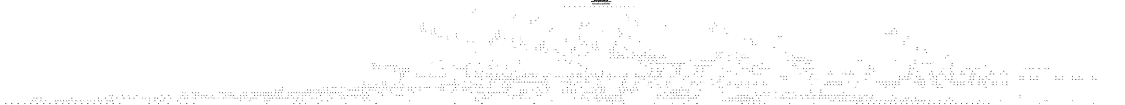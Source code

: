 # Network structure generated by ABC

digraph network {
size = "7.5,10";
center = true;
edge [dir = back];

{
  node [shape = plaintext];
  edge [style = invis];
  LevelTitle1 [label=""];
  LevelTitle2 [label=""];
  Level36 [label = ""];
  Level35 [label = ""];
  Level34 [label = ""];
  Level33 [label = ""];
  Level32 [label = ""];
  Level31 [label = ""];
  Level30 [label = ""];
  Level29 [label = ""];
  Level28 [label = ""];
  Level27 [label = ""];
  Level26 [label = ""];
  Level25 [label = ""];
  Level24 [label = ""];
  Level23 [label = ""];
  Level22 [label = ""];
  Level21 [label = ""];
  Level20 [label = ""];
  Level19 [label = ""];
  Level18 [label = ""];
  Level17 [label = ""];
  Level16 [label = ""];
  Level15 [label = ""];
  Level14 [label = ""];
  Level13 [label = ""];
  Level12 [label = ""];
  Level11 [label = ""];
  Level10 [label = ""];
  Level9 [label = ""];
  Level8 [label = ""];
  Level7 [label = ""];
  Level6 [label = ""];
  Level5 [label = ""];
  Level4 [label = ""];
  Level3 [label = ""];
  Level2 [label = ""];
  Level1 [label = ""];
  Level0 [label = ""];
  LevelTitle1 ->  LevelTitle2 ->  Level36 ->  Level35 ->  Level34 ->  Level33 ->  Level32 ->  Level31 ->  Level30 ->  Level29 ->  Level28 ->  Level27 ->  Level26 ->  Level25 ->  Level24 ->  Level23 ->  Level22 ->  Level21 ->  Level20 ->  Level19 ->  Level18 ->  Level17 ->  Level16 ->  Level15 ->  Level14 ->  Level13 ->  Level12 ->  Level11 ->  Level10 ->  Level9 ->  Level8 ->  Level7 ->  Level6 ->  Level5 ->  Level4 ->  Level3 ->  Level2 ->  Level1 ->  Level0;
}

{
  rank = same;
  LevelTitle1;
  title1 [shape=plaintext,
          fontsize=20,
          fontname = "Times-Roman",
          label="Network structure visualized by ABC\nBenchmark \"dalu\". Time was Thu Oct  8 20:27:40 2020. "
         ];
}

{
  rank = same;
  LevelTitle2;
  title2 [shape=plaintext,
          fontsize=18,
          fontname = "Times-Roman",
          label="The network contains 1371 logic nodes and 0 latches.\n"
         ];
}

{
  rank = same;
  Level36;
  Node76 [label = "O15", shape = invtriangle, color = coral, fillcolor = coral];
  Node77 [label = "O14", shape = invtriangle, color = coral, fillcolor = coral];
  Node78 [label = "O13", shape = invtriangle, color = coral, fillcolor = coral];
  Node79 [label = "O12", shape = invtriangle, color = coral, fillcolor = coral];
  Node80 [label = "O11", shape = invtriangle, color = coral, fillcolor = coral];
  Node81 [label = "O10", shape = invtriangle, color = coral, fillcolor = coral];
  Node82 [label = "O9", shape = invtriangle, color = coral, fillcolor = coral];
  Node83 [label = "O8", shape = invtriangle, color = coral, fillcolor = coral];
  Node84 [label = "O7", shape = invtriangle, color = coral, fillcolor = coral];
  Node85 [label = "O6", shape = invtriangle, color = coral, fillcolor = coral];
  Node86 [label = "O5", shape = invtriangle, color = coral, fillcolor = coral];
  Node87 [label = "O4", shape = invtriangle, color = coral, fillcolor = coral];
  Node88 [label = "O3", shape = invtriangle, color = coral, fillcolor = coral];
  Node89 [label = "O2", shape = invtriangle, color = coral, fillcolor = coral];
  Node90 [label = "O1", shape = invtriangle, color = coral, fillcolor = coral];
  Node91 [label = "O0", shape = invtriangle, color = coral, fillcolor = coral];
}

{
  rank = same;
  Level35;
  Node742 [label = "742\n", shape = ellipse];
}

{
  rank = same;
  Level34;
  Node740 [label = "740\n", shape = ellipse];
}

{
  rank = same;
  Level33;
  Node739 [label = "739\n", shape = ellipse];
  Node783 [label = "783\n", shape = ellipse];
}

{
  rank = same;
  Level32;
  Node738 [label = "738\n", shape = ellipse];
  Node781 [label = "781\n", shape = ellipse];
  Node936 [label = "936\n", shape = ellipse];
}

{
  rank = same;
  Level31;
  Node737 [label = "737\n", shape = ellipse];
  Node780 [label = "780\n", shape = ellipse];
  Node828 [label = "828\n", shape = ellipse];
  Node934 [label = "934\n", shape = ellipse];
}

{
  rank = same;
  Level30;
  Node732 [label = "732\n", shape = ellipse];
  Node779 [label = "779\n", shape = ellipse];
  Node826 [label = "826\n", shape = ellipse];
  Node933 [label = "933\n", shape = ellipse];
  Node988 [label = "988\n", shape = ellipse];
  Node1136 [label = "1136\n", shape = ellipse];
}

{
  rank = same;
  Level29;
  Node730 [label = "730\n", shape = ellipse];
  Node731 [label = "731\n", shape = ellipse];
  Node778 [label = "778\n", shape = ellipse];
  Node825 [label = "825\n", shape = ellipse];
  Node932 [label = "932\n", shape = ellipse];
  Node986 [label = "986\n", shape = ellipse];
  Node1134 [label = "1134\n", shape = ellipse];
}

{
  rank = same;
  Level28;
  Node723 [label = "723\n", shape = ellipse];
  Node729 [label = "729\n", shape = ellipse];
  Node776 [label = "776\n", shape = ellipse];
  Node824 [label = "824\n", shape = ellipse];
  Node874 [label = "874\n", shape = ellipse];
  Node931 [label = "931\n", shape = ellipse];
  Node985 [label = "985\n", shape = ellipse];
  Node1032 [label = "1032\n", shape = ellipse];
  Node1133 [label = "1133\n", shape = ellipse];
  Node1182 [label = "1182\n", shape = ellipse];
}

{
  rank = same;
  Level27;
  Node722 [label = "722\n", shape = ellipse];
  Node728 [label = "728\n", shape = ellipse];
  Node774 [label = "774\n", shape = ellipse];
  Node775 [label = "775\n", shape = ellipse];
  Node823 [label = "823\n", shape = ellipse];
  Node872 [label = "872\n", shape = ellipse];
  Node929 [label = "929\n", shape = ellipse];
  Node984 [label = "984\n", shape = ellipse];
  Node1030 [label = "1030\n", shape = ellipse];
  Node1132 [label = "1132\n", shape = ellipse];
  Node1180 [label = "1180\n", shape = ellipse];
}

{
  rank = same;
  Level26;
  Node720 [label = "720\n", shape = ellipse];
  Node727 [label = "727\n", shape = ellipse];
  Node821 [label = "821\n", shape = ellipse];
  Node860 [label = "860\n", shape = ellipse];
  Node927 [label = "927\n", shape = ellipse];
  Node928 [label = "928\n", shape = ellipse];
  Node983 [label = "983\n", shape = ellipse];
  Node1029 [label = "1029\n", shape = ellipse];
  Node1131 [label = "1131\n", shape = ellipse];
  Node1179 [label = "1179\n", shape = ellipse];
  Node1226 [label = "1226\n", shape = ellipse];
}

{
  rank = same;
  Level25;
  Node719 [label = "719\n", shape = ellipse];
  Node726 [label = "726\n", shape = ellipse];
  Node819 [label = "819\n", shape = ellipse];
  Node820 [label = "820\n", shape = ellipse];
  Node859 [label = "859\n", shape = ellipse];
  Node920 [label = "920\n", shape = ellipse];
  Node926 [label = "926\n", shape = ellipse];
  Node981 [label = "981\n", shape = ellipse];
  Node1028 [label = "1028\n", shape = ellipse];
  Node1076 [label = "1076\n", shape = ellipse];
  Node1129 [label = "1129\n", shape = ellipse];
  Node1178 [label = "1178\n", shape = ellipse];
  Node1224 [label = "1224\n", shape = ellipse];
}

{
  rank = same;
  Level24;
  Node717 [label = "717\n", shape = ellipse];
  Node725 [label = "725\n", shape = ellipse];
  Node857 [label = "857\n", shape = ellipse];
  Node919 [label = "919\n", shape = ellipse];
  Node925 [label = "925\n", shape = ellipse];
  Node979 [label = "979\n", shape = ellipse];
  Node980 [label = "980\n", shape = ellipse];
  Node1027 [label = "1027\n", shape = ellipse];
  Node1074 [label = "1074\n", shape = ellipse];
  Node1127 [label = "1127\n", shape = ellipse];
  Node1128 [label = "1128\n", shape = ellipse];
  Node1177 [label = "1177\n", shape = ellipse];
  Node1223 [label = "1223\n", shape = ellipse];
}

{
  rank = same;
  Level23;
  Node716 [label = "716\n", shape = ellipse];
  Node724 [label = "724\n", shape = ellipse];
  Node855 [label = "855\n", shape = ellipse];
  Node856 [label = "856\n", shape = ellipse];
  Node918 [label = "918\n", shape = ellipse];
  Node924 [label = "924\n", shape = ellipse];
  Node1025 [label = "1025\n", shape = ellipse];
  Node1063 [label = "1063\n", shape = ellipse];
  Node1120 [label = "1120\n", shape = ellipse];
  Node1126 [label = "1126\n", shape = ellipse];
  Node1175 [label = "1175\n", shape = ellipse];
  Node1222 [label = "1222\n", shape = ellipse];
  Node1269 [label = "1269\n", shape = ellipse];
  Node1328 [label = "1328\n", shape = ellipse];
}

{
  rank = same;
  Level22;
  Node714 [label = "714\n", shape = ellipse];
  Node917 [label = "917\n", shape = ellipse];
  Node923 [label = "923\n", shape = ellipse];
  Node1023 [label = "1023\n", shape = ellipse];
  Node1024 [label = "1024\n", shape = ellipse];
  Node1062 [label = "1062\n", shape = ellipse];
  Node1119 [label = "1119\n", shape = ellipse];
  Node1125 [label = "1125\n", shape = ellipse];
  Node1173 [label = "1173\n", shape = ellipse];
  Node1174 [label = "1174\n", shape = ellipse];
  Node1221 [label = "1221\n", shape = ellipse];
  Node1267 [label = "1267\n", shape = ellipse];
  Node1326 [label = "1326\n", shape = ellipse];
}

{
  rank = same;
  Level21;
  Node703 [label = "703\n", shape = ellipse];
  Node782 [label = "782\n", shape = ellipse];
  Node916 [label = "916\n", shape = ellipse];
  Node922 [label = "922\n", shape = ellipse];
  Node1060 [label = "1060\n", shape = ellipse];
  Node1118 [label = "1118\n", shape = ellipse];
  Node1124 [label = "1124\n", shape = ellipse];
  Node1219 [label = "1219\n", shape = ellipse];
  Node1256 [label = "1256\n", shape = ellipse];
  Node1325 [label = "1325\n", shape = ellipse];
  Node1374 [label = "1374\n", shape = ellipse];
}

{
  rank = same;
  Level20;
  Node702 [label = "702\n", shape = ellipse];
  Node770 [label = "770\n", shape = ellipse];
  Node827 [label = "827\n", shape = ellipse];
  Node915 [label = "915\n", shape = ellipse];
  Node921 [label = "921\n", shape = ellipse];
  Node935 [label = "935\n", shape = ellipse];
  Node987 [label = "987\n", shape = ellipse];
  Node1058 [label = "1058\n", shape = ellipse];
  Node1059 [label = "1059\n", shape = ellipse];
  Node1117 [label = "1117\n", shape = ellipse];
  Node1123 [label = "1123\n", shape = ellipse];
  Node1217 [label = "1217\n", shape = ellipse];
  Node1218 [label = "1218\n", shape = ellipse];
  Node1255 [label = "1255\n", shape = ellipse];
  Node1324 [label = "1324\n", shape = ellipse];
  Node1372 [label = "1372\n", shape = ellipse];
}

{
  rank = same;
  Level19;
  Node603 [label = "603\n", shape = ellipse];
  Node741 [label = "741\n", shape = ellipse];
  Node769 [label = "769\n", shape = ellipse];
  Node815 [label = "815\n", shape = ellipse];
  Node873 [label = "873\n", shape = ellipse];
  Node911 [label = "911\n", shape = ellipse];
  Node975 [label = "975\n", shape = ellipse];
  Node1031 [label = "1031\n", shape = ellipse];
  Node1116 [label = "1116\n", shape = ellipse];
  Node1122 [label = "1122\n", shape = ellipse];
  Node1135 [label = "1135\n", shape = ellipse];
  Node1181 [label = "1181\n", shape = ellipse];
  Node1253 [label = "1253\n", shape = ellipse];
  Node1323 [label = "1323\n", shape = ellipse];
  Node1371 [label = "1371\n", shape = ellipse];
  Node1418 [label = "1418\n", shape = ellipse];
}

{
  rank = same;
  Level18;
  Node269 [label = "269\n", shape = ellipse];
  Node602 [label = "602\n", shape = ellipse];
  Node766 [label = "766\n", shape = ellipse];
  Node768 [label = "768\n", shape = ellipse];
  Node814 [label = "814\n", shape = ellipse];
  Node871 [label = "871\n", shape = ellipse];
  Node910 [label = "910\n", shape = ellipse];
  Node974 [label = "974\n", shape = ellipse];
  Node1019 [label = "1019\n", shape = ellipse];
  Node1075 [label = "1075\n", shape = ellipse];
  Node1111 [label = "1111\n", shape = ellipse];
  Node1115 [label = "1115\n", shape = ellipse];
  Node1121 [label = "1121\n", shape = ellipse];
  Node1169 [label = "1169\n", shape = ellipse];
  Node1225 [label = "1225\n", shape = ellipse];
  Node1251 [label = "1251\n", shape = ellipse];
  Node1252 [label = "1252\n", shape = ellipse];
  Node1321 [label = "1321\n", shape = ellipse];
  Node1370 [label = "1370\n", shape = ellipse];
  Node1416 [label = "1416\n", shape = ellipse];
  Node1462 [label = "1462\n", shape = ellipse];
}

{
  rank = same;
  Level17;
  Node268 [label = "268\n", shape = ellipse];
  Node492 [label = "492\n", shape = ellipse];
  Node765 [label = "765\n", shape = ellipse];
  Node767 [label = "767\n", shape = ellipse];
  Node811 [label = "811\n", shape = ellipse];
  Node813 [label = "813\n", shape = ellipse];
  Node870 [label = "870\n", shape = ellipse];
  Node907 [label = "907\n", shape = ellipse];
  Node909 [label = "909\n", shape = ellipse];
  Node971 [label = "971\n", shape = ellipse];
  Node973 [label = "973\n", shape = ellipse];
  Node1018 [label = "1018\n", shape = ellipse];
  Node1073 [label = "1073\n", shape = ellipse];
  Node1110 [label = "1110\n", shape = ellipse];
  Node1168 [label = "1168\n", shape = ellipse];
  Node1213 [label = "1213\n", shape = ellipse];
  Node1268 [label = "1268\n", shape = ellipse];
  Node1319 [label = "1319\n", shape = ellipse];
  Node1320 [label = "1320\n", shape = ellipse];
  Node1327 [label = "1327\n", shape = ellipse];
  Node1369 [label = "1369\n", shape = ellipse];
  Node1373 [label = "1373\n", shape = ellipse];
  Node1415 [label = "1415\n", shape = ellipse];
  Node1417 [label = "1417\n", shape = ellipse];
  Node1460 [label = "1460\n", shape = ellipse];
  Node1461 [label = "1461\n", shape = ellipse];
}

{
  rank = same;
  Level16;
  Node265 [label = "265\n", shape = ellipse];
  Node491 [label = "491\n", shape = ellipse];
  Node601 [label = "601\n", shape = ellipse];
  Node713 [label = "713\n", shape = ellipse];
  Node763 [label = "763\n", shape = ellipse];
  Node810 [label = "810\n", shape = ellipse];
  Node812 [label = "812\n", shape = ellipse];
  Node867 [label = "867\n", shape = ellipse];
  Node869 [label = "869\n", shape = ellipse];
  Node906 [label = "906\n", shape = ellipse];
  Node908 [label = "908\n", shape = ellipse];
  Node970 [label = "970\n", shape = ellipse];
  Node972 [label = "972\n", shape = ellipse];
  Node1015 [label = "1015\n", shape = ellipse];
  Node1017 [label = "1017\n", shape = ellipse];
  Node1072 [label = "1072\n", shape = ellipse];
  Node1107 [label = "1107\n", shape = ellipse];
  Node1109 [label = "1109\n", shape = ellipse];
  Node1165 [label = "1165\n", shape = ellipse];
  Node1167 [label = "1167\n", shape = ellipse];
  Node1212 [label = "1212\n", shape = ellipse];
  Node1266 [label = "1266\n", shape = ellipse];
  Node1303 [label = "1303\n", shape = ellipse];
  Node1312 [label = "1312\n", shape = ellipse];
  Node1318 [label = "1318\n", shape = ellipse];
  Node1361 [label = "1361\n", shape = ellipse];
  Node1367 [label = "1367\n", shape = ellipse];
  Node1405 [label = "1405\n", shape = ellipse];
  Node1414 [label = "1414\n", shape = ellipse];
  Node1449 [label = "1449\n", shape = ellipse];
  Node1459 [label = "1459\n", shape = ellipse];
}

{
  rank = same;
  Level15;
  Node264 [label = "264\n", shape = ellipse];
  Node267 [label = "267\n", shape = ellipse];
  Node489 [label = "489\n", shape = ellipse];
  Node599 [label = "599\n", shape = ellipse];
  Node711 [label = "711\n", shape = ellipse];
  Node761 [label = "761\n", shape = ellipse];
  Node762 [label = "762\n", shape = ellipse];
  Node808 [label = "808\n", shape = ellipse];
  Node866 [label = "866\n", shape = ellipse];
  Node868 [label = "868\n", shape = ellipse];
  Node904 [label = "904\n", shape = ellipse];
  Node968 [label = "968\n", shape = ellipse];
  Node1014 [label = "1014\n", shape = ellipse];
  Node1016 [label = "1016\n", shape = ellipse];
  Node1069 [label = "1069\n", shape = ellipse];
  Node1071 [label = "1071\n", shape = ellipse];
  Node1106 [label = "1106\n", shape = ellipse];
  Node1108 [label = "1108\n", shape = ellipse];
  Node1164 [label = "1164\n", shape = ellipse];
  Node1166 [label = "1166\n", shape = ellipse];
  Node1209 [label = "1209\n", shape = ellipse];
  Node1211 [label = "1211\n", shape = ellipse];
  Node1265 [label = "1265\n", shape = ellipse];
  Node1302 [label = "1302\n", shape = ellipse];
  Node1311 [label = "1311\n", shape = ellipse];
  Node1317 [label = "1317\n", shape = ellipse];
  Node1360 [label = "1360\n", shape = ellipse];
  Node1365 [label = "1365\n", shape = ellipse];
  Node1366 [label = "1366\n", shape = ellipse];
  Node1404 [label = "1404\n", shape = ellipse];
  Node1413 [label = "1413\n", shape = ellipse];
  Node1448 [label = "1448\n", shape = ellipse];
  Node1458 [label = "1458\n", shape = ellipse];
}

{
  rank = same;
  Level14;
  Node249 [label = "249\n", shape = ellipse];
  Node488 [label = "488\n", shape = ellipse];
  Node598 [label = "598\n", shape = ellipse];
  Node710 [label = "710\n", shape = ellipse];
  Node760 [label = "760\n", shape = ellipse];
  Node806 [label = "806\n", shape = ellipse];
  Node807 [label = "807\n", shape = ellipse];
  Node864 [label = "864\n", shape = ellipse];
  Node902 [label = "902\n", shape = ellipse];
  Node903 [label = "903\n", shape = ellipse];
  Node905 [label = "905\n", shape = ellipse];
  Node930 [label = "930\n", shape = ellipse];
  Node966 [label = "966\n", shape = ellipse];
  Node967 [label = "967\n", shape = ellipse];
  Node1012 [label = "1012\n", shape = ellipse];
  Node1068 [label = "1068\n", shape = ellipse];
  Node1070 [label = "1070\n", shape = ellipse];
  Node1104 [label = "1104\n", shape = ellipse];
  Node1162 [label = "1162\n", shape = ellipse];
  Node1208 [label = "1208\n", shape = ellipse];
  Node1210 [label = "1210\n", shape = ellipse];
  Node1262 [label = "1262\n", shape = ellipse];
  Node1264 [label = "1264\n", shape = ellipse];
  Node1299 [label = "1299\n", shape = ellipse];
  Node1310 [label = "1310\n", shape = ellipse];
  Node1316 [label = "1316\n", shape = ellipse];
  Node1357 [label = "1357\n", shape = ellipse];
  Node1401 [label = "1401\n", shape = ellipse];
  Node1411 [label = "1411\n", shape = ellipse];
  Node1445 [label = "1445\n", shape = ellipse];
  Node1457 [label = "1457\n", shape = ellipse];
}

{
  rank = same;
  Level13;
  Node248 [label = "248\n", shape = ellipse];
  Node481 [label = "481\n", shape = ellipse];
  Node486 [label = "486\n", shape = ellipse];
  Node596 [label = "596\n", shape = ellipse];
  Node708 [label = "708\n", shape = ellipse];
  Node759 [label = "759\n", shape = ellipse];
  Node858 [label = "858\n", shape = ellipse];
  Node862 [label = "862\n", shape = ellipse];
  Node863 [label = "863\n", shape = ellipse];
  Node865 [label = "865\n", shape = ellipse];
  Node896 [label = "896\n", shape = ellipse];
  Node901 [label = "901\n", shape = ellipse];
  Node965 [label = "965\n", shape = ellipse];
  Node969 [label = "969\n", shape = ellipse];
  Node982 [label = "982\n", shape = ellipse];
  Node1010 [label = "1010\n", shape = ellipse];
  Node1011 [label = "1011\n", shape = ellipse];
  Node1013 [label = "1013\n", shape = ellipse];
  Node1026 [label = "1026\n", shape = ellipse];
  Node1061 [label = "1061\n", shape = ellipse];
  Node1066 [label = "1066\n", shape = ellipse];
  Node1067 [label = "1067\n", shape = ellipse];
  Node1102 [label = "1102\n", shape = ellipse];
  Node1103 [label = "1103\n", shape = ellipse];
  Node1105 [label = "1105\n", shape = ellipse];
  Node1130 [label = "1130\n", shape = ellipse];
  Node1160 [label = "1160\n", shape = ellipse];
  Node1161 [label = "1161\n", shape = ellipse];
  Node1163 [label = "1163\n", shape = ellipse];
  Node1176 [label = "1176\n", shape = ellipse];
  Node1206 [label = "1206\n", shape = ellipse];
  Node1207 [label = "1207\n", shape = ellipse];
  Node1220 [label = "1220\n", shape = ellipse];
  Node1254 [label = "1254\n", shape = ellipse];
  Node1260 [label = "1260\n", shape = ellipse];
  Node1261 [label = "1261\n", shape = ellipse];
  Node1263 [label = "1263\n", shape = ellipse];
  Node1297 [label = "1297\n", shape = ellipse];
  Node1301 [label = "1301\n", shape = ellipse];
  Node1309 [label = "1309\n", shape = ellipse];
  Node1315 [label = "1315\n", shape = ellipse];
  Node1322 [label = "1322\n", shape = ellipse];
  Node1355 [label = "1355\n", shape = ellipse];
  Node1359 [label = "1359\n", shape = ellipse];
  Node1368 [label = "1368\n", shape = ellipse];
  Node1399 [label = "1399\n", shape = ellipse];
  Node1409 [label = "1409\n", shape = ellipse];
  Node1410 [label = "1410\n", shape = ellipse];
  Node1412 [label = "1412\n", shape = ellipse];
  Node1443 [label = "1443\n", shape = ellipse];
  Node1455 [label = "1455\n", shape = ellipse];
  Node1456 [label = "1456\n", shape = ellipse];
}

{
  rank = same;
  Level12;
  Node246 [label = "246\n", shape = ellipse];
  Node480 [label = "480\n", shape = ellipse];
  Node485 [label = "485\n", shape = ellipse];
  Node591 [label = "591\n", shape = ellipse];
  Node595 [label = "595\n", shape = ellipse];
  Node707 [label = "707\n", shape = ellipse];
  Node809 [label = "809\n", shape = ellipse];
  Node822 [label = "822\n", shape = ellipse];
  Node851 [label = "851\n", shape = ellipse];
  Node894 [label = "894\n", shape = ellipse];
  Node900 [label = "900\n", shape = ellipse];
  Node963 [label = "963\n", shape = ellipse];
  Node964 [label = "964\n", shape = ellipse];
  Node1009 [label = "1009\n", shape = ellipse];
  Node1054 [label = "1054\n", shape = ellipse];
  Node1064 [label = "1064\n", shape = ellipse];
  Node1065 [label = "1065\n", shape = ellipse];
  Node1097 [label = "1097\n", shape = ellipse];
  Node1101 [label = "1101\n", shape = ellipse];
  Node1157 [label = "1157\n", shape = ellipse];
  Node1159 [label = "1159\n", shape = ellipse];
  Node1203 [label = "1203\n", shape = ellipse];
  Node1204 [label = "1204\n", shape = ellipse];
  Node1205 [label = "1205\n", shape = ellipse];
  Node1247 [label = "1247\n", shape = ellipse];
  Node1259 [label = "1259\n", shape = ellipse];
  Node1290 [label = "1290\n", shape = ellipse];
  Node1298 [label = "1298\n", shape = ellipse];
  Node1300 [label = "1300\n", shape = ellipse];
  Node1308 [label = "1308\n", shape = ellipse];
  Node1314 [label = "1314\n", shape = ellipse];
  Node1349 [label = "1349\n", shape = ellipse];
  Node1356 [label = "1356\n", shape = ellipse];
  Node1358 [label = "1358\n", shape = ellipse];
  Node1395 [label = "1395\n", shape = ellipse];
  Node1403 [label = "1403\n", shape = ellipse];
  Node1439 [label = "1439\n", shape = ellipse];
  Node1453 [label = "1453\n", shape = ellipse];
  Node1454 [label = "1454\n", shape = ellipse];
}

{
  rank = same;
  Level11;
  Node245 [label = "245\n", shape = ellipse];
  Node303 [label = "303\n", shape = ellipse];
  Node430 [label = "430\n", shape = ellipse];
  Node479 [label = "479\n", shape = ellipse];
  Node484 [label = "484\n", shape = ellipse];
  Node541 [label = "541\n", shape = ellipse];
  Node590 [label = "590\n", shape = ellipse];
  Node594 [label = "594\n", shape = ellipse];
  Node652 [label = "652\n", shape = ellipse];
  Node701 [label = "701\n", shape = ellipse];
  Node705 [label = "705\n", shape = ellipse];
  Node773 [label = "773\n", shape = ellipse];
  Node805 [label = "805\n", shape = ellipse];
  Node818 [label = "818\n", shape = ellipse];
  Node850 [label = "850\n", shape = ellipse];
  Node854 [label = "854\n", shape = ellipse];
  Node893 [label = "893\n", shape = ellipse];
  Node898 [label = "898\n", shape = ellipse];
  Node914 [label = "914\n", shape = ellipse];
  Node961 [label = "961\n", shape = ellipse];
  Node962 [label = "962\n", shape = ellipse];
  Node978 [label = "978\n", shape = ellipse];
  Node1007 [label = "1007\n", shape = ellipse];
  Node1008 [label = "1008\n", shape = ellipse];
  Node1022 [label = "1022\n", shape = ellipse];
  Node1052 [label = "1052\n", shape = ellipse];
  Node1053 [label = "1053\n", shape = ellipse];
  Node1057 [label = "1057\n", shape = ellipse];
  Node1095 [label = "1095\n", shape = ellipse];
  Node1096 [label = "1096\n", shape = ellipse];
  Node1100 [label = "1100\n", shape = ellipse];
  Node1114 [label = "1114\n", shape = ellipse];
  Node1155 [label = "1155\n", shape = ellipse];
  Node1156 [label = "1156\n", shape = ellipse];
  Node1158 [label = "1158\n", shape = ellipse];
  Node1172 [label = "1172\n", shape = ellipse];
  Node1201 [label = "1201\n", shape = ellipse];
  Node1202 [label = "1202\n", shape = ellipse];
  Node1216 [label = "1216\n", shape = ellipse];
  Node1245 [label = "1245\n", shape = ellipse];
  Node1246 [label = "1246\n", shape = ellipse];
  Node1250 [label = "1250\n", shape = ellipse];
  Node1257 [label = "1257\n", shape = ellipse];
  Node1258 [label = "1258\n", shape = ellipse];
  Node1288 [label = "1288\n", shape = ellipse];
  Node1289 [label = "1289\n", shape = ellipse];
  Node1296 [label = "1296\n", shape = ellipse];
  Node1306 [label = "1306\n", shape = ellipse];
  Node1307 [label = "1307\n", shape = ellipse];
  Node1313 [label = "1313\n", shape = ellipse];
  Node1347 [label = "1347\n", shape = ellipse];
  Node1348 [label = "1348\n", shape = ellipse];
  Node1354 [label = "1354\n", shape = ellipse];
  Node1364 [label = "1364\n", shape = ellipse];
  Node1393 [label = "1393\n", shape = ellipse];
  Node1394 [label = "1394\n", shape = ellipse];
  Node1400 [label = "1400\n", shape = ellipse];
  Node1402 [label = "1402\n", shape = ellipse];
  Node1408 [label = "1408\n", shape = ellipse];
  Node1437 [label = "1437\n", shape = ellipse];
  Node1438 [label = "1438\n", shape = ellipse];
  Node1447 [label = "1447\n", shape = ellipse];
  Node1452 [label = "1452\n", shape = ellipse];
}

{
  rank = same;
  Level10;
  Node244 [label = "244\n", shape = ellipse];
  Node301 [label = "301\n", shape = ellipse];
  Node302 [label = "302\n", shape = ellipse];
  Node327 [label = "327\n", shape = ellipse];
  Node351 [label = "351\n", shape = ellipse];
  Node375 [label = "375\n", shape = ellipse];
  Node428 [label = "428\n", shape = ellipse];
  Node429 [label = "429\n", shape = ellipse];
  Node477 [label = "477\n", shape = ellipse];
  Node478 [label = "478\n", shape = ellipse];
  Node482 [label = "482\n", shape = ellipse];
  Node483 [label = "483\n", shape = ellipse];
  Node487 [label = "487\n", shape = ellipse];
  Node490 [label = "490\n", shape = ellipse];
  Node539 [label = "539\n", shape = ellipse];
  Node540 [label = "540\n", shape = ellipse];
  Node588 [label = "588\n", shape = ellipse];
  Node589 [label = "589\n", shape = ellipse];
  Node592 [label = "592\n", shape = ellipse];
  Node593 [label = "593\n", shape = ellipse];
  Node597 [label = "597\n", shape = ellipse];
  Node600 [label = "600\n", shape = ellipse];
  Node650 [label = "650\n", shape = ellipse];
  Node651 [label = "651\n", shape = ellipse];
  Node699 [label = "699\n", shape = ellipse];
  Node700 [label = "700\n", shape = ellipse];
  Node704 [label = "704\n", shape = ellipse];
  Node706 [label = "706\n", shape = ellipse];
  Node709 [label = "709\n", shape = ellipse];
  Node712 [label = "712\n", shape = ellipse];
  Node715 [label = "715\n", shape = ellipse];
  Node718 [label = "718\n", shape = ellipse];
  Node721 [label = "721\n", shape = ellipse];
  Node771 [label = "771\n", shape = ellipse];
  Node772 [label = "772\n", shape = ellipse];
  Node803 [label = "803\n", shape = ellipse];
  Node816 [label = "816\n", shape = ellipse];
  Node817 [label = "817\n", shape = ellipse];
  Node848 [label = "848\n", shape = ellipse];
  Node852 [label = "852\n", shape = ellipse];
  Node853 [label = "853\n", shape = ellipse];
  Node891 [label = "891\n", shape = ellipse];
  Node897 [label = "897\n", shape = ellipse];
  Node912 [label = "912\n", shape = ellipse];
  Node913 [label = "913\n", shape = ellipse];
  Node952 [label = "952\n", shape = ellipse];
  Node960 [label = "960\n", shape = ellipse];
  Node976 [label = "976\n", shape = ellipse];
  Node977 [label = "977\n", shape = ellipse];
  Node1000 [label = "1000\n", shape = ellipse];
  Node1006 [label = "1006\n", shape = ellipse];
  Node1020 [label = "1020\n", shape = ellipse];
  Node1021 [label = "1021\n", shape = ellipse];
  Node1044 [label = "1044\n", shape = ellipse];
  Node1051 [label = "1051\n", shape = ellipse];
  Node1055 [label = "1055\n", shape = ellipse];
  Node1056 [label = "1056\n", shape = ellipse];
  Node1088 [label = "1088\n", shape = ellipse];
  Node1094 [label = "1094\n", shape = ellipse];
  Node1098 [label = "1098\n", shape = ellipse];
  Node1112 [label = "1112\n", shape = ellipse];
  Node1113 [label = "1113\n", shape = ellipse];
  Node1148 [label = "1148\n", shape = ellipse];
  Node1154 [label = "1154\n", shape = ellipse];
  Node1170 [label = "1170\n", shape = ellipse];
  Node1171 [label = "1171\n", shape = ellipse];
  Node1194 [label = "1194\n", shape = ellipse];
  Node1200 [label = "1200\n", shape = ellipse];
  Node1214 [label = "1214\n", shape = ellipse];
  Node1215 [label = "1215\n", shape = ellipse];
  Node1238 [label = "1238\n", shape = ellipse];
  Node1244 [label = "1244\n", shape = ellipse];
  Node1248 [label = "1248\n", shape = ellipse];
  Node1249 [label = "1249\n", shape = ellipse];
  Node1281 [label = "1281\n", shape = ellipse];
  Node1287 [label = "1287\n", shape = ellipse];
  Node1294 [label = "1294\n", shape = ellipse];
  Node1295 [label = "1295\n", shape = ellipse];
  Node1304 [label = "1304\n", shape = ellipse];
  Node1305 [label = "1305\n", shape = ellipse];
  Node1340 [label = "1340\n", shape = ellipse];
  Node1346 [label = "1346\n", shape = ellipse];
  Node1352 [label = "1352\n", shape = ellipse];
  Node1353 [label = "1353\n", shape = ellipse];
  Node1362 [label = "1362\n", shape = ellipse];
  Node1363 [label = "1363\n", shape = ellipse];
  Node1386 [label = "1386\n", shape = ellipse];
  Node1392 [label = "1392\n", shape = ellipse];
  Node1398 [label = "1398\n", shape = ellipse];
  Node1406 [label = "1406\n", shape = ellipse];
  Node1407 [label = "1407\n", shape = ellipse];
  Node1430 [label = "1430\n", shape = ellipse];
  Node1436 [label = "1436\n", shape = ellipse];
  Node1444 [label = "1444\n", shape = ellipse];
  Node1446 [label = "1446\n", shape = ellipse];
  Node1450 [label = "1450\n", shape = ellipse];
  Node1451 [label = "1451\n", shape = ellipse];
}

{
  rank = same;
  Level9;
  Node165 [label = "165\n", shape = ellipse];
  Node204 [label = "204\n", shape = ellipse];
  Node243 [label = "243\n", shape = ellipse];
  Node300 [label = "300\n", shape = ellipse];
  Node316 [label = "316\n", shape = ellipse];
  Node340 [label = "340\n", shape = ellipse];
  Node364 [label = "364\n", shape = ellipse];
  Node404 [label = "404\n", shape = ellipse];
  Node427 [label = "427\n", shape = ellipse];
  Node453 [label = "453\n", shape = ellipse];
  Node476 [label = "476\n", shape = ellipse];
  Node515 [label = "515\n", shape = ellipse];
  Node538 [label = "538\n", shape = ellipse];
  Node564 [label = "564\n", shape = ellipse];
  Node587 [label = "587\n", shape = ellipse];
  Node626 [label = "626\n", shape = ellipse];
  Node649 [label = "649\n", shape = ellipse];
  Node675 [label = "675\n", shape = ellipse];
  Node698 [label = "698\n", shape = ellipse];
  Node764 [label = "764\n", shape = ellipse];
  Node777 [label = "777\n", shape = ellipse];
  Node802 [label = "802\n", shape = ellipse];
  Node847 [label = "847\n", shape = ellipse];
  Node849 [label = "849\n", shape = ellipse];
  Node890 [label = "890\n", shape = ellipse];
  Node895 [label = "895\n", shape = ellipse];
  Node950 [label = "950\n", shape = ellipse];
  Node951 [label = "951\n", shape = ellipse];
  Node958 [label = "958\n", shape = ellipse];
  Node959 [label = "959\n", shape = ellipse];
  Node999 [label = "999\n", shape = ellipse];
  Node1004 [label = "1004\n", shape = ellipse];
  Node1005 [label = "1005\n", shape = ellipse];
  Node1043 [label = "1043\n", shape = ellipse];
  Node1049 [label = "1049\n", shape = ellipse];
  Node1050 [label = "1050\n", shape = ellipse];
  Node1087 [label = "1087\n", shape = ellipse];
  Node1092 [label = "1092\n", shape = ellipse];
  Node1093 [label = "1093\n", shape = ellipse];
  Node1147 [label = "1147\n", shape = ellipse];
  Node1152 [label = "1152\n", shape = ellipse];
  Node1153 [label = "1153\n", shape = ellipse];
  Node1193 [label = "1193\n", shape = ellipse];
  Node1198 [label = "1198\n", shape = ellipse];
  Node1199 [label = "1199\n", shape = ellipse];
  Node1237 [label = "1237\n", shape = ellipse];
  Node1242 [label = "1242\n", shape = ellipse];
  Node1243 [label = "1243\n", shape = ellipse];
  Node1280 [label = "1280\n", shape = ellipse];
  Node1285 [label = "1285\n", shape = ellipse];
  Node1286 [label = "1286\n", shape = ellipse];
  Node1293 [label = "1293\n", shape = ellipse];
  Node1339 [label = "1339\n", shape = ellipse];
  Node1344 [label = "1344\n", shape = ellipse];
  Node1345 [label = "1345\n", shape = ellipse];
  Node1351 [label = "1351\n", shape = ellipse];
  Node1385 [label = "1385\n", shape = ellipse];
  Node1390 [label = "1390\n", shape = ellipse];
  Node1391 [label = "1391\n", shape = ellipse];
  Node1396 [label = "1396\n", shape = ellipse];
  Node1397 [label = "1397\n", shape = ellipse];
  Node1429 [label = "1429\n", shape = ellipse];
  Node1434 [label = "1434\n", shape = ellipse];
  Node1435 [label = "1435\n", shape = ellipse];
  Node1442 [label = "1442\n", shape = ellipse];
}

{
  rank = same;
  Level8;
  Node163 [label = "163\n", shape = ellipse];
  Node164 [label = "164\n", shape = ellipse];
  Node202 [label = "202\n", shape = ellipse];
  Node203 [label = "203\n", shape = ellipse];
  Node241 [label = "241\n", shape = ellipse];
  Node242 [label = "242\n", shape = ellipse];
  Node247 [label = "247\n", shape = ellipse];
  Node298 [label = "298\n", shape = ellipse];
  Node299 [label = "299\n", shape = ellipse];
  Node314 [label = "314\n", shape = ellipse];
  Node315 [label = "315\n", shape = ellipse];
  Node338 [label = "338\n", shape = ellipse];
  Node339 [label = "339\n", shape = ellipse];
  Node362 [label = "362\n", shape = ellipse];
  Node363 [label = "363\n", shape = ellipse];
  Node402 [label = "402\n", shape = ellipse];
  Node403 [label = "403\n", shape = ellipse];
  Node425 [label = "425\n", shape = ellipse];
  Node426 [label = "426\n", shape = ellipse];
  Node451 [label = "451\n", shape = ellipse];
  Node452 [label = "452\n", shape = ellipse];
  Node474 [label = "474\n", shape = ellipse];
  Node475 [label = "475\n", shape = ellipse];
  Node513 [label = "513\n", shape = ellipse];
  Node514 [label = "514\n", shape = ellipse];
  Node536 [label = "536\n", shape = ellipse];
  Node537 [label = "537\n", shape = ellipse];
  Node562 [label = "562\n", shape = ellipse];
  Node563 [label = "563\n", shape = ellipse];
  Node585 [label = "585\n", shape = ellipse];
  Node586 [label = "586\n", shape = ellipse];
  Node624 [label = "624\n", shape = ellipse];
  Node625 [label = "625\n", shape = ellipse];
  Node647 [label = "647\n", shape = ellipse];
  Node648 [label = "648\n", shape = ellipse];
  Node673 [label = "673\n", shape = ellipse];
  Node674 [label = "674\n", shape = ellipse];
  Node696 [label = "696\n", shape = ellipse];
  Node697 [label = "697\n", shape = ellipse];
  Node758 [label = "758\n", shape = ellipse];
  Node799 [label = "799\n", shape = ellipse];
  Node804 [label = "804\n", shape = ellipse];
  Node840 [label = "840\n", shape = ellipse];
  Node843 [label = "843\n", shape = ellipse];
  Node846 [label = "846\n", shape = ellipse];
  Node885 [label = "885\n", shape = ellipse];
  Node888 [label = "888\n", shape = ellipse];
  Node892 [label = "892\n", shape = ellipse];
  Node899 [label = "899\n", shape = ellipse];
  Node947 [label = "947\n", shape = ellipse];
  Node949 [label = "949\n", shape = ellipse];
  Node954 [label = "954\n", shape = ellipse];
  Node957 [label = "957\n", shape = ellipse];
  Node998 [label = "998\n", shape = ellipse];
  Node1003 [label = "1003\n", shape = ellipse];
  Node1042 [label = "1042\n", shape = ellipse];
  Node1045 [label = "1045\n", shape = ellipse];
  Node1048 [label = "1048\n", shape = ellipse];
  Node1086 [label = "1086\n", shape = ellipse];
  Node1089 [label = "1089\n", shape = ellipse];
  Node1091 [label = "1091\n", shape = ellipse];
  Node1099 [label = "1099\n", shape = ellipse];
  Node1146 [label = "1146\n", shape = ellipse];
  Node1149 [label = "1149\n", shape = ellipse];
  Node1151 [label = "1151\n", shape = ellipse];
  Node1192 [label = "1192\n", shape = ellipse];
  Node1195 [label = "1195\n", shape = ellipse];
  Node1197 [label = "1197\n", shape = ellipse];
  Node1236 [label = "1236\n", shape = ellipse];
  Node1239 [label = "1239\n", shape = ellipse];
  Node1241 [label = "1241\n", shape = ellipse];
  Node1279 [label = "1279\n", shape = ellipse];
  Node1282 [label = "1282\n", shape = ellipse];
  Node1284 [label = "1284\n", shape = ellipse];
  Node1291 [label = "1291\n", shape = ellipse];
  Node1292 [label = "1292\n", shape = ellipse];
  Node1338 [label = "1338\n", shape = ellipse];
  Node1341 [label = "1341\n", shape = ellipse];
  Node1343 [label = "1343\n", shape = ellipse];
  Node1350 [label = "1350\n", shape = ellipse];
  Node1384 [label = "1384\n", shape = ellipse];
  Node1387 [label = "1387\n", shape = ellipse];
  Node1389 [label = "1389\n", shape = ellipse];
  Node1428 [label = "1428\n", shape = ellipse];
  Node1431 [label = "1431\n", shape = ellipse];
  Node1433 [label = "1433\n", shape = ellipse];
  Node1440 [label = "1440\n", shape = ellipse];
  Node1441 [label = "1441\n", shape = ellipse];
}

{
  rank = same;
  Level7;
  Node108 [label = "108\n", shape = ellipse];
  Node117 [label = "117\n", shape = ellipse];
  Node126 [label = "126\n", shape = ellipse];
  Node135 [label = "135\n", shape = ellipse];
  Node144 [label = "144\n", shape = ellipse];
  Node153 [label = "153\n", shape = ellipse];
  Node162 [label = "162\n", shape = ellipse];
  Node174 [label = "174\n", shape = ellipse];
  Node183 [label = "183\n", shape = ellipse];
  Node192 [label = "192\n", shape = ellipse];
  Node201 [label = "201\n", shape = ellipse];
  Node213 [label = "213\n", shape = ellipse];
  Node222 [label = "222\n", shape = ellipse];
  Node231 [label = "231\n", shape = ellipse];
  Node240 [label = "240\n", shape = ellipse];
  Node263 [label = "263\n", shape = ellipse];
  Node291 [label = "291\n", shape = ellipse];
  Node313 [label = "313\n", shape = ellipse];
  Node337 [label = "337\n", shape = ellipse];
  Node361 [label = "361\n", shape = ellipse];
  Node401 [label = "401\n", shape = ellipse];
  Node424 [label = "424\n", shape = ellipse];
  Node450 [label = "450\n", shape = ellipse];
  Node473 [label = "473\n", shape = ellipse];
  Node512 [label = "512\n", shape = ellipse];
  Node535 [label = "535\n", shape = ellipse];
  Node561 [label = "561\n", shape = ellipse];
  Node584 [label = "584\n", shape = ellipse];
  Node623 [label = "623\n", shape = ellipse];
  Node646 [label = "646\n", shape = ellipse];
  Node672 [label = "672\n", shape = ellipse];
  Node695 [label = "695\n", shape = ellipse];
  Node736 [label = "736\n", shape = ellipse];
  Node756 [label = "756\n", shape = ellipse];
  Node757 [label = "757\n", shape = ellipse];
  Node793 [label = "793\n", shape = ellipse];
  Node797 [label = "797\n", shape = ellipse];
  Node798 [label = "798\n", shape = ellipse];
  Node801 [label = "801\n", shape = ellipse];
  Node838 [label = "838\n", shape = ellipse];
  Node839 [label = "839\n", shape = ellipse];
  Node841 [label = "841\n", shape = ellipse];
  Node842 [label = "842\n", shape = ellipse];
  Node844 [label = "844\n", shape = ellipse];
  Node845 [label = "845\n", shape = ellipse];
  Node883 [label = "883\n", shape = ellipse];
  Node884 [label = "884\n", shape = ellipse];
  Node886 [label = "886\n", shape = ellipse];
  Node887 [label = "887\n", shape = ellipse];
  Node889 [label = "889\n", shape = ellipse];
  Node945 [label = "945\n", shape = ellipse];
  Node946 [label = "946\n", shape = ellipse];
  Node948 [label = "948\n", shape = ellipse];
  Node953 [label = "953\n", shape = ellipse];
  Node955 [label = "955\n", shape = ellipse];
  Node956 [label = "956\n", shape = ellipse];
  Node997 [label = "997\n", shape = ellipse];
  Node1001 [label = "1001\n", shape = ellipse];
  Node1002 [label = "1002\n", shape = ellipse];
  Node1041 [label = "1041\n", shape = ellipse];
  Node1046 [label = "1046\n", shape = ellipse];
  Node1047 [label = "1047\n", shape = ellipse];
  Node1085 [label = "1085\n", shape = ellipse];
  Node1090 [label = "1090\n", shape = ellipse];
  Node1145 [label = "1145\n", shape = ellipse];
  Node1150 [label = "1150\n", shape = ellipse];
  Node1191 [label = "1191\n", shape = ellipse];
  Node1196 [label = "1196\n", shape = ellipse];
  Node1235 [label = "1235\n", shape = ellipse];
  Node1240 [label = "1240\n", shape = ellipse];
  Node1278 [label = "1278\n", shape = ellipse];
  Node1283 [label = "1283\n", shape = ellipse];
  Node1337 [label = "1337\n", shape = ellipse];
  Node1342 [label = "1342\n", shape = ellipse];
  Node1383 [label = "1383\n", shape = ellipse];
  Node1388 [label = "1388\n", shape = ellipse];
  Node1427 [label = "1427\n", shape = ellipse];
  Node1432 [label = "1432\n", shape = ellipse];
}

{
  rank = same;
  Level6;
  Node106 [label = "106\n", shape = ellipse];
  Node107 [label = "107\n", shape = ellipse];
  Node115 [label = "115\n", shape = ellipse];
  Node116 [label = "116\n", shape = ellipse];
  Node124 [label = "124\n", shape = ellipse];
  Node125 [label = "125\n", shape = ellipse];
  Node133 [label = "133\n", shape = ellipse];
  Node134 [label = "134\n", shape = ellipse];
  Node142 [label = "142\n", shape = ellipse];
  Node143 [label = "143\n", shape = ellipse];
  Node151 [label = "151\n", shape = ellipse];
  Node152 [label = "152\n", shape = ellipse];
  Node160 [label = "160\n", shape = ellipse];
  Node161 [label = "161\n", shape = ellipse];
  Node172 [label = "172\n", shape = ellipse];
  Node173 [label = "173\n", shape = ellipse];
  Node181 [label = "181\n", shape = ellipse];
  Node182 [label = "182\n", shape = ellipse];
  Node190 [label = "190\n", shape = ellipse];
  Node191 [label = "191\n", shape = ellipse];
  Node199 [label = "199\n", shape = ellipse];
  Node200 [label = "200\n", shape = ellipse];
  Node211 [label = "211\n", shape = ellipse];
  Node212 [label = "212\n", shape = ellipse];
  Node220 [label = "220\n", shape = ellipse];
  Node221 [label = "221\n", shape = ellipse];
  Node229 [label = "229\n", shape = ellipse];
  Node230 [label = "230\n", shape = ellipse];
  Node238 [label = "238\n", shape = ellipse];
  Node239 [label = "239\n", shape = ellipse];
  Node262 [label = "262\n", shape = ellipse];
  Node281 [label = "281\n", shape = ellipse];
  Node290 [label = "290\n", shape = ellipse];
  Node312 [label = "312\n", shape = ellipse];
  Node326 [label = "326\n", shape = ellipse];
  Node336 [label = "336\n", shape = ellipse];
  Node350 [label = "350\n", shape = ellipse];
  Node360 [label = "360\n", shape = ellipse];
  Node374 [label = "374\n", shape = ellipse];
  Node391 [label = "391\n", shape = ellipse];
  Node400 [label = "400\n", shape = ellipse];
  Node414 [label = "414\n", shape = ellipse];
  Node423 [label = "423\n", shape = ellipse];
  Node440 [label = "440\n", shape = ellipse];
  Node449 [label = "449\n", shape = ellipse];
  Node463 [label = "463\n", shape = ellipse];
  Node472 [label = "472\n", shape = ellipse];
  Node502 [label = "502\n", shape = ellipse];
  Node511 [label = "511\n", shape = ellipse];
  Node525 [label = "525\n", shape = ellipse];
  Node534 [label = "534\n", shape = ellipse];
  Node551 [label = "551\n", shape = ellipse];
  Node560 [label = "560\n", shape = ellipse];
  Node574 [label = "574\n", shape = ellipse];
  Node583 [label = "583\n", shape = ellipse];
  Node613 [label = "613\n", shape = ellipse];
  Node622 [label = "622\n", shape = ellipse];
  Node636 [label = "636\n", shape = ellipse];
  Node645 [label = "645\n", shape = ellipse];
  Node662 [label = "662\n", shape = ellipse];
  Node671 [label = "671\n", shape = ellipse];
  Node685 [label = "685\n", shape = ellipse];
  Node694 [label = "694\n", shape = ellipse];
  Node750 [label = "750\n", shape = ellipse];
  Node792 [label = "792\n", shape = ellipse];
  Node836 [label = "836\n", shape = ellipse];
  Node882 [label = "882\n", shape = ellipse];
  Node944 [label = "944\n", shape = ellipse];
  Node996 [label = "996\n", shape = ellipse];
  Node1040 [label = "1040\n", shape = ellipse];
  Node1084 [label = "1084\n", shape = ellipse];
  Node1144 [label = "1144\n", shape = ellipse];
  Node1190 [label = "1190\n", shape = ellipse];
  Node1234 [label = "1234\n", shape = ellipse];
  Node1277 [label = "1277\n", shape = ellipse];
  Node1336 [label = "1336\n", shape = ellipse];
  Node1382 [label = "1382\n", shape = ellipse];
  Node1426 [label = "1426\n", shape = ellipse];
}

{
  rank = same;
  Level5;
  Node99 [label = "99\n", shape = ellipse];
  Node105 [label = "105\n", shape = ellipse];
  Node114 [label = "114\n", shape = ellipse];
  Node123 [label = "123\n", shape = ellipse];
  Node132 [label = "132\n", shape = ellipse];
  Node141 [label = "141\n", shape = ellipse];
  Node150 [label = "150\n", shape = ellipse];
  Node159 [label = "159\n", shape = ellipse];
  Node171 [label = "171\n", shape = ellipse];
  Node180 [label = "180\n", shape = ellipse];
  Node189 [label = "189\n", shape = ellipse];
  Node198 [label = "198\n", shape = ellipse];
  Node210 [label = "210\n", shape = ellipse];
  Node219 [label = "219\n", shape = ellipse];
  Node228 [label = "228\n", shape = ellipse];
  Node237 [label = "237\n", shape = ellipse];
  Node261 [label = "261\n", shape = ellipse];
  Node280 [label = "280\n", shape = ellipse];
  Node289 [label = "289\n", shape = ellipse];
  Node311 [label = "311\n", shape = ellipse];
  Node325 [label = "325\n", shape = ellipse];
  Node335 [label = "335\n", shape = ellipse];
  Node349 [label = "349\n", shape = ellipse];
  Node359 [label = "359\n", shape = ellipse];
  Node373 [label = "373\n", shape = ellipse];
  Node390 [label = "390\n", shape = ellipse];
  Node399 [label = "399\n", shape = ellipse];
  Node413 [label = "413\n", shape = ellipse];
  Node422 [label = "422\n", shape = ellipse];
  Node439 [label = "439\n", shape = ellipse];
  Node448 [label = "448\n", shape = ellipse];
  Node462 [label = "462\n", shape = ellipse];
  Node471 [label = "471\n", shape = ellipse];
  Node501 [label = "501\n", shape = ellipse];
  Node510 [label = "510\n", shape = ellipse];
  Node524 [label = "524\n", shape = ellipse];
  Node533 [label = "533\n", shape = ellipse];
  Node550 [label = "550\n", shape = ellipse];
  Node559 [label = "559\n", shape = ellipse];
  Node573 [label = "573\n", shape = ellipse];
  Node582 [label = "582\n", shape = ellipse];
  Node612 [label = "612\n", shape = ellipse];
  Node621 [label = "621\n", shape = ellipse];
  Node635 [label = "635\n", shape = ellipse];
  Node644 [label = "644\n", shape = ellipse];
  Node661 [label = "661\n", shape = ellipse];
  Node670 [label = "670\n", shape = ellipse];
  Node684 [label = "684\n", shape = ellipse];
  Node693 [label = "693\n", shape = ellipse];
  Node749 [label = "749\n", shape = ellipse];
  Node791 [label = "791\n", shape = ellipse];
  Node835 [label = "835\n", shape = ellipse];
  Node881 [label = "881\n", shape = ellipse];
  Node943 [label = "943\n", shape = ellipse];
  Node995 [label = "995\n", shape = ellipse];
  Node1039 [label = "1039\n", shape = ellipse];
  Node1083 [label = "1083\n", shape = ellipse];
  Node1143 [label = "1143\n", shape = ellipse];
  Node1189 [label = "1189\n", shape = ellipse];
  Node1233 [label = "1233\n", shape = ellipse];
  Node1276 [label = "1276\n", shape = ellipse];
  Node1335 [label = "1335\n", shape = ellipse];
  Node1381 [label = "1381\n", shape = ellipse];
  Node1425 [label = "1425\n", shape = ellipse];
}

{
  rank = same;
  Level4;
  Node98 [label = "98\n", shape = ellipse];
  Node104 [label = "104\n", shape = ellipse];
  Node113 [label = "113\n", shape = ellipse];
  Node122 [label = "122\n", shape = ellipse];
  Node131 [label = "131\n", shape = ellipse];
  Node140 [label = "140\n", shape = ellipse];
  Node149 [label = "149\n", shape = ellipse];
  Node158 [label = "158\n", shape = ellipse];
  Node170 [label = "170\n", shape = ellipse];
  Node179 [label = "179\n", shape = ellipse];
  Node188 [label = "188\n", shape = ellipse];
  Node197 [label = "197\n", shape = ellipse];
  Node209 [label = "209\n", shape = ellipse];
  Node218 [label = "218\n", shape = ellipse];
  Node227 [label = "227\n", shape = ellipse];
  Node236 [label = "236\n", shape = ellipse];
  Node255 [label = "255\n", shape = ellipse];
  Node273 [label = "273\n", shape = ellipse];
  Node279 [label = "279\n", shape = ellipse];
  Node285 [label = "285\n", shape = ellipse];
  Node288 [label = "288\n", shape = ellipse];
  Node297 [label = "297\n", shape = ellipse];
  Node307 [label = "307\n", shape = ellipse];
  Node310 [label = "310\n", shape = ellipse];
  Node320 [label = "320\n", shape = ellipse];
  Node324 [label = "324\n", shape = ellipse];
  Node331 [label = "331\n", shape = ellipse];
  Node334 [label = "334\n", shape = ellipse];
  Node344 [label = "344\n", shape = ellipse];
  Node348 [label = "348\n", shape = ellipse];
  Node355 [label = "355\n", shape = ellipse];
  Node358 [label = "358\n", shape = ellipse];
  Node368 [label = "368\n", shape = ellipse];
  Node372 [label = "372\n", shape = ellipse];
  Node381 [label = "381\n", shape = ellipse];
  Node385 [label = "385\n", shape = ellipse];
  Node389 [label = "389\n", shape = ellipse];
  Node395 [label = "395\n", shape = ellipse];
  Node398 [label = "398\n", shape = ellipse];
  Node408 [label = "408\n", shape = ellipse];
  Node412 [label = "412\n", shape = ellipse];
  Node418 [label = "418\n", shape = ellipse];
  Node421 [label = "421\n", shape = ellipse];
  Node434 [label = "434\n", shape = ellipse];
  Node438 [label = "438\n", shape = ellipse];
  Node444 [label = "444\n", shape = ellipse];
  Node447 [label = "447\n", shape = ellipse];
  Node457 [label = "457\n", shape = ellipse];
  Node461 [label = "461\n", shape = ellipse];
  Node467 [label = "467\n", shape = ellipse];
  Node470 [label = "470\n", shape = ellipse];
  Node496 [label = "496\n", shape = ellipse];
  Node500 [label = "500\n", shape = ellipse];
  Node506 [label = "506\n", shape = ellipse];
  Node509 [label = "509\n", shape = ellipse];
  Node519 [label = "519\n", shape = ellipse];
  Node523 [label = "523\n", shape = ellipse];
  Node529 [label = "529\n", shape = ellipse];
  Node532 [label = "532\n", shape = ellipse];
  Node545 [label = "545\n", shape = ellipse];
  Node549 [label = "549\n", shape = ellipse];
  Node555 [label = "555\n", shape = ellipse];
  Node558 [label = "558\n", shape = ellipse];
  Node568 [label = "568\n", shape = ellipse];
  Node572 [label = "572\n", shape = ellipse];
  Node578 [label = "578\n", shape = ellipse];
  Node581 [label = "581\n", shape = ellipse];
  Node607 [label = "607\n", shape = ellipse];
  Node611 [label = "611\n", shape = ellipse];
  Node617 [label = "617\n", shape = ellipse];
  Node620 [label = "620\n", shape = ellipse];
  Node630 [label = "630\n", shape = ellipse];
  Node634 [label = "634\n", shape = ellipse];
  Node640 [label = "640\n", shape = ellipse];
  Node643 [label = "643\n", shape = ellipse];
  Node656 [label = "656\n", shape = ellipse];
  Node660 [label = "660\n", shape = ellipse];
  Node666 [label = "666\n", shape = ellipse];
  Node669 [label = "669\n", shape = ellipse];
  Node679 [label = "679\n", shape = ellipse];
  Node683 [label = "683\n", shape = ellipse];
  Node689 [label = "689\n", shape = ellipse];
  Node692 [label = "692\n", shape = ellipse];
  Node746 [label = "746\n", shape = ellipse];
  Node788 [label = "788\n", shape = ellipse];
  Node832 [label = "832\n", shape = ellipse];
  Node878 [label = "878\n", shape = ellipse];
  Node940 [label = "940\n", shape = ellipse];
  Node992 [label = "992\n", shape = ellipse];
  Node1036 [label = "1036\n", shape = ellipse];
  Node1080 [label = "1080\n", shape = ellipse];
  Node1140 [label = "1140\n", shape = ellipse];
  Node1186 [label = "1186\n", shape = ellipse];
  Node1230 [label = "1230\n", shape = ellipse];
  Node1273 [label = "1273\n", shape = ellipse];
  Node1332 [label = "1332\n", shape = ellipse];
  Node1378 [label = "1378\n", shape = ellipse];
  Node1422 [label = "1422\n", shape = ellipse];
}

{
  rank = same;
  Level3;
  Node97 [label = "97\n", shape = ellipse];
  Node103 [label = "103\n", shape = ellipse];
  Node112 [label = "112\n", shape = ellipse];
  Node121 [label = "121\n", shape = ellipse];
  Node130 [label = "130\n", shape = ellipse];
  Node139 [label = "139\n", shape = ellipse];
  Node148 [label = "148\n", shape = ellipse];
  Node157 [label = "157\n", shape = ellipse];
  Node169 [label = "169\n", shape = ellipse];
  Node178 [label = "178\n", shape = ellipse];
  Node187 [label = "187\n", shape = ellipse];
  Node196 [label = "196\n", shape = ellipse];
  Node208 [label = "208\n", shape = ellipse];
  Node217 [label = "217\n", shape = ellipse];
  Node226 [label = "226\n", shape = ellipse];
  Node235 [label = "235\n", shape = ellipse];
  Node254 [label = "254\n", shape = ellipse];
  Node260 [label = "260\n", shape = ellipse];
  Node272 [label = "272\n", shape = ellipse];
  Node278 [label = "278\n", shape = ellipse];
  Node284 [label = "284\n", shape = ellipse];
  Node287 [label = "287\n", shape = ellipse];
  Node296 [label = "296\n", shape = ellipse];
  Node306 [label = "306\n", shape = ellipse];
  Node309 [label = "309\n", shape = ellipse];
  Node319 [label = "319\n", shape = ellipse];
  Node323 [label = "323\n", shape = ellipse];
  Node330 [label = "330\n", shape = ellipse];
  Node333 [label = "333\n", shape = ellipse];
  Node343 [label = "343\n", shape = ellipse];
  Node347 [label = "347\n", shape = ellipse];
  Node354 [label = "354\n", shape = ellipse];
  Node357 [label = "357\n", shape = ellipse];
  Node367 [label = "367\n", shape = ellipse];
  Node371 [label = "371\n", shape = ellipse];
  Node380 [label = "380\n", shape = ellipse];
  Node384 [label = "384\n", shape = ellipse];
  Node388 [label = "388\n", shape = ellipse];
  Node394 [label = "394\n", shape = ellipse];
  Node397 [label = "397\n", shape = ellipse];
  Node407 [label = "407\n", shape = ellipse];
  Node411 [label = "411\n", shape = ellipse];
  Node417 [label = "417\n", shape = ellipse];
  Node420 [label = "420\n", shape = ellipse];
  Node433 [label = "433\n", shape = ellipse];
  Node437 [label = "437\n", shape = ellipse];
  Node443 [label = "443\n", shape = ellipse];
  Node446 [label = "446\n", shape = ellipse];
  Node456 [label = "456\n", shape = ellipse];
  Node460 [label = "460\n", shape = ellipse];
  Node466 [label = "466\n", shape = ellipse];
  Node469 [label = "469\n", shape = ellipse];
  Node495 [label = "495\n", shape = ellipse];
  Node499 [label = "499\n", shape = ellipse];
  Node505 [label = "505\n", shape = ellipse];
  Node508 [label = "508\n", shape = ellipse];
  Node518 [label = "518\n", shape = ellipse];
  Node522 [label = "522\n", shape = ellipse];
  Node528 [label = "528\n", shape = ellipse];
  Node531 [label = "531\n", shape = ellipse];
  Node544 [label = "544\n", shape = ellipse];
  Node548 [label = "548\n", shape = ellipse];
  Node554 [label = "554\n", shape = ellipse];
  Node557 [label = "557\n", shape = ellipse];
  Node567 [label = "567\n", shape = ellipse];
  Node571 [label = "571\n", shape = ellipse];
  Node577 [label = "577\n", shape = ellipse];
  Node580 [label = "580\n", shape = ellipse];
  Node606 [label = "606\n", shape = ellipse];
  Node610 [label = "610\n", shape = ellipse];
  Node616 [label = "616\n", shape = ellipse];
  Node619 [label = "619\n", shape = ellipse];
  Node629 [label = "629\n", shape = ellipse];
  Node633 [label = "633\n", shape = ellipse];
  Node639 [label = "639\n", shape = ellipse];
  Node642 [label = "642\n", shape = ellipse];
  Node655 [label = "655\n", shape = ellipse];
  Node659 [label = "659\n", shape = ellipse];
  Node665 [label = "665\n", shape = ellipse];
  Node668 [label = "668\n", shape = ellipse];
  Node678 [label = "678\n", shape = ellipse];
  Node682 [label = "682\n", shape = ellipse];
  Node688 [label = "688\n", shape = ellipse];
  Node691 [label = "691\n", shape = ellipse];
  Node745 [label = "745\n", shape = ellipse];
  Node748 [label = "748\n", shape = ellipse];
  Node755 [label = "755\n", shape = ellipse];
  Node787 [label = "787\n", shape = ellipse];
  Node790 [label = "790\n", shape = ellipse];
  Node796 [label = "796\n", shape = ellipse];
  Node831 [label = "831\n", shape = ellipse];
  Node834 [label = "834\n", shape = ellipse];
  Node877 [label = "877\n", shape = ellipse];
  Node880 [label = "880\n", shape = ellipse];
  Node939 [label = "939\n", shape = ellipse];
  Node942 [label = "942\n", shape = ellipse];
  Node991 [label = "991\n", shape = ellipse];
  Node994 [label = "994\n", shape = ellipse];
  Node1035 [label = "1035\n", shape = ellipse];
  Node1038 [label = "1038\n", shape = ellipse];
  Node1079 [label = "1079\n", shape = ellipse];
  Node1082 [label = "1082\n", shape = ellipse];
  Node1139 [label = "1139\n", shape = ellipse];
  Node1142 [label = "1142\n", shape = ellipse];
  Node1185 [label = "1185\n", shape = ellipse];
  Node1188 [label = "1188\n", shape = ellipse];
  Node1229 [label = "1229\n", shape = ellipse];
  Node1232 [label = "1232\n", shape = ellipse];
  Node1272 [label = "1272\n", shape = ellipse];
  Node1275 [label = "1275\n", shape = ellipse];
  Node1331 [label = "1331\n", shape = ellipse];
  Node1334 [label = "1334\n", shape = ellipse];
  Node1377 [label = "1377\n", shape = ellipse];
  Node1380 [label = "1380\n", shape = ellipse];
  Node1421 [label = "1421\n", shape = ellipse];
  Node1424 [label = "1424\n", shape = ellipse];
}

{
  rank = same;
  Level2;
  Node95 [label = "95\n", shape = ellipse];
  Node96 [label = "96\n", shape = ellipse];
  Node101 [label = "101\n", shape = ellipse];
  Node102 [label = "102\n", shape = ellipse];
  Node110 [label = "110\n", shape = ellipse];
  Node111 [label = "111\n", shape = ellipse];
  Node119 [label = "119\n", shape = ellipse];
  Node120 [label = "120\n", shape = ellipse];
  Node128 [label = "128\n", shape = ellipse];
  Node129 [label = "129\n", shape = ellipse];
  Node137 [label = "137\n", shape = ellipse];
  Node138 [label = "138\n", shape = ellipse];
  Node146 [label = "146\n", shape = ellipse];
  Node147 [label = "147\n", shape = ellipse];
  Node155 [label = "155\n", shape = ellipse];
  Node156 [label = "156\n", shape = ellipse];
  Node167 [label = "167\n", shape = ellipse];
  Node168 [label = "168\n", shape = ellipse];
  Node176 [label = "176\n", shape = ellipse];
  Node177 [label = "177\n", shape = ellipse];
  Node185 [label = "185\n", shape = ellipse];
  Node186 [label = "186\n", shape = ellipse];
  Node194 [label = "194\n", shape = ellipse];
  Node195 [label = "195\n", shape = ellipse];
  Node206 [label = "206\n", shape = ellipse];
  Node207 [label = "207\n", shape = ellipse];
  Node215 [label = "215\n", shape = ellipse];
  Node216 [label = "216\n", shape = ellipse];
  Node224 [label = "224\n", shape = ellipse];
  Node225 [label = "225\n", shape = ellipse];
  Node233 [label = "233\n", shape = ellipse];
  Node234 [label = "234\n", shape = ellipse];
  Node252 [label = "252\n", shape = ellipse];
  Node253 [label = "253\n", shape = ellipse];
  Node258 [label = "258\n", shape = ellipse];
  Node266 [label = "266\n", shape = ellipse];
  Node271 [label = "271\n", shape = ellipse];
  Node275 [label = "275\n", shape = ellipse];
  Node277 [label = "277\n", shape = ellipse];
  Node283 [label = "283\n", shape = ellipse];
  Node286 [label = "286\n", shape = ellipse];
  Node294 [label = "294\n", shape = ellipse];
  Node305 [label = "305\n", shape = ellipse];
  Node308 [label = "308\n", shape = ellipse];
  Node318 [label = "318\n", shape = ellipse];
  Node321 [label = "321\n", shape = ellipse];
  Node322 [label = "322\n", shape = ellipse];
  Node329 [label = "329\n", shape = ellipse];
  Node332 [label = "332\n", shape = ellipse];
  Node342 [label = "342\n", shape = ellipse];
  Node345 [label = "345\n", shape = ellipse];
  Node346 [label = "346\n", shape = ellipse];
  Node353 [label = "353\n", shape = ellipse];
  Node356 [label = "356\n", shape = ellipse];
  Node366 [label = "366\n", shape = ellipse];
  Node369 [label = "369\n", shape = ellipse];
  Node370 [label = "370\n", shape = ellipse];
  Node377 [label = "377\n", shape = ellipse];
  Node379 [label = "379\n", shape = ellipse];
  Node383 [label = "383\n", shape = ellipse];
  Node386 [label = "386\n", shape = ellipse];
  Node387 [label = "387\n", shape = ellipse];
  Node393 [label = "393\n", shape = ellipse];
  Node396 [label = "396\n", shape = ellipse];
  Node406 [label = "406\n", shape = ellipse];
  Node409 [label = "409\n", shape = ellipse];
  Node410 [label = "410\n", shape = ellipse];
  Node416 [label = "416\n", shape = ellipse];
  Node419 [label = "419\n", shape = ellipse];
  Node432 [label = "432\n", shape = ellipse];
  Node435 [label = "435\n", shape = ellipse];
  Node436 [label = "436\n", shape = ellipse];
  Node442 [label = "442\n", shape = ellipse];
  Node445 [label = "445\n", shape = ellipse];
  Node455 [label = "455\n", shape = ellipse];
  Node458 [label = "458\n", shape = ellipse];
  Node459 [label = "459\n", shape = ellipse];
  Node465 [label = "465\n", shape = ellipse];
  Node468 [label = "468\n", shape = ellipse];
  Node494 [label = "494\n", shape = ellipse];
  Node497 [label = "497\n", shape = ellipse];
  Node498 [label = "498\n", shape = ellipse];
  Node504 [label = "504\n", shape = ellipse];
  Node507 [label = "507\n", shape = ellipse];
  Node517 [label = "517\n", shape = ellipse];
  Node520 [label = "520\n", shape = ellipse];
  Node521 [label = "521\n", shape = ellipse];
  Node527 [label = "527\n", shape = ellipse];
  Node530 [label = "530\n", shape = ellipse];
  Node543 [label = "543\n", shape = ellipse];
  Node546 [label = "546\n", shape = ellipse];
  Node547 [label = "547\n", shape = ellipse];
  Node553 [label = "553\n", shape = ellipse];
  Node556 [label = "556\n", shape = ellipse];
  Node566 [label = "566\n", shape = ellipse];
  Node569 [label = "569\n", shape = ellipse];
  Node570 [label = "570\n", shape = ellipse];
  Node576 [label = "576\n", shape = ellipse];
  Node579 [label = "579\n", shape = ellipse];
  Node605 [label = "605\n", shape = ellipse];
  Node608 [label = "608\n", shape = ellipse];
  Node609 [label = "609\n", shape = ellipse];
  Node615 [label = "615\n", shape = ellipse];
  Node618 [label = "618\n", shape = ellipse];
  Node628 [label = "628\n", shape = ellipse];
  Node631 [label = "631\n", shape = ellipse];
  Node632 [label = "632\n", shape = ellipse];
  Node638 [label = "638\n", shape = ellipse];
  Node641 [label = "641\n", shape = ellipse];
  Node654 [label = "654\n", shape = ellipse];
  Node657 [label = "657\n", shape = ellipse];
  Node658 [label = "658\n", shape = ellipse];
  Node664 [label = "664\n", shape = ellipse];
  Node667 [label = "667\n", shape = ellipse];
  Node677 [label = "677\n", shape = ellipse];
  Node680 [label = "680\n", shape = ellipse];
  Node681 [label = "681\n", shape = ellipse];
  Node687 [label = "687\n", shape = ellipse];
  Node690 [label = "690\n", shape = ellipse];
  Node735 [label = "735\n", shape = ellipse];
  Node744 [label = "744\n", shape = ellipse];
  Node753 [label = "753\n", shape = ellipse];
  Node786 [label = "786\n", shape = ellipse];
  Node794 [label = "794\n", shape = ellipse];
  Node830 [label = "830\n", shape = ellipse];
  Node876 [label = "876\n", shape = ellipse];
  Node938 [label = "938\n", shape = ellipse];
  Node990 [label = "990\n", shape = ellipse];
  Node1034 [label = "1034\n", shape = ellipse];
  Node1078 [label = "1078\n", shape = ellipse];
  Node1138 [label = "1138\n", shape = ellipse];
  Node1184 [label = "1184\n", shape = ellipse];
  Node1228 [label = "1228\n", shape = ellipse];
  Node1271 [label = "1271\n", shape = ellipse];
  Node1330 [label = "1330\n", shape = ellipse];
  Node1376 [label = "1376\n", shape = ellipse];
  Node1420 [label = "1420\n", shape = ellipse];
}

{
  rank = same;
  Level1;
  Node92 [label = "92\n", shape = ellipse];
  Node93 [label = "93\n", shape = ellipse];
  Node94 [label = "94\n", shape = ellipse];
  Node100 [label = "100\n", shape = ellipse];
  Node109 [label = "109\n", shape = ellipse];
  Node118 [label = "118\n", shape = ellipse];
  Node127 [label = "127\n", shape = ellipse];
  Node136 [label = "136\n", shape = ellipse];
  Node145 [label = "145\n", shape = ellipse];
  Node154 [label = "154\n", shape = ellipse];
  Node166 [label = "166\n", shape = ellipse];
  Node175 [label = "175\n", shape = ellipse];
  Node184 [label = "184\n", shape = ellipse];
  Node193 [label = "193\n", shape = ellipse];
  Node205 [label = "205\n", shape = ellipse];
  Node214 [label = "214\n", shape = ellipse];
  Node223 [label = "223\n", shape = ellipse];
  Node232 [label = "232\n", shape = ellipse];
  Node250 [label = "250\n", shape = ellipse];
  Node251 [label = "251\n", shape = ellipse];
  Node256 [label = "256\n", shape = ellipse];
  Node257 [label = "257\n", shape = ellipse];
  Node259 [label = "259\n", shape = ellipse];
  Node270 [label = "270\n", shape = ellipse];
  Node274 [label = "274\n", shape = ellipse];
  Node276 [label = "276\n", shape = ellipse];
  Node282 [label = "282\n", shape = ellipse];
  Node292 [label = "292\n", shape = ellipse];
  Node293 [label = "293\n", shape = ellipse];
  Node295 [label = "295\n", shape = ellipse];
  Node304 [label = "304\n", shape = ellipse];
  Node317 [label = "317\n", shape = ellipse];
  Node328 [label = "328\n", shape = ellipse];
  Node341 [label = "341\n", shape = ellipse];
  Node352 [label = "352\n", shape = ellipse];
  Node365 [label = "365\n", shape = ellipse];
  Node376 [label = "376\n", shape = ellipse];
  Node378 [label = "378\n", shape = ellipse];
  Node382 [label = "382\n", shape = ellipse];
  Node392 [label = "392\n", shape = ellipse];
  Node405 [label = "405\n", shape = ellipse];
  Node415 [label = "415\n", shape = ellipse];
  Node431 [label = "431\n", shape = ellipse];
  Node441 [label = "441\n", shape = ellipse];
  Node454 [label = "454\n", shape = ellipse];
  Node464 [label = "464\n", shape = ellipse];
  Node493 [label = "493\n", shape = ellipse];
  Node503 [label = "503\n", shape = ellipse];
  Node516 [label = "516\n", shape = ellipse];
  Node526 [label = "526\n", shape = ellipse];
  Node542 [label = "542\n", shape = ellipse];
  Node552 [label = "552\n", shape = ellipse];
  Node565 [label = "565\n", shape = ellipse];
  Node575 [label = "575\n", shape = ellipse];
  Node604 [label = "604\n", shape = ellipse];
  Node614 [label = "614\n", shape = ellipse];
  Node627 [label = "627\n", shape = ellipse];
  Node637 [label = "637\n", shape = ellipse];
  Node653 [label = "653\n", shape = ellipse];
  Node663 [label = "663\n", shape = ellipse];
  Node676 [label = "676\n", shape = ellipse];
  Node686 [label = "686\n", shape = ellipse];
  Node733 [label = "733\n", shape = ellipse];
  Node734 [label = "734\n", shape = ellipse];
  Node743 [label = "743\n", shape = ellipse];
  Node747 [label = "747\n", shape = ellipse];
  Node751 [label = "751\n", shape = ellipse];
  Node752 [label = "752\n", shape = ellipse];
  Node754 [label = "754\n", shape = ellipse];
  Node784 [label = "784\n", shape = ellipse];
  Node785 [label = "785\n", shape = ellipse];
  Node789 [label = "789\n", shape = ellipse];
  Node795 [label = "795\n", shape = ellipse];
  Node800 [label = "800\n", shape = ellipse];
  Node829 [label = "829\n", shape = ellipse];
  Node833 [label = "833\n", shape = ellipse];
  Node837 [label = "837\n", shape = ellipse];
  Node861 [label = "861\n", shape = ellipse];
  Node875 [label = "875\n", shape = ellipse];
  Node879 [label = "879\n", shape = ellipse];
  Node937 [label = "937\n", shape = ellipse];
  Node941 [label = "941\n", shape = ellipse];
  Node989 [label = "989\n", shape = ellipse];
  Node993 [label = "993\n", shape = ellipse];
  Node1033 [label = "1033\n", shape = ellipse];
  Node1037 [label = "1037\n", shape = ellipse];
  Node1077 [label = "1077\n", shape = ellipse];
  Node1081 [label = "1081\n", shape = ellipse];
  Node1137 [label = "1137\n", shape = ellipse];
  Node1141 [label = "1141\n", shape = ellipse];
  Node1183 [label = "1183\n", shape = ellipse];
  Node1187 [label = "1187\n", shape = ellipse];
  Node1227 [label = "1227\n", shape = ellipse];
  Node1231 [label = "1231\n", shape = ellipse];
  Node1270 [label = "1270\n", shape = ellipse];
  Node1274 [label = "1274\n", shape = ellipse];
  Node1329 [label = "1329\n", shape = ellipse];
  Node1333 [label = "1333\n", shape = ellipse];
  Node1375 [label = "1375\n", shape = ellipse];
  Node1379 [label = "1379\n", shape = ellipse];
  Node1419 [label = "1419\n", shape = ellipse];
  Node1423 [label = "1423\n", shape = ellipse];
}

{
  rank = same;
  Level0;
  Node1 [label = "inA15", shape = triangle, color = coral, fillcolor = coral];
  Node2 [label = "inA14", shape = triangle, color = coral, fillcolor = coral];
  Node3 [label = "inA13", shape = triangle, color = coral, fillcolor = coral];
  Node4 [label = "inA12", shape = triangle, color = coral, fillcolor = coral];
  Node5 [label = "inA11", shape = triangle, color = coral, fillcolor = coral];
  Node6 [label = "inA10", shape = triangle, color = coral, fillcolor = coral];
  Node7 [label = "inA9", shape = triangle, color = coral, fillcolor = coral];
  Node8 [label = "inA8", shape = triangle, color = coral, fillcolor = coral];
  Node9 [label = "inA7", shape = triangle, color = coral, fillcolor = coral];
  Node10 [label = "inA6", shape = triangle, color = coral, fillcolor = coral];
  Node11 [label = "inA5", shape = triangle, color = coral, fillcolor = coral];
  Node12 [label = "inA4", shape = triangle, color = coral, fillcolor = coral];
  Node13 [label = "inA3", shape = triangle, color = coral, fillcolor = coral];
  Node14 [label = "inA2", shape = triangle, color = coral, fillcolor = coral];
  Node15 [label = "inA1", shape = triangle, color = coral, fillcolor = coral];
  Node16 [label = "inA0", shape = triangle, color = coral, fillcolor = coral];
  Node17 [label = "inB15", shape = triangle, color = coral, fillcolor = coral];
  Node18 [label = "inB14", shape = triangle, color = coral, fillcolor = coral];
  Node19 [label = "inB13", shape = triangle, color = coral, fillcolor = coral];
  Node20 [label = "inB12", shape = triangle, color = coral, fillcolor = coral];
  Node21 [label = "inB11", shape = triangle, color = coral, fillcolor = coral];
  Node22 [label = "inB10", shape = triangle, color = coral, fillcolor = coral];
  Node23 [label = "inB9", shape = triangle, color = coral, fillcolor = coral];
  Node24 [label = "inB8", shape = triangle, color = coral, fillcolor = coral];
  Node25 [label = "inB7", shape = triangle, color = coral, fillcolor = coral];
  Node26 [label = "inB6", shape = triangle, color = coral, fillcolor = coral];
  Node27 [label = "inB5", shape = triangle, color = coral, fillcolor = coral];
  Node28 [label = "inB4", shape = triangle, color = coral, fillcolor = coral];
  Node29 [label = "inB3", shape = triangle, color = coral, fillcolor = coral];
  Node30 [label = "inB2", shape = triangle, color = coral, fillcolor = coral];
  Node31 [label = "inB1", shape = triangle, color = coral, fillcolor = coral];
  Node32 [label = "inB0", shape = triangle, color = coral, fillcolor = coral];
  Node33 [label = "inC15", shape = triangle, color = coral, fillcolor = coral];
  Node34 [label = "inC14", shape = triangle, color = coral, fillcolor = coral];
  Node35 [label = "inC13", shape = triangle, color = coral, fillcolor = coral];
  Node36 [label = "inC12", shape = triangle, color = coral, fillcolor = coral];
  Node37 [label = "inC11", shape = triangle, color = coral, fillcolor = coral];
  Node38 [label = "inC10", shape = triangle, color = coral, fillcolor = coral];
  Node39 [label = "inC9", shape = triangle, color = coral, fillcolor = coral];
  Node40 [label = "inC8", shape = triangle, color = coral, fillcolor = coral];
  Node41 [label = "inC7", shape = triangle, color = coral, fillcolor = coral];
  Node42 [label = "inC6", shape = triangle, color = coral, fillcolor = coral];
  Node43 [label = "inC5", shape = triangle, color = coral, fillcolor = coral];
  Node44 [label = "inC4", shape = triangle, color = coral, fillcolor = coral];
  Node45 [label = "inC3", shape = triangle, color = coral, fillcolor = coral];
  Node46 [label = "inC2", shape = triangle, color = coral, fillcolor = coral];
  Node47 [label = "inC1", shape = triangle, color = coral, fillcolor = coral];
  Node48 [label = "inC0", shape = triangle, color = coral, fillcolor = coral];
  Node49 [label = "inD15", shape = triangle, color = coral, fillcolor = coral];
  Node50 [label = "inD14", shape = triangle, color = coral, fillcolor = coral];
  Node51 [label = "inD13", shape = triangle, color = coral, fillcolor = coral];
  Node52 [label = "inD12", shape = triangle, color = coral, fillcolor = coral];
  Node53 [label = "inD11", shape = triangle, color = coral, fillcolor = coral];
  Node54 [label = "inD10", shape = triangle, color = coral, fillcolor = coral];
  Node55 [label = "inD9", shape = triangle, color = coral, fillcolor = coral];
  Node56 [label = "inD8", shape = triangle, color = coral, fillcolor = coral];
  Node57 [label = "inD7", shape = triangle, color = coral, fillcolor = coral];
  Node58 [label = "inD6", shape = triangle, color = coral, fillcolor = coral];
  Node59 [label = "inD5", shape = triangle, color = coral, fillcolor = coral];
  Node60 [label = "inD4", shape = triangle, color = coral, fillcolor = coral];
  Node61 [label = "inD3", shape = triangle, color = coral, fillcolor = coral];
  Node62 [label = "inD2", shape = triangle, color = coral, fillcolor = coral];
  Node63 [label = "inD1", shape = triangle, color = coral, fillcolor = coral];
  Node64 [label = "inD0", shape = triangle, color = coral, fillcolor = coral];
  Node65 [label = "opsel3", shape = triangle, color = coral, fillcolor = coral];
  Node66 [label = "opsel2", shape = triangle, color = coral, fillcolor = coral];
  Node67 [label = "opsel1", shape = triangle, color = coral, fillcolor = coral];
  Node68 [label = "opsel0", shape = triangle, color = coral, fillcolor = coral];
  Node69 [label = "musel4", shape = triangle, color = coral, fillcolor = coral];
  Node70 [label = "musel3", shape = triangle, color = coral, fillcolor = coral];
  Node71 [label = "musel2", shape = triangle, color = coral, fillcolor = coral];
  Node72 [label = "musel1", shape = triangle, color = coral, fillcolor = coral];
  Node73 [label = "sh2", shape = triangle, color = coral, fillcolor = coral];
  Node74 [label = "sh1", shape = triangle, color = coral, fillcolor = coral];
  Node75 [label = "sh0", shape = triangle, color = coral, fillcolor = coral];
}

title1 -> title2 [style = invis];
title2 -> Node76 [style = invis];
title2 -> Node77 [style = invis];
title2 -> Node78 [style = invis];
title2 -> Node79 [style = invis];
title2 -> Node80 [style = invis];
title2 -> Node81 [style = invis];
title2 -> Node82 [style = invis];
title2 -> Node83 [style = invis];
title2 -> Node84 [style = invis];
title2 -> Node85 [style = invis];
title2 -> Node86 [style = invis];
title2 -> Node87 [style = invis];
title2 -> Node88 [style = invis];
title2 -> Node89 [style = invis];
title2 -> Node90 [style = invis];
title2 -> Node91 [style = invis];
Node76 -> Node77 [style = invis];
Node77 -> Node78 [style = invis];
Node78 -> Node79 [style = invis];
Node79 -> Node80 [style = invis];
Node80 -> Node81 [style = invis];
Node81 -> Node82 [style = invis];
Node82 -> Node83 [style = invis];
Node83 -> Node84 [style = invis];
Node84 -> Node85 [style = invis];
Node85 -> Node86 [style = invis];
Node86 -> Node87 [style = invis];
Node87 -> Node88 [style = invis];
Node88 -> Node89 [style = invis];
Node89 -> Node90 [style = invis];
Node90 -> Node91 [style = invis];
Node76 -> Node742 [style = solid];
Node77 -> Node783 [style = solid];
Node78 -> Node828 [style = solid];
Node79 -> Node874 [style = solid];
Node80 -> Node936 [style = solid];
Node81 -> Node988 [style = solid];
Node82 -> Node1032 [style = solid];
Node83 -> Node1076 [style = solid];
Node84 -> Node1136 [style = solid];
Node85 -> Node1182 [style = solid];
Node86 -> Node1226 [style = solid];
Node87 -> Node1269 [style = solid];
Node88 -> Node1328 [style = solid];
Node89 -> Node1374 [style = solid];
Node90 -> Node1418 [style = solid];
Node91 -> Node1462 [style = solid];
Node92 -> Node67 [style = solid];
Node92 -> Node68 [style = solid];
Node93 -> Node34 [style = solid];
Node93 -> Node71 [style = solid];
Node94 -> Node71 [style = solid];
Node94 -> Node72 [style = solid];
Node95 -> Node2 [style = solid];
Node95 -> Node94 [style = solid];
Node96 -> Node72 [style = solid];
Node96 -> Node93 [style = solid];
Node97 -> Node95 [style = solid];
Node97 -> Node96 [style = solid];
Node98 -> Node70 [style = solid];
Node98 -> Node97 [style = solid];
Node99 -> Node69 [style = solid];
Node99 -> Node98 [style = solid];
Node100 -> Node33 [style = solid];
Node100 -> Node71 [style = solid];
Node101 -> Node1 [style = solid];
Node101 -> Node94 [style = solid];
Node102 -> Node72 [style = solid];
Node102 -> Node100 [style = solid];
Node103 -> Node101 [style = solid];
Node103 -> Node102 [style = solid];
Node104 -> Node70 [style = solid];
Node104 -> Node103 [style = solid];
Node105 -> Node69 [style = solid];
Node105 -> Node104 [style = solid];
Node106 -> Node99 [style = solid];
Node106 -> Node105 [style = solid];
Node107 -> Node99 [style = solid];
Node107 -> Node105 [style = solid];
Node108 -> Node106 [style = solid];
Node108 -> Node107 [style = solid];
Node109 -> Node35 [style = solid];
Node109 -> Node71 [style = solid];
Node110 -> Node3 [style = solid];
Node110 -> Node94 [style = solid];
Node111 -> Node72 [style = solid];
Node111 -> Node109 [style = solid];
Node112 -> Node110 [style = solid];
Node112 -> Node111 [style = solid];
Node113 -> Node70 [style = solid];
Node113 -> Node112 [style = solid];
Node114 -> Node69 [style = solid];
Node114 -> Node113 [style = solid];
Node115 -> Node105 [style = solid];
Node115 -> Node114 [style = solid];
Node116 -> Node105 [style = solid];
Node116 -> Node114 [style = solid];
Node117 -> Node115 [style = solid];
Node117 -> Node116 [style = solid];
Node118 -> Node36 [style = solid];
Node118 -> Node71 [style = solid];
Node119 -> Node4 [style = solid];
Node119 -> Node94 [style = solid];
Node120 -> Node72 [style = solid];
Node120 -> Node118 [style = solid];
Node121 -> Node119 [style = solid];
Node121 -> Node120 [style = solid];
Node122 -> Node70 [style = solid];
Node122 -> Node121 [style = solid];
Node123 -> Node69 [style = solid];
Node123 -> Node122 [style = solid];
Node124 -> Node105 [style = solid];
Node124 -> Node123 [style = solid];
Node125 -> Node105 [style = solid];
Node125 -> Node123 [style = solid];
Node126 -> Node124 [style = solid];
Node126 -> Node125 [style = solid];
Node127 -> Node41 [style = solid];
Node127 -> Node71 [style = solid];
Node128 -> Node9 [style = solid];
Node128 -> Node94 [style = solid];
Node129 -> Node72 [style = solid];
Node129 -> Node127 [style = solid];
Node130 -> Node128 [style = solid];
Node130 -> Node129 [style = solid];
Node131 -> Node70 [style = solid];
Node131 -> Node130 [style = solid];
Node132 -> Node69 [style = solid];
Node132 -> Node131 [style = solid];
Node133 -> Node105 [style = solid];
Node133 -> Node132 [style = solid];
Node134 -> Node105 [style = solid];
Node134 -> Node132 [style = solid];
Node135 -> Node133 [style = solid];
Node135 -> Node134 [style = solid];
Node136 -> Node42 [style = solid];
Node136 -> Node71 [style = solid];
Node137 -> Node10 [style = solid];
Node137 -> Node94 [style = solid];
Node138 -> Node72 [style = solid];
Node138 -> Node136 [style = solid];
Node139 -> Node137 [style = solid];
Node139 -> Node138 [style = solid];
Node140 -> Node70 [style = solid];
Node140 -> Node139 [style = solid];
Node141 -> Node69 [style = solid];
Node141 -> Node140 [style = solid];
Node142 -> Node105 [style = solid];
Node142 -> Node141 [style = solid];
Node143 -> Node105 [style = solid];
Node143 -> Node141 [style = solid];
Node144 -> Node142 [style = solid];
Node144 -> Node143 [style = solid];
Node145 -> Node43 [style = solid];
Node145 -> Node71 [style = solid];
Node146 -> Node11 [style = solid];
Node146 -> Node94 [style = solid];
Node147 -> Node72 [style = solid];
Node147 -> Node145 [style = solid];
Node148 -> Node146 [style = solid];
Node148 -> Node147 [style = solid];
Node149 -> Node70 [style = solid];
Node149 -> Node148 [style = solid];
Node150 -> Node69 [style = solid];
Node150 -> Node149 [style = solid];
Node151 -> Node105 [style = solid];
Node151 -> Node150 [style = solid];
Node152 -> Node105 [style = solid];
Node152 -> Node150 [style = solid];
Node153 -> Node151 [style = solid];
Node153 -> Node152 [style = solid];
Node154 -> Node44 [style = solid];
Node154 -> Node71 [style = solid];
Node155 -> Node12 [style = solid];
Node155 -> Node94 [style = solid];
Node156 -> Node72 [style = solid];
Node156 -> Node154 [style = solid];
Node157 -> Node155 [style = solid];
Node157 -> Node156 [style = solid];
Node158 -> Node70 [style = solid];
Node158 -> Node157 [style = solid];
Node159 -> Node69 [style = solid];
Node159 -> Node158 [style = solid];
Node160 -> Node105 [style = solid];
Node160 -> Node159 [style = solid];
Node161 -> Node105 [style = solid];
Node161 -> Node159 [style = solid];
Node162 -> Node160 [style = solid];
Node162 -> Node161 [style = solid];
Node163 -> Node135 [style = solid];
Node163 -> Node144 [style = solid];
Node164 -> Node153 [style = solid];
Node164 -> Node162 [style = solid];
Node165 -> Node163 [style = solid];
Node165 -> Node164 [style = solid];
Node166 -> Node37 [style = solid];
Node166 -> Node71 [style = solid];
Node167 -> Node5 [style = solid];
Node167 -> Node94 [style = solid];
Node168 -> Node72 [style = solid];
Node168 -> Node166 [style = solid];
Node169 -> Node167 [style = solid];
Node169 -> Node168 [style = solid];
Node170 -> Node70 [style = solid];
Node170 -> Node169 [style = solid];
Node171 -> Node69 [style = solid];
Node171 -> Node170 [style = solid];
Node172 -> Node105 [style = solid];
Node172 -> Node171 [style = solid];
Node173 -> Node105 [style = solid];
Node173 -> Node171 [style = solid];
Node174 -> Node172 [style = solid];
Node174 -> Node173 [style = solid];
Node175 -> Node38 [style = solid];
Node175 -> Node71 [style = solid];
Node176 -> Node6 [style = solid];
Node176 -> Node94 [style = solid];
Node177 -> Node72 [style = solid];
Node177 -> Node175 [style = solid];
Node178 -> Node176 [style = solid];
Node178 -> Node177 [style = solid];
Node179 -> Node70 [style = solid];
Node179 -> Node178 [style = solid];
Node180 -> Node69 [style = solid];
Node180 -> Node179 [style = solid];
Node181 -> Node105 [style = solid];
Node181 -> Node180 [style = solid];
Node182 -> Node105 [style = solid];
Node182 -> Node180 [style = solid];
Node183 -> Node181 [style = solid];
Node183 -> Node182 [style = solid];
Node184 -> Node39 [style = solid];
Node184 -> Node71 [style = solid];
Node185 -> Node7 [style = solid];
Node185 -> Node94 [style = solid];
Node186 -> Node72 [style = solid];
Node186 -> Node184 [style = solid];
Node187 -> Node185 [style = solid];
Node187 -> Node186 [style = solid];
Node188 -> Node70 [style = solid];
Node188 -> Node187 [style = solid];
Node189 -> Node69 [style = solid];
Node189 -> Node188 [style = solid];
Node190 -> Node105 [style = solid];
Node190 -> Node189 [style = solid];
Node191 -> Node105 [style = solid];
Node191 -> Node189 [style = solid];
Node192 -> Node190 [style = solid];
Node192 -> Node191 [style = solid];
Node193 -> Node40 [style = solid];
Node193 -> Node71 [style = solid];
Node194 -> Node8 [style = solid];
Node194 -> Node94 [style = solid];
Node195 -> Node72 [style = solid];
Node195 -> Node193 [style = solid];
Node196 -> Node194 [style = solid];
Node196 -> Node195 [style = solid];
Node197 -> Node70 [style = solid];
Node197 -> Node196 [style = solid];
Node198 -> Node69 [style = solid];
Node198 -> Node197 [style = solid];
Node199 -> Node105 [style = solid];
Node199 -> Node198 [style = solid];
Node200 -> Node105 [style = solid];
Node200 -> Node198 [style = solid];
Node201 -> Node199 [style = solid];
Node201 -> Node200 [style = solid];
Node202 -> Node174 [style = solid];
Node202 -> Node183 [style = solid];
Node203 -> Node192 [style = solid];
Node203 -> Node201 [style = solid];
Node204 -> Node202 [style = solid];
Node204 -> Node203 [style = solid];
Node205 -> Node45 [style = solid];
Node205 -> Node71 [style = solid];
Node206 -> Node13 [style = solid];
Node206 -> Node94 [style = solid];
Node207 -> Node72 [style = solid];
Node207 -> Node205 [style = solid];
Node208 -> Node206 [style = solid];
Node208 -> Node207 [style = solid];
Node209 -> Node70 [style = solid];
Node209 -> Node208 [style = solid];
Node210 -> Node69 [style = solid];
Node210 -> Node209 [style = solid];
Node211 -> Node105 [style = solid];
Node211 -> Node210 [style = solid];
Node212 -> Node105 [style = solid];
Node212 -> Node210 [style = solid];
Node213 -> Node211 [style = solid];
Node213 -> Node212 [style = solid];
Node214 -> Node46 [style = solid];
Node214 -> Node71 [style = solid];
Node215 -> Node14 [style = solid];
Node215 -> Node94 [style = solid];
Node216 -> Node72 [style = solid];
Node216 -> Node214 [style = solid];
Node217 -> Node215 [style = solid];
Node217 -> Node216 [style = solid];
Node218 -> Node70 [style = solid];
Node218 -> Node217 [style = solid];
Node219 -> Node69 [style = solid];
Node219 -> Node218 [style = solid];
Node220 -> Node105 [style = solid];
Node220 -> Node219 [style = solid];
Node221 -> Node105 [style = solid];
Node221 -> Node219 [style = solid];
Node222 -> Node220 [style = solid];
Node222 -> Node221 [style = solid];
Node223 -> Node47 [style = solid];
Node223 -> Node71 [style = solid];
Node224 -> Node15 [style = solid];
Node224 -> Node94 [style = solid];
Node225 -> Node72 [style = solid];
Node225 -> Node223 [style = solid];
Node226 -> Node224 [style = solid];
Node226 -> Node225 [style = solid];
Node227 -> Node70 [style = solid];
Node227 -> Node226 [style = solid];
Node228 -> Node69 [style = solid];
Node228 -> Node227 [style = solid];
Node229 -> Node105 [style = solid];
Node229 -> Node228 [style = solid];
Node230 -> Node105 [style = solid];
Node230 -> Node228 [style = solid];
Node231 -> Node229 [style = solid];
Node231 -> Node230 [style = solid];
Node232 -> Node48 [style = solid];
Node232 -> Node71 [style = solid];
Node233 -> Node16 [style = solid];
Node233 -> Node94 [style = solid];
Node234 -> Node72 [style = solid];
Node234 -> Node232 [style = solid];
Node235 -> Node233 [style = solid];
Node235 -> Node234 [style = solid];
Node236 -> Node70 [style = solid];
Node236 -> Node235 [style = solid];
Node237 -> Node69 [style = solid];
Node237 -> Node236 [style = solid];
Node238 -> Node105 [style = solid];
Node238 -> Node237 [style = solid];
Node239 -> Node105 [style = solid];
Node239 -> Node237 [style = solid];
Node240 -> Node238 [style = solid];
Node240 -> Node239 [style = solid];
Node241 -> Node213 [style = solid];
Node241 -> Node222 [style = solid];
Node242 -> Node231 [style = solid];
Node242 -> Node240 [style = solid];
Node243 -> Node241 [style = solid];
Node243 -> Node242 [style = solid];
Node244 -> Node165 [style = solid];
Node244 -> Node204 [style = solid];
Node245 -> Node105 [style = solid];
Node245 -> Node244 [style = solid];
Node246 -> Node243 [style = solid];
Node246 -> Node245 [style = solid];
Node247 -> Node108 [style = solid];
Node247 -> Node117 [style = solid];
Node248 -> Node126 [style = solid];
Node248 -> Node246 [style = solid];
Node249 -> Node247 [style = solid];
Node249 -> Node248 [style = solid];
Node250 -> Node49 [style = solid];
Node250 -> Node71 [style = solid];
Node251 -> Node71 [style = solid];
Node251 -> Node72 [style = solid];
Node252 -> Node94 [style = solid];
Node252 -> Node251 [style = solid];
Node253 -> Node72 [style = solid];
Node253 -> Node250 [style = solid];
Node254 -> Node17 [style = solid];
Node254 -> Node252 [style = solid];
Node255 -> Node253 [style = solid];
Node255 -> Node254 [style = solid];
Node256 -> Node69 [style = solid];
Node256 -> Node70 [style = solid];
Node257 -> Node71 [style = solid];
Node257 -> Node72 [style = solid];
Node258 -> Node70 [style = solid];
Node258 -> Node257 [style = solid];
Node259 -> Node49 [style = solid];
Node259 -> Node69 [style = solid];
Node260 -> Node258 [style = solid];
Node260 -> Node259 [style = solid];
Node261 -> Node255 [style = solid];
Node261 -> Node256 [style = solid];
Node262 -> Node260 [style = solid];
Node262 -> Node261 [style = solid];
Node263 -> Node66 [style = solid];
Node263 -> Node262 [style = solid];
Node264 -> Node66 [style = solid];
Node264 -> Node249 [style = solid];
Node265 -> Node263 [style = solid];
Node265 -> Node264 [style = solid];
Node266 -> Node66 [style = solid];
Node266 -> Node92 [style = solid];
Node267 -> Node249 [style = solid];
Node267 -> Node266 [style = solid];
Node268 -> Node92 [style = solid];
Node268 -> Node265 [style = solid];
Node269 -> Node267 [style = solid];
Node269 -> Node268 [style = solid];
Node270 -> Node1 [style = solid];
Node270 -> Node71 [style = solid];
Node271 -> Node100 [style = solid];
Node271 -> Node270 [style = solid];
Node272 -> Node70 [style = solid];
Node272 -> Node271 [style = solid];
Node273 -> Node72 [style = solid];
Node273 -> Node272 [style = solid];
Node274 -> Node70 [style = solid];
Node274 -> Node71 [style = solid];
Node275 -> Node49 [style = solid];
Node275 -> Node274 [style = solid];
Node276 -> Node70 [style = solid];
Node276 -> Node71 [style = solid];
Node277 -> Node17 [style = solid];
Node277 -> Node276 [style = solid];
Node278 -> Node275 [style = solid];
Node278 -> Node277 [style = solid];
Node279 -> Node72 [style = solid];
Node279 -> Node278 [style = solid];
Node280 -> Node273 [style = solid];
Node280 -> Node279 [style = solid];
Node281 -> Node69 [style = solid];
Node281 -> Node280 [style = solid];
Node282 -> Node33 [style = solid];
Node282 -> Node69 [style = solid];
Node283 -> Node70 [style = solid];
Node283 -> Node282 [style = solid];
Node284 -> Node71 [style = solid];
Node284 -> Node283 [style = solid];
Node285 -> Node72 [style = solid];
Node285 -> Node284 [style = solid];
Node286 -> Node72 [style = solid];
Node286 -> Node100 [style = solid];
Node287 -> Node1 [style = solid];
Node287 -> Node252 [style = solid];
Node288 -> Node286 [style = solid];
Node288 -> Node287 [style = solid];
Node289 -> Node69 [style = solid];
Node289 -> Node288 [style = solid];
Node290 -> Node70 [style = solid];
Node290 -> Node289 [style = solid];
Node291 -> Node285 [style = solid];
Node291 -> Node290 [style = solid];
Node292 -> Node65 [style = solid];
Node292 -> Node67 [style = solid];
Node293 -> Node66 [style = solid];
Node293 -> Node67 [style = solid];
Node294 -> Node292 [style = solid];
Node294 -> Node293 [style = solid];
Node295 -> Node65 [style = solid];
Node295 -> Node66 [style = solid];
Node296 -> Node68 [style = solid];
Node296 -> Node294 [style = solid];
Node297 -> Node295 [style = solid];
Node297 -> Node296 [style = solid];
Node298 -> Node291 [style = solid];
Node298 -> Node297 [style = solid];
Node299 -> Node291 [style = solid];
Node299 -> Node297 [style = solid];
Node300 -> Node298 [style = solid];
Node300 -> Node299 [style = solid];
Node301 -> Node281 [style = solid];
Node301 -> Node300 [style = solid];
Node302 -> Node281 [style = solid];
Node302 -> Node300 [style = solid];
Node303 -> Node301 [style = solid];
Node303 -> Node302 [style = solid];
Node304 -> Node34 [style = solid];
Node304 -> Node69 [style = solid];
Node305 -> Node70 [style = solid];
Node305 -> Node304 [style = solid];
Node306 -> Node71 [style = solid];
Node306 -> Node305 [style = solid];
Node307 -> Node72 [style = solid];
Node307 -> Node306 [style = solid];
Node308 -> Node72 [style = solid];
Node308 -> Node93 [style = solid];
Node309 -> Node2 [style = solid];
Node309 -> Node252 [style = solid];
Node310 -> Node308 [style = solid];
Node310 -> Node309 [style = solid];
Node311 -> Node69 [style = solid];
Node311 -> Node310 [style = solid];
Node312 -> Node70 [style = solid];
Node312 -> Node311 [style = solid];
Node313 -> Node307 [style = solid];
Node313 -> Node312 [style = solid];
Node314 -> Node297 [style = solid];
Node314 -> Node313 [style = solid];
Node315 -> Node297 [style = solid];
Node315 -> Node313 [style = solid];
Node316 -> Node314 [style = solid];
Node316 -> Node315 [style = solid];
Node317 -> Node2 [style = solid];
Node317 -> Node71 [style = solid];
Node318 -> Node93 [style = solid];
Node318 -> Node317 [style = solid];
Node319 -> Node70 [style = solid];
Node319 -> Node318 [style = solid];
Node320 -> Node72 [style = solid];
Node320 -> Node319 [style = solid];
Node321 -> Node50 [style = solid];
Node321 -> Node274 [style = solid];
Node322 -> Node18 [style = solid];
Node322 -> Node276 [style = solid];
Node323 -> Node321 [style = solid];
Node323 -> Node322 [style = solid];
Node324 -> Node72 [style = solid];
Node324 -> Node323 [style = solid];
Node325 -> Node320 [style = solid];
Node325 -> Node324 [style = solid];
Node326 -> Node69 [style = solid];
Node326 -> Node325 [style = solid];
Node327 -> Node316 [style = solid];
Node327 -> Node326 [style = solid];
Node328 -> Node35 [style = solid];
Node328 -> Node69 [style = solid];
Node329 -> Node70 [style = solid];
Node329 -> Node328 [style = solid];
Node330 -> Node71 [style = solid];
Node330 -> Node329 [style = solid];
Node331 -> Node72 [style = solid];
Node331 -> Node330 [style = solid];
Node332 -> Node72 [style = solid];
Node332 -> Node109 [style = solid];
Node333 -> Node3 [style = solid];
Node333 -> Node252 [style = solid];
Node334 -> Node332 [style = solid];
Node334 -> Node333 [style = solid];
Node335 -> Node69 [style = solid];
Node335 -> Node334 [style = solid];
Node336 -> Node70 [style = solid];
Node336 -> Node335 [style = solid];
Node337 -> Node331 [style = solid];
Node337 -> Node336 [style = solid];
Node338 -> Node297 [style = solid];
Node338 -> Node337 [style = solid];
Node339 -> Node297 [style = solid];
Node339 -> Node337 [style = solid];
Node340 -> Node338 [style = solid];
Node340 -> Node339 [style = solid];
Node341 -> Node3 [style = solid];
Node341 -> Node71 [style = solid];
Node342 -> Node109 [style = solid];
Node342 -> Node341 [style = solid];
Node343 -> Node70 [style = solid];
Node343 -> Node342 [style = solid];
Node344 -> Node72 [style = solid];
Node344 -> Node343 [style = solid];
Node345 -> Node51 [style = solid];
Node345 -> Node274 [style = solid];
Node346 -> Node19 [style = solid];
Node346 -> Node276 [style = solid];
Node347 -> Node345 [style = solid];
Node347 -> Node346 [style = solid];
Node348 -> Node72 [style = solid];
Node348 -> Node347 [style = solid];
Node349 -> Node344 [style = solid];
Node349 -> Node348 [style = solid];
Node350 -> Node69 [style = solid];
Node350 -> Node349 [style = solid];
Node351 -> Node340 [style = solid];
Node351 -> Node350 [style = solid];
Node352 -> Node36 [style = solid];
Node352 -> Node69 [style = solid];
Node353 -> Node70 [style = solid];
Node353 -> Node352 [style = solid];
Node354 -> Node71 [style = solid];
Node354 -> Node353 [style = solid];
Node355 -> Node72 [style = solid];
Node355 -> Node354 [style = solid];
Node356 -> Node72 [style = solid];
Node356 -> Node118 [style = solid];
Node357 -> Node4 [style = solid];
Node357 -> Node252 [style = solid];
Node358 -> Node356 [style = solid];
Node358 -> Node357 [style = solid];
Node359 -> Node69 [style = solid];
Node359 -> Node358 [style = solid];
Node360 -> Node70 [style = solid];
Node360 -> Node359 [style = solid];
Node361 -> Node355 [style = solid];
Node361 -> Node360 [style = solid];
Node362 -> Node297 [style = solid];
Node362 -> Node361 [style = solid];
Node363 -> Node297 [style = solid];
Node363 -> Node361 [style = solid];
Node364 -> Node362 [style = solid];
Node364 -> Node363 [style = solid];
Node365 -> Node4 [style = solid];
Node365 -> Node71 [style = solid];
Node366 -> Node118 [style = solid];
Node366 -> Node365 [style = solid];
Node367 -> Node70 [style = solid];
Node367 -> Node366 [style = solid];
Node368 -> Node72 [style = solid];
Node368 -> Node367 [style = solid];
Node369 -> Node52 [style = solid];
Node369 -> Node274 [style = solid];
Node370 -> Node20 [style = solid];
Node370 -> Node276 [style = solid];
Node371 -> Node369 [style = solid];
Node371 -> Node370 [style = solid];
Node372 -> Node72 [style = solid];
Node372 -> Node371 [style = solid];
Node373 -> Node368 [style = solid];
Node373 -> Node372 [style = solid];
Node374 -> Node69 [style = solid];
Node374 -> Node373 [style = solid];
Node375 -> Node364 [style = solid];
Node375 -> Node374 [style = solid];
Node376 -> Node66 [style = solid];
Node376 -> Node67 [style = solid];
Node377 -> Node65 [style = solid];
Node377 -> Node376 [style = solid];
Node378 -> Node65 [style = solid];
Node378 -> Node67 [style = solid];
Node379 -> Node66 [style = solid];
Node379 -> Node378 [style = solid];
Node380 -> Node377 [style = solid];
Node380 -> Node379 [style = solid];
Node381 -> Node68 [style = solid];
Node381 -> Node380 [style = solid];
Node382 -> Node13 [style = solid];
Node382 -> Node71 [style = solid];
Node383 -> Node205 [style = solid];
Node383 -> Node382 [style = solid];
Node384 -> Node70 [style = solid];
Node384 -> Node383 [style = solid];
Node385 -> Node72 [style = solid];
Node385 -> Node384 [style = solid];
Node386 -> Node61 [style = solid];
Node386 -> Node274 [style = solid];
Node387 -> Node29 [style = solid];
Node387 -> Node276 [style = solid];
Node388 -> Node386 [style = solid];
Node388 -> Node387 [style = solid];
Node389 -> Node72 [style = solid];
Node389 -> Node388 [style = solid];
Node390 -> Node385 [style = solid];
Node390 -> Node389 [style = solid];
Node391 -> Node69 [style = solid];
Node391 -> Node390 [style = solid];
Node392 -> Node45 [style = solid];
Node392 -> Node69 [style = solid];
Node393 -> Node70 [style = solid];
Node393 -> Node392 [style = solid];
Node394 -> Node71 [style = solid];
Node394 -> Node393 [style = solid];
Node395 -> Node72 [style = solid];
Node395 -> Node394 [style = solid];
Node396 -> Node72 [style = solid];
Node396 -> Node205 [style = solid];
Node397 -> Node13 [style = solid];
Node397 -> Node252 [style = solid];
Node398 -> Node396 [style = solid];
Node398 -> Node397 [style = solid];
Node399 -> Node69 [style = solid];
Node399 -> Node398 [style = solid];
Node400 -> Node70 [style = solid];
Node400 -> Node399 [style = solid];
Node401 -> Node395 [style = solid];
Node401 -> Node400 [style = solid];
Node402 -> Node297 [style = solid];
Node402 -> Node401 [style = solid];
Node403 -> Node297 [style = solid];
Node403 -> Node401 [style = solid];
Node404 -> Node402 [style = solid];
Node404 -> Node403 [style = solid];
Node405 -> Node14 [style = solid];
Node405 -> Node71 [style = solid];
Node406 -> Node214 [style = solid];
Node406 -> Node405 [style = solid];
Node407 -> Node70 [style = solid];
Node407 -> Node406 [style = solid];
Node408 -> Node72 [style = solid];
Node408 -> Node407 [style = solid];
Node409 -> Node62 [style = solid];
Node409 -> Node274 [style = solid];
Node410 -> Node30 [style = solid];
Node410 -> Node276 [style = solid];
Node411 -> Node409 [style = solid];
Node411 -> Node410 [style = solid];
Node412 -> Node72 [style = solid];
Node412 -> Node411 [style = solid];
Node413 -> Node408 [style = solid];
Node413 -> Node412 [style = solid];
Node414 -> Node69 [style = solid];
Node414 -> Node413 [style = solid];
Node415 -> Node46 [style = solid];
Node415 -> Node69 [style = solid];
Node416 -> Node70 [style = solid];
Node416 -> Node415 [style = solid];
Node417 -> Node71 [style = solid];
Node417 -> Node416 [style = solid];
Node418 -> Node72 [style = solid];
Node418 -> Node417 [style = solid];
Node419 -> Node72 [style = solid];
Node419 -> Node214 [style = solid];
Node420 -> Node14 [style = solid];
Node420 -> Node252 [style = solid];
Node421 -> Node419 [style = solid];
Node421 -> Node420 [style = solid];
Node422 -> Node69 [style = solid];
Node422 -> Node421 [style = solid];
Node423 -> Node70 [style = solid];
Node423 -> Node422 [style = solid];
Node424 -> Node418 [style = solid];
Node424 -> Node423 [style = solid];
Node425 -> Node297 [style = solid];
Node425 -> Node424 [style = solid];
Node426 -> Node297 [style = solid];
Node426 -> Node424 [style = solid];
Node427 -> Node425 [style = solid];
Node427 -> Node426 [style = solid];
Node428 -> Node391 [style = solid];
Node428 -> Node404 [style = solid];
Node429 -> Node414 [style = solid];
Node429 -> Node427 [style = solid];
Node430 -> Node428 [style = solid];
Node430 -> Node429 [style = solid];
Node431 -> Node15 [style = solid];
Node431 -> Node71 [style = solid];
Node432 -> Node223 [style = solid];
Node432 -> Node431 [style = solid];
Node433 -> Node70 [style = solid];
Node433 -> Node432 [style = solid];
Node434 -> Node72 [style = solid];
Node434 -> Node433 [style = solid];
Node435 -> Node63 [style = solid];
Node435 -> Node274 [style = solid];
Node436 -> Node31 [style = solid];
Node436 -> Node276 [style = solid];
Node437 -> Node435 [style = solid];
Node437 -> Node436 [style = solid];
Node438 -> Node72 [style = solid];
Node438 -> Node437 [style = solid];
Node439 -> Node434 [style = solid];
Node439 -> Node438 [style = solid];
Node440 -> Node69 [style = solid];
Node440 -> Node439 [style = solid];
Node441 -> Node47 [style = solid];
Node441 -> Node69 [style = solid];
Node442 -> Node70 [style = solid];
Node442 -> Node441 [style = solid];
Node443 -> Node71 [style = solid];
Node443 -> Node442 [style = solid];
Node444 -> Node72 [style = solid];
Node444 -> Node443 [style = solid];
Node445 -> Node72 [style = solid];
Node445 -> Node223 [style = solid];
Node446 -> Node15 [style = solid];
Node446 -> Node252 [style = solid];
Node447 -> Node445 [style = solid];
Node447 -> Node446 [style = solid];
Node448 -> Node69 [style = solid];
Node448 -> Node447 [style = solid];
Node449 -> Node70 [style = solid];
Node449 -> Node448 [style = solid];
Node450 -> Node444 [style = solid];
Node450 -> Node449 [style = solid];
Node451 -> Node297 [style = solid];
Node451 -> Node450 [style = solid];
Node452 -> Node297 [style = solid];
Node452 -> Node450 [style = solid];
Node453 -> Node451 [style = solid];
Node453 -> Node452 [style = solid];
Node454 -> Node16 [style = solid];
Node454 -> Node71 [style = solid];
Node455 -> Node232 [style = solid];
Node455 -> Node454 [style = solid];
Node456 -> Node70 [style = solid];
Node456 -> Node455 [style = solid];
Node457 -> Node72 [style = solid];
Node457 -> Node456 [style = solid];
Node458 -> Node64 [style = solid];
Node458 -> Node274 [style = solid];
Node459 -> Node32 [style = solid];
Node459 -> Node276 [style = solid];
Node460 -> Node458 [style = solid];
Node460 -> Node459 [style = solid];
Node461 -> Node72 [style = solid];
Node461 -> Node460 [style = solid];
Node462 -> Node457 [style = solid];
Node462 -> Node461 [style = solid];
Node463 -> Node69 [style = solid];
Node463 -> Node462 [style = solid];
Node464 -> Node48 [style = solid];
Node464 -> Node69 [style = solid];
Node465 -> Node70 [style = solid];
Node465 -> Node464 [style = solid];
Node466 -> Node71 [style = solid];
Node466 -> Node465 [style = solid];
Node467 -> Node72 [style = solid];
Node467 -> Node466 [style = solid];
Node468 -> Node72 [style = solid];
Node468 -> Node232 [style = solid];
Node469 -> Node16 [style = solid];
Node469 -> Node252 [style = solid];
Node470 -> Node468 [style = solid];
Node470 -> Node469 [style = solid];
Node471 -> Node69 [style = solid];
Node471 -> Node470 [style = solid];
Node472 -> Node70 [style = solid];
Node472 -> Node471 [style = solid];
Node473 -> Node467 [style = solid];
Node473 -> Node472 [style = solid];
Node474 -> Node297 [style = solid];
Node474 -> Node473 [style = solid];
Node475 -> Node297 [style = solid];
Node475 -> Node473 [style = solid];
Node476 -> Node474 [style = solid];
Node476 -> Node475 [style = solid];
Node477 -> Node440 [style = solid];
Node477 -> Node453 [style = solid];
Node478 -> Node463 [style = solid];
Node478 -> Node476 [style = solid];
Node479 -> Node477 [style = solid];
Node479 -> Node478 [style = solid];
Node480 -> Node430 [style = solid];
Node480 -> Node479 [style = solid];
Node481 -> Node381 [style = solid];
Node481 -> Node480 [style = solid];
Node482 -> Node463 [style = solid];
Node482 -> Node476 [style = solid];
Node483 -> Node440 [style = solid];
Node483 -> Node453 [style = solid];
Node484 -> Node477 [style = solid];
Node484 -> Node482 [style = solid];
Node485 -> Node483 [style = solid];
Node485 -> Node484 [style = solid];
Node486 -> Node429 [style = solid];
Node486 -> Node485 [style = solid];
Node487 -> Node414 [style = solid];
Node487 -> Node427 [style = solid];
Node488 -> Node486 [style = solid];
Node488 -> Node487 [style = solid];
Node489 -> Node428 [style = solid];
Node489 -> Node488 [style = solid];
Node490 -> Node391 [style = solid];
Node490 -> Node404 [style = solid];
Node491 -> Node489 [style = solid];
Node491 -> Node490 [style = solid];
Node492 -> Node481 [style = solid];
Node492 -> Node491 [style = solid];
Node493 -> Node9 [style = solid];
Node493 -> Node71 [style = solid];
Node494 -> Node127 [style = solid];
Node494 -> Node493 [style = solid];
Node495 -> Node70 [style = solid];
Node495 -> Node494 [style = solid];
Node496 -> Node72 [style = solid];
Node496 -> Node495 [style = solid];
Node497 -> Node57 [style = solid];
Node497 -> Node274 [style = solid];
Node498 -> Node25 [style = solid];
Node498 -> Node276 [style = solid];
Node499 -> Node497 [style = solid];
Node499 -> Node498 [style = solid];
Node500 -> Node72 [style = solid];
Node500 -> Node499 [style = solid];
Node501 -> Node496 [style = solid];
Node501 -> Node500 [style = solid];
Node502 -> Node69 [style = solid];
Node502 -> Node501 [style = solid];
Node503 -> Node41 [style = solid];
Node503 -> Node69 [style = solid];
Node504 -> Node70 [style = solid];
Node504 -> Node503 [style = solid];
Node505 -> Node71 [style = solid];
Node505 -> Node504 [style = solid];
Node506 -> Node72 [style = solid];
Node506 -> Node505 [style = solid];
Node507 -> Node72 [style = solid];
Node507 -> Node127 [style = solid];
Node508 -> Node9 [style = solid];
Node508 -> Node252 [style = solid];
Node509 -> Node507 [style = solid];
Node509 -> Node508 [style = solid];
Node510 -> Node69 [style = solid];
Node510 -> Node509 [style = solid];
Node511 -> Node70 [style = solid];
Node511 -> Node510 [style = solid];
Node512 -> Node506 [style = solid];
Node512 -> Node511 [style = solid];
Node513 -> Node297 [style = solid];
Node513 -> Node512 [style = solid];
Node514 -> Node297 [style = solid];
Node514 -> Node512 [style = solid];
Node515 -> Node513 [style = solid];
Node515 -> Node514 [style = solid];
Node516 -> Node10 [style = solid];
Node516 -> Node71 [style = solid];
Node517 -> Node136 [style = solid];
Node517 -> Node516 [style = solid];
Node518 -> Node70 [style = solid];
Node518 -> Node517 [style = solid];
Node519 -> Node72 [style = solid];
Node519 -> Node518 [style = solid];
Node520 -> Node58 [style = solid];
Node520 -> Node274 [style = solid];
Node521 -> Node26 [style = solid];
Node521 -> Node276 [style = solid];
Node522 -> Node520 [style = solid];
Node522 -> Node521 [style = solid];
Node523 -> Node72 [style = solid];
Node523 -> Node522 [style = solid];
Node524 -> Node519 [style = solid];
Node524 -> Node523 [style = solid];
Node525 -> Node69 [style = solid];
Node525 -> Node524 [style = solid];
Node526 -> Node42 [style = solid];
Node526 -> Node69 [style = solid];
Node527 -> Node70 [style = solid];
Node527 -> Node526 [style = solid];
Node528 -> Node71 [style = solid];
Node528 -> Node527 [style = solid];
Node529 -> Node72 [style = solid];
Node529 -> Node528 [style = solid];
Node530 -> Node72 [style = solid];
Node530 -> Node136 [style = solid];
Node531 -> Node10 [style = solid];
Node531 -> Node252 [style = solid];
Node532 -> Node530 [style = solid];
Node532 -> Node531 [style = solid];
Node533 -> Node69 [style = solid];
Node533 -> Node532 [style = solid];
Node534 -> Node70 [style = solid];
Node534 -> Node533 [style = solid];
Node535 -> Node529 [style = solid];
Node535 -> Node534 [style = solid];
Node536 -> Node297 [style = solid];
Node536 -> Node535 [style = solid];
Node537 -> Node297 [style = solid];
Node537 -> Node535 [style = solid];
Node538 -> Node536 [style = solid];
Node538 -> Node537 [style = solid];
Node539 -> Node502 [style = solid];
Node539 -> Node515 [style = solid];
Node540 -> Node525 [style = solid];
Node540 -> Node538 [style = solid];
Node541 -> Node539 [style = solid];
Node541 -> Node540 [style = solid];
Node542 -> Node11 [style = solid];
Node542 -> Node71 [style = solid];
Node543 -> Node145 [style = solid];
Node543 -> Node542 [style = solid];
Node544 -> Node70 [style = solid];
Node544 -> Node543 [style = solid];
Node545 -> Node72 [style = solid];
Node545 -> Node544 [style = solid];
Node546 -> Node59 [style = solid];
Node546 -> Node274 [style = solid];
Node547 -> Node27 [style = solid];
Node547 -> Node276 [style = solid];
Node548 -> Node546 [style = solid];
Node548 -> Node547 [style = solid];
Node549 -> Node72 [style = solid];
Node549 -> Node548 [style = solid];
Node550 -> Node545 [style = solid];
Node550 -> Node549 [style = solid];
Node551 -> Node69 [style = solid];
Node551 -> Node550 [style = solid];
Node552 -> Node43 [style = solid];
Node552 -> Node69 [style = solid];
Node553 -> Node70 [style = solid];
Node553 -> Node552 [style = solid];
Node554 -> Node71 [style = solid];
Node554 -> Node553 [style = solid];
Node555 -> Node72 [style = solid];
Node555 -> Node554 [style = solid];
Node556 -> Node72 [style = solid];
Node556 -> Node145 [style = solid];
Node557 -> Node11 [style = solid];
Node557 -> Node252 [style = solid];
Node558 -> Node556 [style = solid];
Node558 -> Node557 [style = solid];
Node559 -> Node69 [style = solid];
Node559 -> Node558 [style = solid];
Node560 -> Node70 [style = solid];
Node560 -> Node559 [style = solid];
Node561 -> Node555 [style = solid];
Node561 -> Node560 [style = solid];
Node562 -> Node297 [style = solid];
Node562 -> Node561 [style = solid];
Node563 -> Node297 [style = solid];
Node563 -> Node561 [style = solid];
Node564 -> Node562 [style = solid];
Node564 -> Node563 [style = solid];
Node565 -> Node12 [style = solid];
Node565 -> Node71 [style = solid];
Node566 -> Node154 [style = solid];
Node566 -> Node565 [style = solid];
Node567 -> Node70 [style = solid];
Node567 -> Node566 [style = solid];
Node568 -> Node72 [style = solid];
Node568 -> Node567 [style = solid];
Node569 -> Node60 [style = solid];
Node569 -> Node274 [style = solid];
Node570 -> Node28 [style = solid];
Node570 -> Node276 [style = solid];
Node571 -> Node569 [style = solid];
Node571 -> Node570 [style = solid];
Node572 -> Node72 [style = solid];
Node572 -> Node571 [style = solid];
Node573 -> Node568 [style = solid];
Node573 -> Node572 [style = solid];
Node574 -> Node69 [style = solid];
Node574 -> Node573 [style = solid];
Node575 -> Node44 [style = solid];
Node575 -> Node69 [style = solid];
Node576 -> Node70 [style = solid];
Node576 -> Node575 [style = solid];
Node577 -> Node71 [style = solid];
Node577 -> Node576 [style = solid];
Node578 -> Node72 [style = solid];
Node578 -> Node577 [style = solid];
Node579 -> Node72 [style = solid];
Node579 -> Node154 [style = solid];
Node580 -> Node12 [style = solid];
Node580 -> Node252 [style = solid];
Node581 -> Node579 [style = solid];
Node581 -> Node580 [style = solid];
Node582 -> Node69 [style = solid];
Node582 -> Node581 [style = solid];
Node583 -> Node70 [style = solid];
Node583 -> Node582 [style = solid];
Node584 -> Node578 [style = solid];
Node584 -> Node583 [style = solid];
Node585 -> Node297 [style = solid];
Node585 -> Node584 [style = solid];
Node586 -> Node297 [style = solid];
Node586 -> Node584 [style = solid];
Node587 -> Node585 [style = solid];
Node587 -> Node586 [style = solid];
Node588 -> Node551 [style = solid];
Node588 -> Node564 [style = solid];
Node589 -> Node574 [style = solid];
Node589 -> Node587 [style = solid];
Node590 -> Node588 [style = solid];
Node590 -> Node589 [style = solid];
Node591 -> Node541 [style = solid];
Node591 -> Node590 [style = solid];
Node592 -> Node574 [style = solid];
Node592 -> Node587 [style = solid];
Node593 -> Node551 [style = solid];
Node593 -> Node564 [style = solid];
Node594 -> Node588 [style = solid];
Node594 -> Node592 [style = solid];
Node595 -> Node593 [style = solid];
Node595 -> Node594 [style = solid];
Node596 -> Node540 [style = solid];
Node596 -> Node595 [style = solid];
Node597 -> Node525 [style = solid];
Node597 -> Node538 [style = solid];
Node598 -> Node596 [style = solid];
Node598 -> Node597 [style = solid];
Node599 -> Node539 [style = solid];
Node599 -> Node598 [style = solid];
Node600 -> Node502 [style = solid];
Node600 -> Node515 [style = solid];
Node601 -> Node599 [style = solid];
Node601 -> Node600 [style = solid];
Node602 -> Node492 [style = solid];
Node602 -> Node591 [style = solid];
Node603 -> Node601 [style = solid];
Node603 -> Node602 [style = solid];
Node604 -> Node5 [style = solid];
Node604 -> Node71 [style = solid];
Node605 -> Node166 [style = solid];
Node605 -> Node604 [style = solid];
Node606 -> Node70 [style = solid];
Node606 -> Node605 [style = solid];
Node607 -> Node72 [style = solid];
Node607 -> Node606 [style = solid];
Node608 -> Node53 [style = solid];
Node608 -> Node274 [style = solid];
Node609 -> Node21 [style = solid];
Node609 -> Node276 [style = solid];
Node610 -> Node608 [style = solid];
Node610 -> Node609 [style = solid];
Node611 -> Node72 [style = solid];
Node611 -> Node610 [style = solid];
Node612 -> Node607 [style = solid];
Node612 -> Node611 [style = solid];
Node613 -> Node69 [style = solid];
Node613 -> Node612 [style = solid];
Node614 -> Node37 [style = solid];
Node614 -> Node69 [style = solid];
Node615 -> Node70 [style = solid];
Node615 -> Node614 [style = solid];
Node616 -> Node71 [style = solid];
Node616 -> Node615 [style = solid];
Node617 -> Node72 [style = solid];
Node617 -> Node616 [style = solid];
Node618 -> Node72 [style = solid];
Node618 -> Node166 [style = solid];
Node619 -> Node5 [style = solid];
Node619 -> Node252 [style = solid];
Node620 -> Node618 [style = solid];
Node620 -> Node619 [style = solid];
Node621 -> Node69 [style = solid];
Node621 -> Node620 [style = solid];
Node622 -> Node70 [style = solid];
Node622 -> Node621 [style = solid];
Node623 -> Node617 [style = solid];
Node623 -> Node622 [style = solid];
Node624 -> Node297 [style = solid];
Node624 -> Node623 [style = solid];
Node625 -> Node297 [style = solid];
Node625 -> Node623 [style = solid];
Node626 -> Node624 [style = solid];
Node626 -> Node625 [style = solid];
Node627 -> Node6 [style = solid];
Node627 -> Node71 [style = solid];
Node628 -> Node175 [style = solid];
Node628 -> Node627 [style = solid];
Node629 -> Node70 [style = solid];
Node629 -> Node628 [style = solid];
Node630 -> Node72 [style = solid];
Node630 -> Node629 [style = solid];
Node631 -> Node54 [style = solid];
Node631 -> Node274 [style = solid];
Node632 -> Node22 [style = solid];
Node632 -> Node276 [style = solid];
Node633 -> Node631 [style = solid];
Node633 -> Node632 [style = solid];
Node634 -> Node72 [style = solid];
Node634 -> Node633 [style = solid];
Node635 -> Node630 [style = solid];
Node635 -> Node634 [style = solid];
Node636 -> Node69 [style = solid];
Node636 -> Node635 [style = solid];
Node637 -> Node38 [style = solid];
Node637 -> Node69 [style = solid];
Node638 -> Node70 [style = solid];
Node638 -> Node637 [style = solid];
Node639 -> Node71 [style = solid];
Node639 -> Node638 [style = solid];
Node640 -> Node72 [style = solid];
Node640 -> Node639 [style = solid];
Node641 -> Node72 [style = solid];
Node641 -> Node175 [style = solid];
Node642 -> Node6 [style = solid];
Node642 -> Node252 [style = solid];
Node643 -> Node641 [style = solid];
Node643 -> Node642 [style = solid];
Node644 -> Node69 [style = solid];
Node644 -> Node643 [style = solid];
Node645 -> Node70 [style = solid];
Node645 -> Node644 [style = solid];
Node646 -> Node640 [style = solid];
Node646 -> Node645 [style = solid];
Node647 -> Node297 [style = solid];
Node647 -> Node646 [style = solid];
Node648 -> Node297 [style = solid];
Node648 -> Node646 [style = solid];
Node649 -> Node647 [style = solid];
Node649 -> Node648 [style = solid];
Node650 -> Node613 [style = solid];
Node650 -> Node626 [style = solid];
Node651 -> Node636 [style = solid];
Node651 -> Node649 [style = solid];
Node652 -> Node650 [style = solid];
Node652 -> Node651 [style = solid];
Node653 -> Node7 [style = solid];
Node653 -> Node71 [style = solid];
Node654 -> Node184 [style = solid];
Node654 -> Node653 [style = solid];
Node655 -> Node70 [style = solid];
Node655 -> Node654 [style = solid];
Node656 -> Node72 [style = solid];
Node656 -> Node655 [style = solid];
Node657 -> Node55 [style = solid];
Node657 -> Node274 [style = solid];
Node658 -> Node23 [style = solid];
Node658 -> Node276 [style = solid];
Node659 -> Node657 [style = solid];
Node659 -> Node658 [style = solid];
Node660 -> Node72 [style = solid];
Node660 -> Node659 [style = solid];
Node661 -> Node656 [style = solid];
Node661 -> Node660 [style = solid];
Node662 -> Node69 [style = solid];
Node662 -> Node661 [style = solid];
Node663 -> Node39 [style = solid];
Node663 -> Node69 [style = solid];
Node664 -> Node70 [style = solid];
Node664 -> Node663 [style = solid];
Node665 -> Node71 [style = solid];
Node665 -> Node664 [style = solid];
Node666 -> Node72 [style = solid];
Node666 -> Node665 [style = solid];
Node667 -> Node72 [style = solid];
Node667 -> Node184 [style = solid];
Node668 -> Node7 [style = solid];
Node668 -> Node252 [style = solid];
Node669 -> Node667 [style = solid];
Node669 -> Node668 [style = solid];
Node670 -> Node69 [style = solid];
Node670 -> Node669 [style = solid];
Node671 -> Node70 [style = solid];
Node671 -> Node670 [style = solid];
Node672 -> Node666 [style = solid];
Node672 -> Node671 [style = solid];
Node673 -> Node297 [style = solid];
Node673 -> Node672 [style = solid];
Node674 -> Node297 [style = solid];
Node674 -> Node672 [style = solid];
Node675 -> Node673 [style = solid];
Node675 -> Node674 [style = solid];
Node676 -> Node8 [style = solid];
Node676 -> Node71 [style = solid];
Node677 -> Node193 [style = solid];
Node677 -> Node676 [style = solid];
Node678 -> Node70 [style = solid];
Node678 -> Node677 [style = solid];
Node679 -> Node72 [style = solid];
Node679 -> Node678 [style = solid];
Node680 -> Node56 [style = solid];
Node680 -> Node274 [style = solid];
Node681 -> Node24 [style = solid];
Node681 -> Node276 [style = solid];
Node682 -> Node680 [style = solid];
Node682 -> Node681 [style = solid];
Node683 -> Node72 [style = solid];
Node683 -> Node682 [style = solid];
Node684 -> Node679 [style = solid];
Node684 -> Node683 [style = solid];
Node685 -> Node69 [style = solid];
Node685 -> Node684 [style = solid];
Node686 -> Node40 [style = solid];
Node686 -> Node69 [style = solid];
Node687 -> Node70 [style = solid];
Node687 -> Node686 [style = solid];
Node688 -> Node71 [style = solid];
Node688 -> Node687 [style = solid];
Node689 -> Node72 [style = solid];
Node689 -> Node688 [style = solid];
Node690 -> Node72 [style = solid];
Node690 -> Node193 [style = solid];
Node691 -> Node8 [style = solid];
Node691 -> Node252 [style = solid];
Node692 -> Node690 [style = solid];
Node692 -> Node691 [style = solid];
Node693 -> Node69 [style = solid];
Node693 -> Node692 [style = solid];
Node694 -> Node70 [style = solid];
Node694 -> Node693 [style = solid];
Node695 -> Node689 [style = solid];
Node695 -> Node694 [style = solid];
Node696 -> Node297 [style = solid];
Node696 -> Node695 [style = solid];
Node697 -> Node297 [style = solid];
Node697 -> Node695 [style = solid];
Node698 -> Node696 [style = solid];
Node698 -> Node697 [style = solid];
Node699 -> Node662 [style = solid];
Node699 -> Node675 [style = solid];
Node700 -> Node685 [style = solid];
Node700 -> Node698 [style = solid];
Node701 -> Node699 [style = solid];
Node701 -> Node700 [style = solid];
Node702 -> Node603 [style = solid];
Node702 -> Node652 [style = solid];
Node703 -> Node701 [style = solid];
Node703 -> Node702 [style = solid];
Node704 -> Node685 [style = solid];
Node704 -> Node698 [style = solid];
Node705 -> Node699 [style = solid];
Node705 -> Node704 [style = solid];
Node706 -> Node662 [style = solid];
Node706 -> Node675 [style = solid];
Node707 -> Node705 [style = solid];
Node707 -> Node706 [style = solid];
Node708 -> Node651 [style = solid];
Node708 -> Node707 [style = solid];
Node709 -> Node636 [style = solid];
Node709 -> Node649 [style = solid];
Node710 -> Node708 [style = solid];
Node710 -> Node709 [style = solid];
Node711 -> Node650 [style = solid];
Node711 -> Node710 [style = solid];
Node712 -> Node613 [style = solid];
Node712 -> Node626 [style = solid];
Node713 -> Node711 [style = solid];
Node713 -> Node712 [style = solid];
Node714 -> Node703 [style = solid];
Node714 -> Node713 [style = solid];
Node715 -> Node364 [style = solid];
Node715 -> Node374 [style = solid];
Node716 -> Node375 [style = solid];
Node716 -> Node714 [style = solid];
Node717 -> Node715 [style = solid];
Node717 -> Node716 [style = solid];
Node718 -> Node340 [style = solid];
Node718 -> Node350 [style = solid];
Node719 -> Node351 [style = solid];
Node719 -> Node717 [style = solid];
Node720 -> Node718 [style = solid];
Node720 -> Node719 [style = solid];
Node721 -> Node316 [style = solid];
Node721 -> Node326 [style = solid];
Node722 -> Node327 [style = solid];
Node722 -> Node720 [style = solid];
Node723 -> Node721 [style = solid];
Node723 -> Node722 [style = solid];
Node724 -> Node714 [style = solid];
Node724 -> Node715 [style = solid];
Node725 -> Node375 [style = solid];
Node725 -> Node724 [style = solid];
Node726 -> Node718 [style = solid];
Node726 -> Node725 [style = solid];
Node727 -> Node351 [style = solid];
Node727 -> Node726 [style = solid];
Node728 -> Node721 [style = solid];
Node728 -> Node727 [style = solid];
Node729 -> Node327 [style = solid];
Node729 -> Node728 [style = solid];
Node730 -> Node303 [style = solid];
Node730 -> Node729 [style = solid];
Node731 -> Node303 [style = solid];
Node731 -> Node723 [style = solid];
Node732 -> Node730 [style = solid];
Node732 -> Node731 [style = solid];
Node733 -> Node67 [style = solid];
Node733 -> Node68 [style = solid];
Node734 -> Node67 [style = solid];
Node734 -> Node68 [style = solid];
Node735 -> Node733 [style = solid];
Node735 -> Node734 [style = solid];
Node736 -> Node92 [style = solid];
Node736 -> Node262 [style = solid];
Node737 -> Node732 [style = solid];
Node737 -> Node735 [style = solid];
Node738 -> Node736 [style = solid];
Node738 -> Node737 [style = solid];
Node739 -> Node66 [style = solid];
Node739 -> Node738 [style = solid];
Node740 -> Node65 [style = solid];
Node740 -> Node739 [style = solid];
Node741 -> Node65 [style = solid];
Node741 -> Node269 [style = solid];
Node742 -> Node740 [style = solid];
Node742 -> Node741 [style = solid];
Node743 -> Node50 [style = solid];
Node743 -> Node71 [style = solid];
Node744 -> Node72 [style = solid];
Node744 -> Node743 [style = solid];
Node745 -> Node18 [style = solid];
Node745 -> Node252 [style = solid];
Node746 -> Node744 [style = solid];
Node746 -> Node745 [style = solid];
Node747 -> Node50 [style = solid];
Node747 -> Node69 [style = solid];
Node748 -> Node258 [style = solid];
Node748 -> Node747 [style = solid];
Node749 -> Node256 [style = solid];
Node749 -> Node746 [style = solid];
Node750 -> Node748 [style = solid];
Node750 -> Node749 [style = solid];
Node751 -> Node73 [style = solid];
Node751 -> Node75 [style = solid];
Node752 -> Node74 [style = solid];
Node752 -> Node75 [style = solid];
Node753 -> Node751 [style = solid];
Node753 -> Node752 [style = solid];
Node754 -> Node73 [style = solid];
Node754 -> Node74 [style = solid];
Node755 -> Node753 [style = solid];
Node755 -> Node754 [style = solid];
Node756 -> Node262 [style = solid];
Node756 -> Node755 [style = solid];
Node757 -> Node750 [style = solid];
Node757 -> Node755 [style = solid];
Node758 -> Node756 [style = solid];
Node758 -> Node757 [style = solid];
Node759 -> Node117 [style = solid];
Node759 -> Node246 [style = solid];
Node760 -> Node126 [style = solid];
Node760 -> Node759 [style = solid];
Node761 -> Node108 [style = solid];
Node761 -> Node760 [style = solid];
Node762 -> Node108 [style = solid];
Node762 -> Node760 [style = solid];
Node763 -> Node761 [style = solid];
Node763 -> Node762 [style = solid];
Node764 -> Node66 [style = solid];
Node764 -> Node758 [style = solid];
Node765 -> Node66 [style = solid];
Node765 -> Node763 [style = solid];
Node766 -> Node764 [style = solid];
Node766 -> Node765 [style = solid];
Node767 -> Node66 [style = solid];
Node767 -> Node763 [style = solid];
Node768 -> Node92 [style = solid];
Node768 -> Node767 [style = solid];
Node769 -> Node92 [style = solid];
Node769 -> Node766 [style = solid];
Node770 -> Node768 [style = solid];
Node770 -> Node769 [style = solid];
Node771 -> Node316 [style = solid];
Node771 -> Node326 [style = solid];
Node772 -> Node316 [style = solid];
Node772 -> Node326 [style = solid];
Node773 -> Node771 [style = solid];
Node773 -> Node772 [style = solid];
Node774 -> Node727 [style = solid];
Node774 -> Node773 [style = solid];
Node775 -> Node720 [style = solid];
Node775 -> Node773 [style = solid];
Node776 -> Node774 [style = solid];
Node776 -> Node775 [style = solid];
Node777 -> Node92 [style = solid];
Node777 -> Node758 [style = solid];
Node778 -> Node735 [style = solid];
Node778 -> Node776 [style = solid];
Node779 -> Node777 [style = solid];
Node779 -> Node778 [style = solid];
Node780 -> Node66 [style = solid];
Node780 -> Node779 [style = solid];
Node781 -> Node65 [style = solid];
Node781 -> Node780 [style = solid];
Node782 -> Node65 [style = solid];
Node782 -> Node770 [style = solid];
Node783 -> Node781 [style = solid];
Node783 -> Node782 [style = solid];
Node784 -> Node73 [style = solid];
Node784 -> Node75 [style = solid];
Node785 -> Node51 [style = solid];
Node785 -> Node71 [style = solid];
Node786 -> Node72 [style = solid];
Node786 -> Node785 [style = solid];
Node787 -> Node19 [style = solid];
Node787 -> Node252 [style = solid];
Node788 -> Node786 [style = solid];
Node788 -> Node787 [style = solid];
Node789 -> Node51 [style = solid];
Node789 -> Node69 [style = solid];
Node790 -> Node258 [style = solid];
Node790 -> Node789 [style = solid];
Node791 -> Node256 [style = solid];
Node791 -> Node788 [style = solid];
Node792 -> Node790 [style = solid];
Node792 -> Node791 [style = solid];
Node793 -> Node74 [style = solid];
Node793 -> Node792 [style = solid];
Node794 -> Node74 [style = solid];
Node794 -> Node784 [style = solid];
Node795 -> Node73 [style = solid];
Node795 -> Node74 [style = solid];
Node796 -> Node794 [style = solid];
Node796 -> Node795 [style = solid];
Node797 -> Node75 [style = solid];
Node797 -> Node792 [style = solid];
Node798 -> Node75 [style = solid];
Node798 -> Node750 [style = solid];
Node799 -> Node797 [style = solid];
Node799 -> Node798 [style = solid];
Node800 -> Node73 [style = solid];
Node800 -> Node74 [style = solid];
Node801 -> Node262 [style = solid];
Node801 -> Node796 [style = solid];
Node802 -> Node799 [style = solid];
Node802 -> Node800 [style = solid];
Node803 -> Node801 [style = solid];
Node803 -> Node802 [style = solid];
Node804 -> Node784 [style = solid];
Node804 -> Node793 [style = solid];
Node805 -> Node803 [style = solid];
Node805 -> Node804 [style = solid];
Node806 -> Node117 [style = solid];
Node806 -> Node248 [style = solid];
Node807 -> Node117 [style = solid];
Node807 -> Node248 [style = solid];
Node808 -> Node806 [style = solid];
Node808 -> Node807 [style = solid];
Node809 -> Node66 [style = solid];
Node809 -> Node805 [style = solid];
Node810 -> Node66 [style = solid];
Node810 -> Node808 [style = solid];
Node811 -> Node809 [style = solid];
Node811 -> Node810 [style = solid];
Node812 -> Node66 [style = solid];
Node812 -> Node808 [style = solid];
Node813 -> Node92 [style = solid];
Node813 -> Node812 [style = solid];
Node814 -> Node92 [style = solid];
Node814 -> Node811 [style = solid];
Node815 -> Node813 [style = solid];
Node815 -> Node814 [style = solid];
Node816 -> Node340 [style = solid];
Node816 -> Node350 [style = solid];
Node817 -> Node340 [style = solid];
Node817 -> Node350 [style = solid];
Node818 -> Node816 [style = solid];
Node818 -> Node817 [style = solid];
Node819 -> Node725 [style = solid];
Node819 -> Node818 [style = solid];
Node820 -> Node717 [style = solid];
Node820 -> Node818 [style = solid];
Node821 -> Node819 [style = solid];
Node821 -> Node820 [style = solid];
Node822 -> Node92 [style = solid];
Node822 -> Node805 [style = solid];
Node823 -> Node735 [style = solid];
Node823 -> Node821 [style = solid];
Node824 -> Node822 [style = solid];
Node824 -> Node823 [style = solid];
Node825 -> Node66 [style = solid];
Node825 -> Node824 [style = solid];
Node826 -> Node65 [style = solid];
Node826 -> Node825 [style = solid];
Node827 -> Node65 [style = solid];
Node827 -> Node815 [style = solid];
Node828 -> Node826 [style = solid];
Node828 -> Node827 [style = solid];
Node829 -> Node52 [style = solid];
Node829 -> Node71 [style = solid];
Node830 -> Node72 [style = solid];
Node830 -> Node829 [style = solid];
Node831 -> Node20 [style = solid];
Node831 -> Node252 [style = solid];
Node832 -> Node830 [style = solid];
Node832 -> Node831 [style = solid];
Node833 -> Node52 [style = solid];
Node833 -> Node69 [style = solid];
Node834 -> Node258 [style = solid];
Node834 -> Node833 [style = solid];
Node835 -> Node256 [style = solid];
Node835 -> Node832 [style = solid];
Node836 -> Node834 [style = solid];
Node836 -> Node835 [style = solid];
Node837 -> Node74 [style = solid];
Node837 -> Node75 [style = solid];
Node838 -> Node836 [style = solid];
Node838 -> Node837 [style = solid];
Node839 -> Node262 [style = solid];
Node839 -> Node837 [style = solid];
Node840 -> Node838 [style = solid];
Node840 -> Node839 [style = solid];
Node841 -> Node74 [style = solid];
Node841 -> Node836 [style = solid];
Node842 -> Node74 [style = solid];
Node842 -> Node750 [style = solid];
Node843 -> Node841 [style = solid];
Node843 -> Node842 [style = solid];
Node844 -> Node752 [style = solid];
Node844 -> Node792 [style = solid];
Node845 -> Node262 [style = solid];
Node845 -> Node837 [style = solid];
Node846 -> Node844 [style = solid];
Node846 -> Node845 [style = solid];
Node847 -> Node75 [style = solid];
Node847 -> Node843 [style = solid];
Node848 -> Node846 [style = solid];
Node848 -> Node847 [style = solid];
Node849 -> Node73 [style = solid];
Node849 -> Node840 [style = solid];
Node850 -> Node73 [style = solid];
Node850 -> Node848 [style = solid];
Node851 -> Node849 [style = solid];
Node851 -> Node850 [style = solid];
Node852 -> Node364 [style = solid];
Node852 -> Node374 [style = solid];
Node853 -> Node364 [style = solid];
Node853 -> Node374 [style = solid];
Node854 -> Node852 [style = solid];
Node854 -> Node853 [style = solid];
Node855 -> Node714 [style = solid];
Node855 -> Node854 [style = solid];
Node856 -> Node714 [style = solid];
Node856 -> Node854 [style = solid];
Node857 -> Node855 [style = solid];
Node857 -> Node856 [style = solid];
Node858 -> Node92 [style = solid];
Node858 -> Node851 [style = solid];
Node859 -> Node735 [style = solid];
Node859 -> Node857 [style = solid];
Node860 -> Node858 [style = solid];
Node860 -> Node859 [style = solid];
Node861 -> Node65 [style = solid];
Node861 -> Node66 [style = solid];
Node862 -> Node126 [style = solid];
Node862 -> Node246 [style = solid];
Node863 -> Node126 [style = solid];
Node863 -> Node246 [style = solid];
Node864 -> Node862 [style = solid];
Node864 -> Node863 [style = solid];
Node865 -> Node66 [style = solid];
Node865 -> Node851 [style = solid];
Node866 -> Node66 [style = solid];
Node866 -> Node864 [style = solid];
Node867 -> Node865 [style = solid];
Node867 -> Node866 [style = solid];
Node868 -> Node66 [style = solid];
Node868 -> Node864 [style = solid];
Node869 -> Node92 [style = solid];
Node869 -> Node868 [style = solid];
Node870 -> Node92 [style = solid];
Node870 -> Node867 [style = solid];
Node871 -> Node869 [style = solid];
Node871 -> Node870 [style = solid];
Node872 -> Node860 [style = solid];
Node872 -> Node861 [style = solid];
Node873 -> Node65 [style = solid];
Node873 -> Node871 [style = solid];
Node874 -> Node872 [style = solid];
Node874 -> Node873 [style = solid];
Node875 -> Node53 [style = solid];
Node875 -> Node71 [style = solid];
Node876 -> Node72 [style = solid];
Node876 -> Node875 [style = solid];
Node877 -> Node21 [style = solid];
Node877 -> Node252 [style = solid];
Node878 -> Node876 [style = solid];
Node878 -> Node877 [style = solid];
Node879 -> Node53 [style = solid];
Node879 -> Node69 [style = solid];
Node880 -> Node258 [style = solid];
Node880 -> Node879 [style = solid];
Node881 -> Node256 [style = solid];
Node881 -> Node878 [style = solid];
Node882 -> Node880 [style = solid];
Node882 -> Node881 [style = solid];
Node883 -> Node73 [style = solid];
Node883 -> Node750 [style = solid];
Node884 -> Node73 [style = solid];
Node884 -> Node882 [style = solid];
Node885 -> Node883 [style = solid];
Node885 -> Node884 [style = solid];
Node886 -> Node73 [style = solid];
Node886 -> Node262 [style = solid];
Node887 -> Node74 [style = solid];
Node887 -> Node882 [style = solid];
Node888 -> Node793 [style = solid];
Node888 -> Node887 [style = solid];
Node889 -> Node752 [style = solid];
Node889 -> Node836 [style = solid];
Node890 -> Node75 [style = solid];
Node890 -> Node888 [style = solid];
Node891 -> Node889 [style = solid];
Node891 -> Node890 [style = solid];
Node892 -> Node837 [style = solid];
Node892 -> Node886 [style = solid];
Node893 -> Node73 [style = solid];
Node893 -> Node891 [style = solid];
Node894 -> Node892 [style = solid];
Node894 -> Node893 [style = solid];
Node895 -> Node837 [style = solid];
Node895 -> Node885 [style = solid];
Node896 -> Node894 [style = solid];
Node896 -> Node895 [style = solid];
Node897 -> Node204 [style = solid];
Node897 -> Node243 [style = solid];
Node898 -> Node105 [style = solid];
Node898 -> Node897 [style = solid];
Node899 -> Node183 [style = solid];
Node899 -> Node192 [style = solid];
Node900 -> Node201 [style = solid];
Node900 -> Node898 [style = solid];
Node901 -> Node899 [style = solid];
Node901 -> Node900 [style = solid];
Node902 -> Node174 [style = solid];
Node902 -> Node901 [style = solid];
Node903 -> Node174 [style = solid];
Node903 -> Node901 [style = solid];
Node904 -> Node902 [style = solid];
Node904 -> Node903 [style = solid];
Node905 -> Node66 [style = solid];
Node905 -> Node896 [style = solid];
Node906 -> Node66 [style = solid];
Node906 -> Node904 [style = solid];
Node907 -> Node905 [style = solid];
Node907 -> Node906 [style = solid];
Node908 -> Node66 [style = solid];
Node908 -> Node904 [style = solid];
Node909 -> Node92 [style = solid];
Node909 -> Node908 [style = solid];
Node910 -> Node92 [style = solid];
Node910 -> Node907 [style = solid];
Node911 -> Node909 [style = solid];
Node911 -> Node910 [style = solid];
Node912 -> Node613 [style = solid];
Node912 -> Node626 [style = solid];
Node913 -> Node613 [style = solid];
Node913 -> Node626 [style = solid];
Node914 -> Node912 [style = solid];
Node914 -> Node913 [style = solid];
Node915 -> Node603 [style = solid];
Node915 -> Node704 [style = solid];
Node916 -> Node700 [style = solid];
Node916 -> Node915 [style = solid];
Node917 -> Node706 [style = solid];
Node917 -> Node916 [style = solid];
Node918 -> Node699 [style = solid];
Node918 -> Node917 [style = solid];
Node919 -> Node709 [style = solid];
Node919 -> Node918 [style = solid];
Node920 -> Node651 [style = solid];
Node920 -> Node919 [style = solid];
Node921 -> Node603 [style = solid];
Node921 -> Node700 [style = solid];
Node922 -> Node704 [style = solid];
Node922 -> Node921 [style = solid];
Node923 -> Node699 [style = solid];
Node923 -> Node922 [style = solid];
Node924 -> Node706 [style = solid];
Node924 -> Node923 [style = solid];
Node925 -> Node651 [style = solid];
Node925 -> Node924 [style = solid];
Node926 -> Node709 [style = solid];
Node926 -> Node925 [style = solid];
Node927 -> Node914 [style = solid];
Node927 -> Node926 [style = solid];
Node928 -> Node914 [style = solid];
Node928 -> Node920 [style = solid];
Node929 -> Node927 [style = solid];
Node929 -> Node928 [style = solid];
Node930 -> Node92 [style = solid];
Node930 -> Node896 [style = solid];
Node931 -> Node735 [style = solid];
Node931 -> Node929 [style = solid];
Node932 -> Node930 [style = solid];
Node932 -> Node931 [style = solid];
Node933 -> Node66 [style = solid];
Node933 -> Node932 [style = solid];
Node934 -> Node65 [style = solid];
Node934 -> Node933 [style = solid];
Node935 -> Node65 [style = solid];
Node935 -> Node911 [style = solid];
Node936 -> Node934 [style = solid];
Node936 -> Node935 [style = solid];
Node937 -> Node54 [style = solid];
Node937 -> Node71 [style = solid];
Node938 -> Node72 [style = solid];
Node938 -> Node937 [style = solid];
Node939 -> Node22 [style = solid];
Node939 -> Node252 [style = solid];
Node940 -> Node938 [style = solid];
Node940 -> Node939 [style = solid];
Node941 -> Node54 [style = solid];
Node941 -> Node69 [style = solid];
Node942 -> Node258 [style = solid];
Node942 -> Node941 [style = solid];
Node943 -> Node256 [style = solid];
Node943 -> Node940 [style = solid];
Node944 -> Node942 [style = solid];
Node944 -> Node943 [style = solid];
Node945 -> Node73 [style = solid];
Node945 -> Node944 [style = solid];
Node946 -> Node73 [style = solid];
Node946 -> Node792 [style = solid];
Node947 -> Node945 [style = solid];
Node947 -> Node946 [style = solid];
Node948 -> Node73 [style = solid];
Node948 -> Node882 [style = solid];
Node949 -> Node886 [style = solid];
Node949 -> Node948 [style = solid];
Node950 -> Node74 [style = solid];
Node950 -> Node947 [style = solid];
Node951 -> Node74 [style = solid];
Node951 -> Node949 [style = solid];
Node952 -> Node950 [style = solid];
Node952 -> Node951 [style = solid];
Node953 -> Node73 [style = solid];
Node953 -> Node836 [style = solid];
Node954 -> Node886 [style = solid];
Node954 -> Node953 [style = solid];
Node955 -> Node73 [style = solid];
Node955 -> Node944 [style = solid];
Node956 -> Node73 [style = solid];
Node956 -> Node750 [style = solid];
Node957 -> Node955 [style = solid];
Node957 -> Node956 [style = solid];
Node958 -> Node74 [style = solid];
Node958 -> Node954 [style = solid];
Node959 -> Node74 [style = solid];
Node959 -> Node957 [style = solid];
Node960 -> Node958 [style = solid];
Node960 -> Node959 [style = solid];
Node961 -> Node75 [style = solid];
Node961 -> Node952 [style = solid];
Node962 -> Node75 [style = solid];
Node962 -> Node960 [style = solid];
Node963 -> Node961 [style = solid];
Node963 -> Node962 [style = solid];
Node964 -> Node192 [style = solid];
Node964 -> Node898 [style = solid];
Node965 -> Node201 [style = solid];
Node965 -> Node964 [style = solid];
Node966 -> Node183 [style = solid];
Node966 -> Node965 [style = solid];
Node967 -> Node183 [style = solid];
Node967 -> Node965 [style = solid];
Node968 -> Node966 [style = solid];
Node968 -> Node967 [style = solid];
Node969 -> Node66 [style = solid];
Node969 -> Node963 [style = solid];
Node970 -> Node66 [style = solid];
Node970 -> Node968 [style = solid];
Node971 -> Node969 [style = solid];
Node971 -> Node970 [style = solid];
Node972 -> Node66 [style = solid];
Node972 -> Node968 [style = solid];
Node973 -> Node92 [style = solid];
Node973 -> Node972 [style = solid];
Node974 -> Node92 [style = solid];
Node974 -> Node971 [style = solid];
Node975 -> Node973 [style = solid];
Node975 -> Node974 [style = solid];
Node976 -> Node636 [style = solid];
Node976 -> Node649 [style = solid];
Node977 -> Node636 [style = solid];
Node977 -> Node649 [style = solid];
Node978 -> Node976 [style = solid];
Node978 -> Node977 [style = solid];
Node979 -> Node924 [style = solid];
Node979 -> Node978 [style = solid];
Node980 -> Node918 [style = solid];
Node980 -> Node978 [style = solid];
Node981 -> Node979 [style = solid];
Node981 -> Node980 [style = solid];
Node982 -> Node92 [style = solid];
Node982 -> Node963 [style = solid];
Node983 -> Node735 [style = solid];
Node983 -> Node981 [style = solid];
Node984 -> Node982 [style = solid];
Node984 -> Node983 [style = solid];
Node985 -> Node66 [style = solid];
Node985 -> Node984 [style = solid];
Node986 -> Node65 [style = solid];
Node986 -> Node985 [style = solid];
Node987 -> Node65 [style = solid];
Node987 -> Node975 [style = solid];
Node988 -> Node986 [style = solid];
Node988 -> Node987 [style = solid];
Node989 -> Node55 [style = solid];
Node989 -> Node71 [style = solid];
Node990 -> Node72 [style = solid];
Node990 -> Node989 [style = solid];
Node991 -> Node23 [style = solid];
Node991 -> Node252 [style = solid];
Node992 -> Node990 [style = solid];
Node992 -> Node991 [style = solid];
Node993 -> Node55 [style = solid];
Node993 -> Node69 [style = solid];
Node994 -> Node258 [style = solid];
Node994 -> Node993 [style = solid];
Node995 -> Node256 [style = solid];
Node995 -> Node992 [style = solid];
Node996 -> Node994 [style = solid];
Node996 -> Node995 [style = solid];
Node997 -> Node73 [style = solid];
Node997 -> Node996 [style = solid];
Node998 -> Node953 [style = solid];
Node998 -> Node997 [style = solid];
Node999 -> Node74 [style = solid];
Node999 -> Node998 [style = solid];
Node1000 -> Node959 [style = solid];
Node1000 -> Node999 [style = solid];
Node1001 -> Node73 [style = solid];
Node1001 -> Node996 [style = solid];
Node1002 -> Node73 [style = solid];
Node1002 -> Node792 [style = solid];
Node1003 -> Node1001 [style = solid];
Node1003 -> Node1002 [style = solid];
Node1004 -> Node74 [style = solid];
Node1004 -> Node949 [style = solid];
Node1005 -> Node74 [style = solid];
Node1005 -> Node1003 [style = solid];
Node1006 -> Node1004 [style = solid];
Node1006 -> Node1005 [style = solid];
Node1007 -> Node75 [style = solid];
Node1007 -> Node1000 [style = solid];
Node1008 -> Node75 [style = solid];
Node1008 -> Node1006 [style = solid];
Node1009 -> Node1007 [style = solid];
Node1009 -> Node1008 [style = solid];
Node1010 -> Node192 [style = solid];
Node1010 -> Node900 [style = solid];
Node1011 -> Node192 [style = solid];
Node1011 -> Node900 [style = solid];
Node1012 -> Node1010 [style = solid];
Node1012 -> Node1011 [style = solid];
Node1013 -> Node66 [style = solid];
Node1013 -> Node1009 [style = solid];
Node1014 -> Node66 [style = solid];
Node1014 -> Node1012 [style = solid];
Node1015 -> Node1013 [style = solid];
Node1015 -> Node1014 [style = solid];
Node1016 -> Node66 [style = solid];
Node1016 -> Node1012 [style = solid];
Node1017 -> Node92 [style = solid];
Node1017 -> Node1016 [style = solid];
Node1018 -> Node92 [style = solid];
Node1018 -> Node1015 [style = solid];
Node1019 -> Node1017 [style = solid];
Node1019 -> Node1018 [style = solid];
Node1020 -> Node662 [style = solid];
Node1020 -> Node675 [style = solid];
Node1021 -> Node662 [style = solid];
Node1021 -> Node675 [style = solid];
Node1022 -> Node1020 [style = solid];
Node1022 -> Node1021 [style = solid];
Node1023 -> Node922 [style = solid];
Node1023 -> Node1022 [style = solid];
Node1024 -> Node916 [style = solid];
Node1024 -> Node1022 [style = solid];
Node1025 -> Node1023 [style = solid];
Node1025 -> Node1024 [style = solid];
Node1026 -> Node92 [style = solid];
Node1026 -> Node1009 [style = solid];
Node1027 -> Node735 [style = solid];
Node1027 -> Node1025 [style = solid];
Node1028 -> Node1026 [style = solid];
Node1028 -> Node1027 [style = solid];
Node1029 -> Node66 [style = solid];
Node1029 -> Node1028 [style = solid];
Node1030 -> Node65 [style = solid];
Node1030 -> Node1029 [style = solid];
Node1031 -> Node65 [style = solid];
Node1031 -> Node1019 [style = solid];
Node1032 -> Node1030 [style = solid];
Node1032 -> Node1031 [style = solid];
Node1033 -> Node56 [style = solid];
Node1033 -> Node71 [style = solid];
Node1034 -> Node72 [style = solid];
Node1034 -> Node1033 [style = solid];
Node1035 -> Node24 [style = solid];
Node1035 -> Node252 [style = solid];
Node1036 -> Node1034 [style = solid];
Node1036 -> Node1035 [style = solid];
Node1037 -> Node56 [style = solid];
Node1037 -> Node69 [style = solid];
Node1038 -> Node258 [style = solid];
Node1038 -> Node1037 [style = solid];
Node1039 -> Node256 [style = solid];
Node1039 -> Node1036 [style = solid];
Node1040 -> Node1038 [style = solid];
Node1040 -> Node1039 [style = solid];
Node1041 -> Node73 [style = solid];
Node1041 -> Node1040 [style = solid];
Node1042 -> Node948 [style = solid];
Node1042 -> Node1041 [style = solid];
Node1043 -> Node74 [style = solid];
Node1043 -> Node1042 [style = solid];
Node1044 -> Node1005 [style = solid];
Node1044 -> Node1043 [style = solid];
Node1045 -> Node886 [style = solid];
Node1045 -> Node955 [style = solid];
Node1046 -> Node73 [style = solid];
Node1046 -> Node1040 [style = solid];
Node1047 -> Node73 [style = solid];
Node1047 -> Node836 [style = solid];
Node1048 -> Node1046 [style = solid];
Node1048 -> Node1047 [style = solid];
Node1049 -> Node74 [style = solid];
Node1049 -> Node1045 [style = solid];
Node1050 -> Node74 [style = solid];
Node1050 -> Node1048 [style = solid];
Node1051 -> Node1049 [style = solid];
Node1051 -> Node1050 [style = solid];
Node1052 -> Node75 [style = solid];
Node1052 -> Node1044 [style = solid];
Node1053 -> Node75 [style = solid];
Node1053 -> Node1051 [style = solid];
Node1054 -> Node1052 [style = solid];
Node1054 -> Node1053 [style = solid];
Node1055 -> Node685 [style = solid];
Node1055 -> Node698 [style = solid];
Node1056 -> Node685 [style = solid];
Node1056 -> Node698 [style = solid];
Node1057 -> Node1055 [style = solid];
Node1057 -> Node1056 [style = solid];
Node1058 -> Node603 [style = solid];
Node1058 -> Node1057 [style = solid];
Node1059 -> Node603 [style = solid];
Node1059 -> Node1057 [style = solid];
Node1060 -> Node1058 [style = solid];
Node1060 -> Node1059 [style = solid];
Node1061 -> Node92 [style = solid];
Node1061 -> Node1054 [style = solid];
Node1062 -> Node735 [style = solid];
Node1062 -> Node1060 [style = solid];
Node1063 -> Node1061 [style = solid];
Node1063 -> Node1062 [style = solid];
Node1064 -> Node201 [style = solid];
Node1064 -> Node898 [style = solid];
Node1065 -> Node201 [style = solid];
Node1065 -> Node898 [style = solid];
Node1066 -> Node1064 [style = solid];
Node1066 -> Node1065 [style = solid];
Node1067 -> Node66 [style = solid];
Node1067 -> Node1054 [style = solid];
Node1068 -> Node66 [style = solid];
Node1068 -> Node1066 [style = solid];
Node1069 -> Node1067 [style = solid];
Node1069 -> Node1068 [style = solid];
Node1070 -> Node66 [style = solid];
Node1070 -> Node1066 [style = solid];
Node1071 -> Node92 [style = solid];
Node1071 -> Node1070 [style = solid];
Node1072 -> Node92 [style = solid];
Node1072 -> Node1069 [style = solid];
Node1073 -> Node1071 [style = solid];
Node1073 -> Node1072 [style = solid];
Node1074 -> Node861 [style = solid];
Node1074 -> Node1063 [style = solid];
Node1075 -> Node65 [style = solid];
Node1075 -> Node1073 [style = solid];
Node1076 -> Node1074 [style = solid];
Node1076 -> Node1075 [style = solid];
Node1077 -> Node57 [style = solid];
Node1077 -> Node71 [style = solid];
Node1078 -> Node72 [style = solid];
Node1078 -> Node1077 [style = solid];
Node1079 -> Node25 [style = solid];
Node1079 -> Node252 [style = solid];
Node1080 -> Node1078 [style = solid];
Node1080 -> Node1079 [style = solid];
Node1081 -> Node57 [style = solid];
Node1081 -> Node69 [style = solid];
Node1082 -> Node258 [style = solid];
Node1082 -> Node1081 [style = solid];
Node1083 -> Node256 [style = solid];
Node1083 -> Node1080 [style = solid];
Node1084 -> Node1082 [style = solid];
Node1084 -> Node1083 [style = solid];
Node1085 -> Node73 [style = solid];
Node1085 -> Node1084 [style = solid];
Node1086 -> Node955 [style = solid];
Node1086 -> Node1085 [style = solid];
Node1087 -> Node74 [style = solid];
Node1087 -> Node1086 [style = solid];
Node1088 -> Node1050 [style = solid];
Node1088 -> Node1087 [style = solid];
Node1089 -> Node886 [style = solid];
Node1089 -> Node1001 [style = solid];
Node1090 -> Node73 [style = solid];
Node1090 -> Node1084 [style = solid];
Node1091 -> Node884 [style = solid];
Node1091 -> Node1090 [style = solid];
Node1092 -> Node74 [style = solid];
Node1092 -> Node1089 [style = solid];
Node1093 -> Node74 [style = solid];
Node1093 -> Node1091 [style = solid];
Node1094 -> Node1092 [style = solid];
Node1094 -> Node1093 [style = solid];
Node1095 -> Node75 [style = solid];
Node1095 -> Node1088 [style = solid];
Node1096 -> Node75 [style = solid];
Node1096 -> Node1094 [style = solid];
Node1097 -> Node1095 [style = solid];
Node1097 -> Node1096 [style = solid];
Node1098 -> Node105 [style = solid];
Node1098 -> Node243 [style = solid];
Node1099 -> Node144 [style = solid];
Node1099 -> Node153 [style = solid];
Node1100 -> Node162 [style = solid];
Node1100 -> Node1098 [style = solid];
Node1101 -> Node1099 [style = solid];
Node1101 -> Node1100 [style = solid];
Node1102 -> Node135 [style = solid];
Node1102 -> Node1101 [style = solid];
Node1103 -> Node135 [style = solid];
Node1103 -> Node1101 [style = solid];
Node1104 -> Node1102 [style = solid];
Node1104 -> Node1103 [style = solid];
Node1105 -> Node66 [style = solid];
Node1105 -> Node1097 [style = solid];
Node1106 -> Node66 [style = solid];
Node1106 -> Node1104 [style = solid];
Node1107 -> Node1105 [style = solid];
Node1107 -> Node1106 [style = solid];
Node1108 -> Node66 [style = solid];
Node1108 -> Node1104 [style = solid];
Node1109 -> Node92 [style = solid];
Node1109 -> Node1108 [style = solid];
Node1110 -> Node92 [style = solid];
Node1110 -> Node1107 [style = solid];
Node1111 -> Node1109 [style = solid];
Node1111 -> Node1110 [style = solid];
Node1112 -> Node502 [style = solid];
Node1112 -> Node515 [style = solid];
Node1113 -> Node502 [style = solid];
Node1113 -> Node515 [style = solid];
Node1114 -> Node1112 [style = solid];
Node1114 -> Node1113 [style = solid];
Node1115 -> Node492 [style = solid];
Node1115 -> Node592 [style = solid];
Node1116 -> Node589 [style = solid];
Node1116 -> Node1115 [style = solid];
Node1117 -> Node593 [style = solid];
Node1117 -> Node1116 [style = solid];
Node1118 -> Node588 [style = solid];
Node1118 -> Node1117 [style = solid];
Node1119 -> Node597 [style = solid];
Node1119 -> Node1118 [style = solid];
Node1120 -> Node540 [style = solid];
Node1120 -> Node1119 [style = solid];
Node1121 -> Node492 [style = solid];
Node1121 -> Node589 [style = solid];
Node1122 -> Node592 [style = solid];
Node1122 -> Node1121 [style = solid];
Node1123 -> Node588 [style = solid];
Node1123 -> Node1122 [style = solid];
Node1124 -> Node593 [style = solid];
Node1124 -> Node1123 [style = solid];
Node1125 -> Node540 [style = solid];
Node1125 -> Node1124 [style = solid];
Node1126 -> Node597 [style = solid];
Node1126 -> Node1125 [style = solid];
Node1127 -> Node1114 [style = solid];
Node1127 -> Node1126 [style = solid];
Node1128 -> Node1114 [style = solid];
Node1128 -> Node1120 [style = solid];
Node1129 -> Node1127 [style = solid];
Node1129 -> Node1128 [style = solid];
Node1130 -> Node92 [style = solid];
Node1130 -> Node1097 [style = solid];
Node1131 -> Node735 [style = solid];
Node1131 -> Node1129 [style = solid];
Node1132 -> Node1130 [style = solid];
Node1132 -> Node1131 [style = solid];
Node1133 -> Node66 [style = solid];
Node1133 -> Node1132 [style = solid];
Node1134 -> Node65 [style = solid];
Node1134 -> Node1133 [style = solid];
Node1135 -> Node65 [style = solid];
Node1135 -> Node1111 [style = solid];
Node1136 -> Node1134 [style = solid];
Node1136 -> Node1135 [style = solid];
Node1137 -> Node58 [style = solid];
Node1137 -> Node71 [style = solid];
Node1138 -> Node72 [style = solid];
Node1138 -> Node1137 [style = solid];
Node1139 -> Node26 [style = solid];
Node1139 -> Node252 [style = solid];
Node1140 -> Node1138 [style = solid];
Node1140 -> Node1139 [style = solid];
Node1141 -> Node58 [style = solid];
Node1141 -> Node69 [style = solid];
Node1142 -> Node258 [style = solid];
Node1142 -> Node1141 [style = solid];
Node1143 -> Node256 [style = solid];
Node1143 -> Node1140 [style = solid];
Node1144 -> Node1142 [style = solid];
Node1144 -> Node1143 [style = solid];
Node1145 -> Node73 [style = solid];
Node1145 -> Node1144 [style = solid];
Node1146 -> Node1001 [style = solid];
Node1146 -> Node1145 [style = solid];
Node1147 -> Node74 [style = solid];
Node1147 -> Node1146 [style = solid];
Node1148 -> Node1093 [style = solid];
Node1148 -> Node1147 [style = solid];
Node1149 -> Node956 [style = solid];
Node1149 -> Node1046 [style = solid];
Node1150 -> Node73 [style = solid];
Node1150 -> Node1144 [style = solid];
Node1151 -> Node945 [style = solid];
Node1151 -> Node1150 [style = solid];
Node1152 -> Node74 [style = solid];
Node1152 -> Node1149 [style = solid];
Node1153 -> Node74 [style = solid];
Node1153 -> Node1151 [style = solid];
Node1154 -> Node1152 [style = solid];
Node1154 -> Node1153 [style = solid];
Node1155 -> Node75 [style = solid];
Node1155 -> Node1148 [style = solid];
Node1156 -> Node75 [style = solid];
Node1156 -> Node1154 [style = solid];
Node1157 -> Node1155 [style = solid];
Node1157 -> Node1156 [style = solid];
Node1158 -> Node153 [style = solid];
Node1158 -> Node1098 [style = solid];
Node1159 -> Node162 [style = solid];
Node1159 -> Node1158 [style = solid];
Node1160 -> Node144 [style = solid];
Node1160 -> Node1159 [style = solid];
Node1161 -> Node144 [style = solid];
Node1161 -> Node1159 [style = solid];
Node1162 -> Node1160 [style = solid];
Node1162 -> Node1161 [style = solid];
Node1163 -> Node66 [style = solid];
Node1163 -> Node1157 [style = solid];
Node1164 -> Node66 [style = solid];
Node1164 -> Node1162 [style = solid];
Node1165 -> Node1163 [style = solid];
Node1165 -> Node1164 [style = solid];
Node1166 -> Node66 [style = solid];
Node1166 -> Node1162 [style = solid];
Node1167 -> Node92 [style = solid];
Node1167 -> Node1166 [style = solid];
Node1168 -> Node92 [style = solid];
Node1168 -> Node1165 [style = solid];
Node1169 -> Node1167 [style = solid];
Node1169 -> Node1168 [style = solid];
Node1170 -> Node525 [style = solid];
Node1170 -> Node538 [style = solid];
Node1171 -> Node525 [style = solid];
Node1171 -> Node538 [style = solid];
Node1172 -> Node1170 [style = solid];
Node1172 -> Node1171 [style = solid];
Node1173 -> Node1124 [style = solid];
Node1173 -> Node1172 [style = solid];
Node1174 -> Node1118 [style = solid];
Node1174 -> Node1172 [style = solid];
Node1175 -> Node1173 [style = solid];
Node1175 -> Node1174 [style = solid];
Node1176 -> Node92 [style = solid];
Node1176 -> Node1157 [style = solid];
Node1177 -> Node735 [style = solid];
Node1177 -> Node1175 [style = solid];
Node1178 -> Node1176 [style = solid];
Node1178 -> Node1177 [style = solid];
Node1179 -> Node66 [style = solid];
Node1179 -> Node1178 [style = solid];
Node1180 -> Node65 [style = solid];
Node1180 -> Node1179 [style = solid];
Node1181 -> Node65 [style = solid];
Node1181 -> Node1169 [style = solid];
Node1182 -> Node1180 [style = solid];
Node1182 -> Node1181 [style = solid];
Node1183 -> Node59 [style = solid];
Node1183 -> Node71 [style = solid];
Node1184 -> Node72 [style = solid];
Node1184 -> Node1183 [style = solid];
Node1185 -> Node27 [style = solid];
Node1185 -> Node252 [style = solid];
Node1186 -> Node1184 [style = solid];
Node1186 -> Node1185 [style = solid];
Node1187 -> Node59 [style = solid];
Node1187 -> Node69 [style = solid];
Node1188 -> Node258 [style = solid];
Node1188 -> Node1187 [style = solid];
Node1189 -> Node256 [style = solid];
Node1189 -> Node1186 [style = solid];
Node1190 -> Node1188 [style = solid];
Node1190 -> Node1189 [style = solid];
Node1191 -> Node73 [style = solid];
Node1191 -> Node1190 [style = solid];
Node1192 -> Node1046 [style = solid];
Node1192 -> Node1191 [style = solid];
Node1193 -> Node74 [style = solid];
Node1193 -> Node1192 [style = solid];
Node1194 -> Node1153 [style = solid];
Node1194 -> Node1193 [style = solid];
Node1195 -> Node1002 [style = solid];
Node1195 -> Node1090 [style = solid];
Node1196 -> Node73 [style = solid];
Node1196 -> Node1190 [style = solid];
Node1197 -> Node997 [style = solid];
Node1197 -> Node1196 [style = solid];
Node1198 -> Node74 [style = solid];
Node1198 -> Node1195 [style = solid];
Node1199 -> Node74 [style = solid];
Node1199 -> Node1197 [style = solid];
Node1200 -> Node1198 [style = solid];
Node1200 -> Node1199 [style = solid];
Node1201 -> Node75 [style = solid];
Node1201 -> Node1194 [style = solid];
Node1202 -> Node75 [style = solid];
Node1202 -> Node1200 [style = solid];
Node1203 -> Node1201 [style = solid];
Node1203 -> Node1202 [style = solid];
Node1204 -> Node153 [style = solid];
Node1204 -> Node1100 [style = solid];
Node1205 -> Node153 [style = solid];
Node1205 -> Node1100 [style = solid];
Node1206 -> Node1204 [style = solid];
Node1206 -> Node1205 [style = solid];
Node1207 -> Node66 [style = solid];
Node1207 -> Node1203 [style = solid];
Node1208 -> Node66 [style = solid];
Node1208 -> Node1206 [style = solid];
Node1209 -> Node1207 [style = solid];
Node1209 -> Node1208 [style = solid];
Node1210 -> Node66 [style = solid];
Node1210 -> Node1206 [style = solid];
Node1211 -> Node92 [style = solid];
Node1211 -> Node1210 [style = solid];
Node1212 -> Node92 [style = solid];
Node1212 -> Node1209 [style = solid];
Node1213 -> Node1211 [style = solid];
Node1213 -> Node1212 [style = solid];
Node1214 -> Node551 [style = solid];
Node1214 -> Node564 [style = solid];
Node1215 -> Node551 [style = solid];
Node1215 -> Node564 [style = solid];
Node1216 -> Node1214 [style = solid];
Node1216 -> Node1215 [style = solid];
Node1217 -> Node1122 [style = solid];
Node1217 -> Node1216 [style = solid];
Node1218 -> Node1116 [style = solid];
Node1218 -> Node1216 [style = solid];
Node1219 -> Node1217 [style = solid];
Node1219 -> Node1218 [style = solid];
Node1220 -> Node92 [style = solid];
Node1220 -> Node1203 [style = solid];
Node1221 -> Node735 [style = solid];
Node1221 -> Node1219 [style = solid];
Node1222 -> Node1220 [style = solid];
Node1222 -> Node1221 [style = solid];
Node1223 -> Node66 [style = solid];
Node1223 -> Node1222 [style = solid];
Node1224 -> Node65 [style = solid];
Node1224 -> Node1223 [style = solid];
Node1225 -> Node65 [style = solid];
Node1225 -> Node1213 [style = solid];
Node1226 -> Node1224 [style = solid];
Node1226 -> Node1225 [style = solid];
Node1227 -> Node60 [style = solid];
Node1227 -> Node71 [style = solid];
Node1228 -> Node72 [style = solid];
Node1228 -> Node1227 [style = solid];
Node1229 -> Node28 [style = solid];
Node1229 -> Node252 [style = solid];
Node1230 -> Node1228 [style = solid];
Node1230 -> Node1229 [style = solid];
Node1231 -> Node60 [style = solid];
Node1231 -> Node69 [style = solid];
Node1232 -> Node258 [style = solid];
Node1232 -> Node1231 [style = solid];
Node1233 -> Node256 [style = solid];
Node1233 -> Node1230 [style = solid];
Node1234 -> Node1232 [style = solid];
Node1234 -> Node1233 [style = solid];
Node1235 -> Node73 [style = solid];
Node1235 -> Node1234 [style = solid];
Node1236 -> Node1090 [style = solid];
Node1236 -> Node1235 [style = solid];
Node1237 -> Node74 [style = solid];
Node1237 -> Node1236 [style = solid];
Node1238 -> Node1199 [style = solid];
Node1238 -> Node1237 [style = solid];
Node1239 -> Node1047 [style = solid];
Node1239 -> Node1150 [style = solid];
Node1240 -> Node73 [style = solid];
Node1240 -> Node1234 [style = solid];
Node1241 -> Node1041 [style = solid];
Node1241 -> Node1240 [style = solid];
Node1242 -> Node74 [style = solid];
Node1242 -> Node1239 [style = solid];
Node1243 -> Node74 [style = solid];
Node1243 -> Node1241 [style = solid];
Node1244 -> Node1242 [style = solid];
Node1244 -> Node1243 [style = solid];
Node1245 -> Node75 [style = solid];
Node1245 -> Node1238 [style = solid];
Node1246 -> Node75 [style = solid];
Node1246 -> Node1244 [style = solid];
Node1247 -> Node1245 [style = solid];
Node1247 -> Node1246 [style = solid];
Node1248 -> Node574 [style = solid];
Node1248 -> Node587 [style = solid];
Node1249 -> Node574 [style = solid];
Node1249 -> Node587 [style = solid];
Node1250 -> Node1248 [style = solid];
Node1250 -> Node1249 [style = solid];
Node1251 -> Node492 [style = solid];
Node1251 -> Node1250 [style = solid];
Node1252 -> Node492 [style = solid];
Node1252 -> Node1250 [style = solid];
Node1253 -> Node1251 [style = solid];
Node1253 -> Node1252 [style = solid];
Node1254 -> Node92 [style = solid];
Node1254 -> Node1247 [style = solid];
Node1255 -> Node735 [style = solid];
Node1255 -> Node1253 [style = solid];
Node1256 -> Node1254 [style = solid];
Node1256 -> Node1255 [style = solid];
Node1257 -> Node162 [style = solid];
Node1257 -> Node1098 [style = solid];
Node1258 -> Node162 [style = solid];
Node1258 -> Node1098 [style = solid];
Node1259 -> Node1257 [style = solid];
Node1259 -> Node1258 [style = solid];
Node1260 -> Node66 [style = solid];
Node1260 -> Node1247 [style = solid];
Node1261 -> Node66 [style = solid];
Node1261 -> Node1259 [style = solid];
Node1262 -> Node1260 [style = solid];
Node1262 -> Node1261 [style = solid];
Node1263 -> Node66 [style = solid];
Node1263 -> Node1259 [style = solid];
Node1264 -> Node92 [style = solid];
Node1264 -> Node1263 [style = solid];
Node1265 -> Node92 [style = solid];
Node1265 -> Node1262 [style = solid];
Node1266 -> Node1264 [style = solid];
Node1266 -> Node1265 [style = solid];
Node1267 -> Node861 [style = solid];
Node1267 -> Node1256 [style = solid];
Node1268 -> Node65 [style = solid];
Node1268 -> Node1266 [style = solid];
Node1269 -> Node1267 [style = solid];
Node1269 -> Node1268 [style = solid];
Node1270 -> Node61 [style = solid];
Node1270 -> Node71 [style = solid];
Node1271 -> Node72 [style = solid];
Node1271 -> Node1270 [style = solid];
Node1272 -> Node29 [style = solid];
Node1272 -> Node252 [style = solid];
Node1273 -> Node1271 [style = solid];
Node1273 -> Node1272 [style = solid];
Node1274 -> Node61 [style = solid];
Node1274 -> Node69 [style = solid];
Node1275 -> Node258 [style = solid];
Node1275 -> Node1274 [style = solid];
Node1276 -> Node256 [style = solid];
Node1276 -> Node1273 [style = solid];
Node1277 -> Node1275 [style = solid];
Node1277 -> Node1276 [style = solid];
Node1278 -> Node73 [style = solid];
Node1278 -> Node1277 [style = solid];
Node1279 -> Node1150 [style = solid];
Node1279 -> Node1278 [style = solid];
Node1280 -> Node74 [style = solid];
Node1280 -> Node1279 [style = solid];
Node1281 -> Node1243 [style = solid];
Node1281 -> Node1280 [style = solid];
Node1282 -> Node884 [style = solid];
Node1282 -> Node1196 [style = solid];
Node1283 -> Node73 [style = solid];
Node1283 -> Node1277 [style = solid];
Node1284 -> Node1085 [style = solid];
Node1284 -> Node1283 [style = solid];
Node1285 -> Node74 [style = solid];
Node1285 -> Node1282 [style = solid];
Node1286 -> Node74 [style = solid];
Node1286 -> Node1284 [style = solid];
Node1287 -> Node1285 [style = solid];
Node1287 -> Node1286 [style = solid];
Node1288 -> Node75 [style = solid];
Node1288 -> Node1281 [style = solid];
Node1289 -> Node75 [style = solid];
Node1289 -> Node1287 [style = solid];
Node1290 -> Node1288 [style = solid];
Node1290 -> Node1289 [style = solid];
Node1291 -> Node222 [style = solid];
Node1291 -> Node231 [style = solid];
Node1292 -> Node105 [style = solid];
Node1292 -> Node240 [style = solid];
Node1293 -> Node1291 [style = solid];
Node1293 -> Node1292 [style = solid];
Node1294 -> Node213 [style = solid];
Node1294 -> Node1293 [style = solid];
Node1295 -> Node213 [style = solid];
Node1295 -> Node1293 [style = solid];
Node1296 -> Node1294 [style = solid];
Node1296 -> Node1295 [style = solid];
Node1297 -> Node66 [style = solid];
Node1297 -> Node1290 [style = solid];
Node1298 -> Node66 [style = solid];
Node1298 -> Node1296 [style = solid];
Node1299 -> Node1297 [style = solid];
Node1299 -> Node1298 [style = solid];
Node1300 -> Node66 [style = solid];
Node1300 -> Node1296 [style = solid];
Node1301 -> Node92 [style = solid];
Node1301 -> Node1300 [style = solid];
Node1302 -> Node92 [style = solid];
Node1302 -> Node1299 [style = solid];
Node1303 -> Node1301 [style = solid];
Node1303 -> Node1302 [style = solid];
Node1304 -> Node391 [style = solid];
Node1304 -> Node404 [style = solid];
Node1305 -> Node391 [style = solid];
Node1305 -> Node404 [style = solid];
Node1306 -> Node1304 [style = solid];
Node1306 -> Node1305 [style = solid];
Node1307 -> Node381 [style = solid];
Node1307 -> Node482 [style = solid];
Node1308 -> Node478 [style = solid];
Node1308 -> Node1307 [style = solid];
Node1309 -> Node483 [style = solid];
Node1309 -> Node1308 [style = solid];
Node1310 -> Node477 [style = solid];
Node1310 -> Node1309 [style = solid];
Node1311 -> Node487 [style = solid];
Node1311 -> Node1310 [style = solid];
Node1312 -> Node429 [style = solid];
Node1312 -> Node1311 [style = solid];
Node1313 -> Node381 [style = solid];
Node1313 -> Node478 [style = solid];
Node1314 -> Node482 [style = solid];
Node1314 -> Node1313 [style = solid];
Node1315 -> Node477 [style = solid];
Node1315 -> Node1314 [style = solid];
Node1316 -> Node483 [style = solid];
Node1316 -> Node1315 [style = solid];
Node1317 -> Node429 [style = solid];
Node1317 -> Node1316 [style = solid];
Node1318 -> Node487 [style = solid];
Node1318 -> Node1317 [style = solid];
Node1319 -> Node1306 [style = solid];
Node1319 -> Node1318 [style = solid];
Node1320 -> Node1306 [style = solid];
Node1320 -> Node1312 [style = solid];
Node1321 -> Node1319 [style = solid];
Node1321 -> Node1320 [style = solid];
Node1322 -> Node92 [style = solid];
Node1322 -> Node1290 [style = solid];
Node1323 -> Node735 [style = solid];
Node1323 -> Node1321 [style = solid];
Node1324 -> Node1322 [style = solid];
Node1324 -> Node1323 [style = solid];
Node1325 -> Node66 [style = solid];
Node1325 -> Node1324 [style = solid];
Node1326 -> Node65 [style = solid];
Node1326 -> Node1325 [style = solid];
Node1327 -> Node65 [style = solid];
Node1327 -> Node1303 [style = solid];
Node1328 -> Node1326 [style = solid];
Node1328 -> Node1327 [style = solid];
Node1329 -> Node62 [style = solid];
Node1329 -> Node71 [style = solid];
Node1330 -> Node72 [style = solid];
Node1330 -> Node1329 [style = solid];
Node1331 -> Node30 [style = solid];
Node1331 -> Node252 [style = solid];
Node1332 -> Node1330 [style = solid];
Node1332 -> Node1331 [style = solid];
Node1333 -> Node62 [style = solid];
Node1333 -> Node69 [style = solid];
Node1334 -> Node258 [style = solid];
Node1334 -> Node1333 [style = solid];
Node1335 -> Node256 [style = solid];
Node1335 -> Node1332 [style = solid];
Node1336 -> Node1334 [style = solid];
Node1336 -> Node1335 [style = solid];
Node1337 -> Node73 [style = solid];
Node1337 -> Node1336 [style = solid];
Node1338 -> Node1196 [style = solid];
Node1338 -> Node1337 [style = solid];
Node1339 -> Node74 [style = solid];
Node1339 -> Node1338 [style = solid];
Node1340 -> Node1286 [style = solid];
Node1340 -> Node1339 [style = solid];
Node1341 -> Node945 [style = solid];
Node1341 -> Node1240 [style = solid];
Node1342 -> Node73 [style = solid];
Node1342 -> Node1336 [style = solid];
Node1343 -> Node1145 [style = solid];
Node1343 -> Node1342 [style = solid];
Node1344 -> Node74 [style = solid];
Node1344 -> Node1341 [style = solid];
Node1345 -> Node74 [style = solid];
Node1345 -> Node1343 [style = solid];
Node1346 -> Node1344 [style = solid];
Node1346 -> Node1345 [style = solid];
Node1347 -> Node75 [style = solid];
Node1347 -> Node1340 [style = solid];
Node1348 -> Node75 [style = solid];
Node1348 -> Node1346 [style = solid];
Node1349 -> Node1347 [style = solid];
Node1349 -> Node1348 [style = solid];
Node1350 -> Node105 [style = solid];
Node1350 -> Node231 [style = solid];
Node1351 -> Node240 [style = solid];
Node1351 -> Node1350 [style = solid];
Node1352 -> Node222 [style = solid];
Node1352 -> Node1351 [style = solid];
Node1353 -> Node222 [style = solid];
Node1353 -> Node1351 [style = solid];
Node1354 -> Node1352 [style = solid];
Node1354 -> Node1353 [style = solid];
Node1355 -> Node66 [style = solid];
Node1355 -> Node1349 [style = solid];
Node1356 -> Node66 [style = solid];
Node1356 -> Node1354 [style = solid];
Node1357 -> Node1355 [style = solid];
Node1357 -> Node1356 [style = solid];
Node1358 -> Node66 [style = solid];
Node1358 -> Node1354 [style = solid];
Node1359 -> Node92 [style = solid];
Node1359 -> Node1358 [style = solid];
Node1360 -> Node92 [style = solid];
Node1360 -> Node1357 [style = solid];
Node1361 -> Node1359 [style = solid];
Node1361 -> Node1360 [style = solid];
Node1362 -> Node414 [style = solid];
Node1362 -> Node427 [style = solid];
Node1363 -> Node414 [style = solid];
Node1363 -> Node427 [style = solid];
Node1364 -> Node1362 [style = solid];
Node1364 -> Node1363 [style = solid];
Node1365 -> Node1316 [style = solid];
Node1365 -> Node1364 [style = solid];
Node1366 -> Node1310 [style = solid];
Node1366 -> Node1364 [style = solid];
Node1367 -> Node1365 [style = solid];
Node1367 -> Node1366 [style = solid];
Node1368 -> Node92 [style = solid];
Node1368 -> Node1349 [style = solid];
Node1369 -> Node735 [style = solid];
Node1369 -> Node1367 [style = solid];
Node1370 -> Node1368 [style = solid];
Node1370 -> Node1369 [style = solid];
Node1371 -> Node66 [style = solid];
Node1371 -> Node1370 [style = solid];
Node1372 -> Node65 [style = solid];
Node1372 -> Node1371 [style = solid];
Node1373 -> Node65 [style = solid];
Node1373 -> Node1361 [style = solid];
Node1374 -> Node1372 [style = solid];
Node1374 -> Node1373 [style = solid];
Node1375 -> Node63 [style = solid];
Node1375 -> Node71 [style = solid];
Node1376 -> Node72 [style = solid];
Node1376 -> Node1375 [style = solid];
Node1377 -> Node31 [style = solid];
Node1377 -> Node252 [style = solid];
Node1378 -> Node1376 [style = solid];
Node1378 -> Node1377 [style = solid];
Node1379 -> Node63 [style = solid];
Node1379 -> Node69 [style = solid];
Node1380 -> Node258 [style = solid];
Node1380 -> Node1379 [style = solid];
Node1381 -> Node256 [style = solid];
Node1381 -> Node1378 [style = solid];
Node1382 -> Node1380 [style = solid];
Node1382 -> Node1381 [style = solid];
Node1383 -> Node73 [style = solid];
Node1383 -> Node1382 [style = solid];
Node1384 -> Node1240 [style = solid];
Node1384 -> Node1383 [style = solid];
Node1385 -> Node74 [style = solid];
Node1385 -> Node1384 [style = solid];
Node1386 -> Node1345 [style = solid];
Node1386 -> Node1385 [style = solid];
Node1387 -> Node997 [style = solid];
Node1387 -> Node1283 [style = solid];
Node1388 -> Node73 [style = solid];
Node1388 -> Node1382 [style = solid];
Node1389 -> Node1191 [style = solid];
Node1389 -> Node1388 [style = solid];
Node1390 -> Node74 [style = solid];
Node1390 -> Node1387 [style = solid];
Node1391 -> Node74 [style = solid];
Node1391 -> Node1389 [style = solid];
Node1392 -> Node1390 [style = solid];
Node1392 -> Node1391 [style = solid];
Node1393 -> Node75 [style = solid];
Node1393 -> Node1386 [style = solid];
Node1394 -> Node75 [style = solid];
Node1394 -> Node1392 [style = solid];
Node1395 -> Node1393 [style = solid];
Node1395 -> Node1394 [style = solid];
Node1396 -> Node231 [style = solid];
Node1396 -> Node1292 [style = solid];
Node1397 -> Node231 [style = solid];
Node1397 -> Node1292 [style = solid];
Node1398 -> Node1396 [style = solid];
Node1398 -> Node1397 [style = solid];
Node1399 -> Node66 [style = solid];
Node1399 -> Node1395 [style = solid];
Node1400 -> Node66 [style = solid];
Node1400 -> Node1398 [style = solid];
Node1401 -> Node1399 [style = solid];
Node1401 -> Node1400 [style = solid];
Node1402 -> Node66 [style = solid];
Node1402 -> Node1398 [style = solid];
Node1403 -> Node92 [style = solid];
Node1403 -> Node1402 [style = solid];
Node1404 -> Node92 [style = solid];
Node1404 -> Node1401 [style = solid];
Node1405 -> Node1403 [style = solid];
Node1405 -> Node1404 [style = solid];
Node1406 -> Node440 [style = solid];
Node1406 -> Node453 [style = solid];
Node1407 -> Node440 [style = solid];
Node1407 -> Node453 [style = solid];
Node1408 -> Node1406 [style = solid];
Node1408 -> Node1407 [style = solid];
Node1409 -> Node1314 [style = solid];
Node1409 -> Node1408 [style = solid];
Node1410 -> Node1308 [style = solid];
Node1410 -> Node1408 [style = solid];
Node1411 -> Node1409 [style = solid];
Node1411 -> Node1410 [style = solid];
Node1412 -> Node92 [style = solid];
Node1412 -> Node1395 [style = solid];
Node1413 -> Node735 [style = solid];
Node1413 -> Node1411 [style = solid];
Node1414 -> Node1412 [style = solid];
Node1414 -> Node1413 [style = solid];
Node1415 -> Node66 [style = solid];
Node1415 -> Node1414 [style = solid];
Node1416 -> Node65 [style = solid];
Node1416 -> Node1415 [style = solid];
Node1417 -> Node65 [style = solid];
Node1417 -> Node1405 [style = solid];
Node1418 -> Node1416 [style = solid];
Node1418 -> Node1417 [style = solid];
Node1419 -> Node64 [style = solid];
Node1419 -> Node71 [style = solid];
Node1420 -> Node72 [style = solid];
Node1420 -> Node1419 [style = solid];
Node1421 -> Node32 [style = solid];
Node1421 -> Node252 [style = solid];
Node1422 -> Node1420 [style = solid];
Node1422 -> Node1421 [style = solid];
Node1423 -> Node64 [style = solid];
Node1423 -> Node69 [style = solid];
Node1424 -> Node258 [style = solid];
Node1424 -> Node1423 [style = solid];
Node1425 -> Node256 [style = solid];
Node1425 -> Node1422 [style = solid];
Node1426 -> Node1424 [style = solid];
Node1426 -> Node1425 [style = solid];
Node1427 -> Node73 [style = solid];
Node1427 -> Node1426 [style = solid];
Node1428 -> Node1283 [style = solid];
Node1428 -> Node1427 [style = solid];
Node1429 -> Node74 [style = solid];
Node1429 -> Node1428 [style = solid];
Node1430 -> Node1391 [style = solid];
Node1430 -> Node1429 [style = solid];
Node1431 -> Node1041 [style = solid];
Node1431 -> Node1342 [style = solid];
Node1432 -> Node73 [style = solid];
Node1432 -> Node1426 [style = solid];
Node1433 -> Node1235 [style = solid];
Node1433 -> Node1432 [style = solid];
Node1434 -> Node74 [style = solid];
Node1434 -> Node1431 [style = solid];
Node1435 -> Node74 [style = solid];
Node1435 -> Node1433 [style = solid];
Node1436 -> Node1434 [style = solid];
Node1436 -> Node1435 [style = solid];
Node1437 -> Node75 [style = solid];
Node1437 -> Node1430 [style = solid];
Node1438 -> Node75 [style = solid];
Node1438 -> Node1436 [style = solid];
Node1439 -> Node1437 [style = solid];
Node1439 -> Node1438 [style = solid];
Node1440 -> Node105 [style = solid];
Node1440 -> Node240 [style = solid];
Node1441 -> Node105 [style = solid];
Node1441 -> Node240 [style = solid];
Node1442 -> Node1440 [style = solid];
Node1442 -> Node1441 [style = solid];
Node1443 -> Node66 [style = solid];
Node1443 -> Node1439 [style = solid];
Node1444 -> Node66 [style = solid];
Node1444 -> Node1442 [style = solid];
Node1445 -> Node1443 [style = solid];
Node1445 -> Node1444 [style = solid];
Node1446 -> Node66 [style = solid];
Node1446 -> Node1442 [style = solid];
Node1447 -> Node92 [style = solid];
Node1447 -> Node1446 [style = solid];
Node1448 -> Node92 [style = solid];
Node1448 -> Node1445 [style = solid];
Node1449 -> Node1447 [style = solid];
Node1449 -> Node1448 [style = solid];
Node1450 -> Node463 [style = solid];
Node1450 -> Node476 [style = solid];
Node1451 -> Node463 [style = solid];
Node1451 -> Node476 [style = solid];
Node1452 -> Node1450 [style = solid];
Node1452 -> Node1451 [style = solid];
Node1453 -> Node381 [style = solid];
Node1453 -> Node1452 [style = solid];
Node1454 -> Node381 [style = solid];
Node1454 -> Node1452 [style = solid];
Node1455 -> Node1453 [style = solid];
Node1455 -> Node1454 [style = solid];
Node1456 -> Node92 [style = solid];
Node1456 -> Node1439 [style = solid];
Node1457 -> Node735 [style = solid];
Node1457 -> Node1455 [style = solid];
Node1458 -> Node1456 [style = solid];
Node1458 -> Node1457 [style = solid];
Node1459 -> Node66 [style = solid];
Node1459 -> Node1458 [style = solid];
Node1460 -> Node65 [style = solid];
Node1460 -> Node1459 [style = solid];
Node1461 -> Node65 [style = solid];
Node1461 -> Node1449 [style = solid];
Node1462 -> Node1460 [style = solid];
Node1462 -> Node1461 [style = solid];
}

